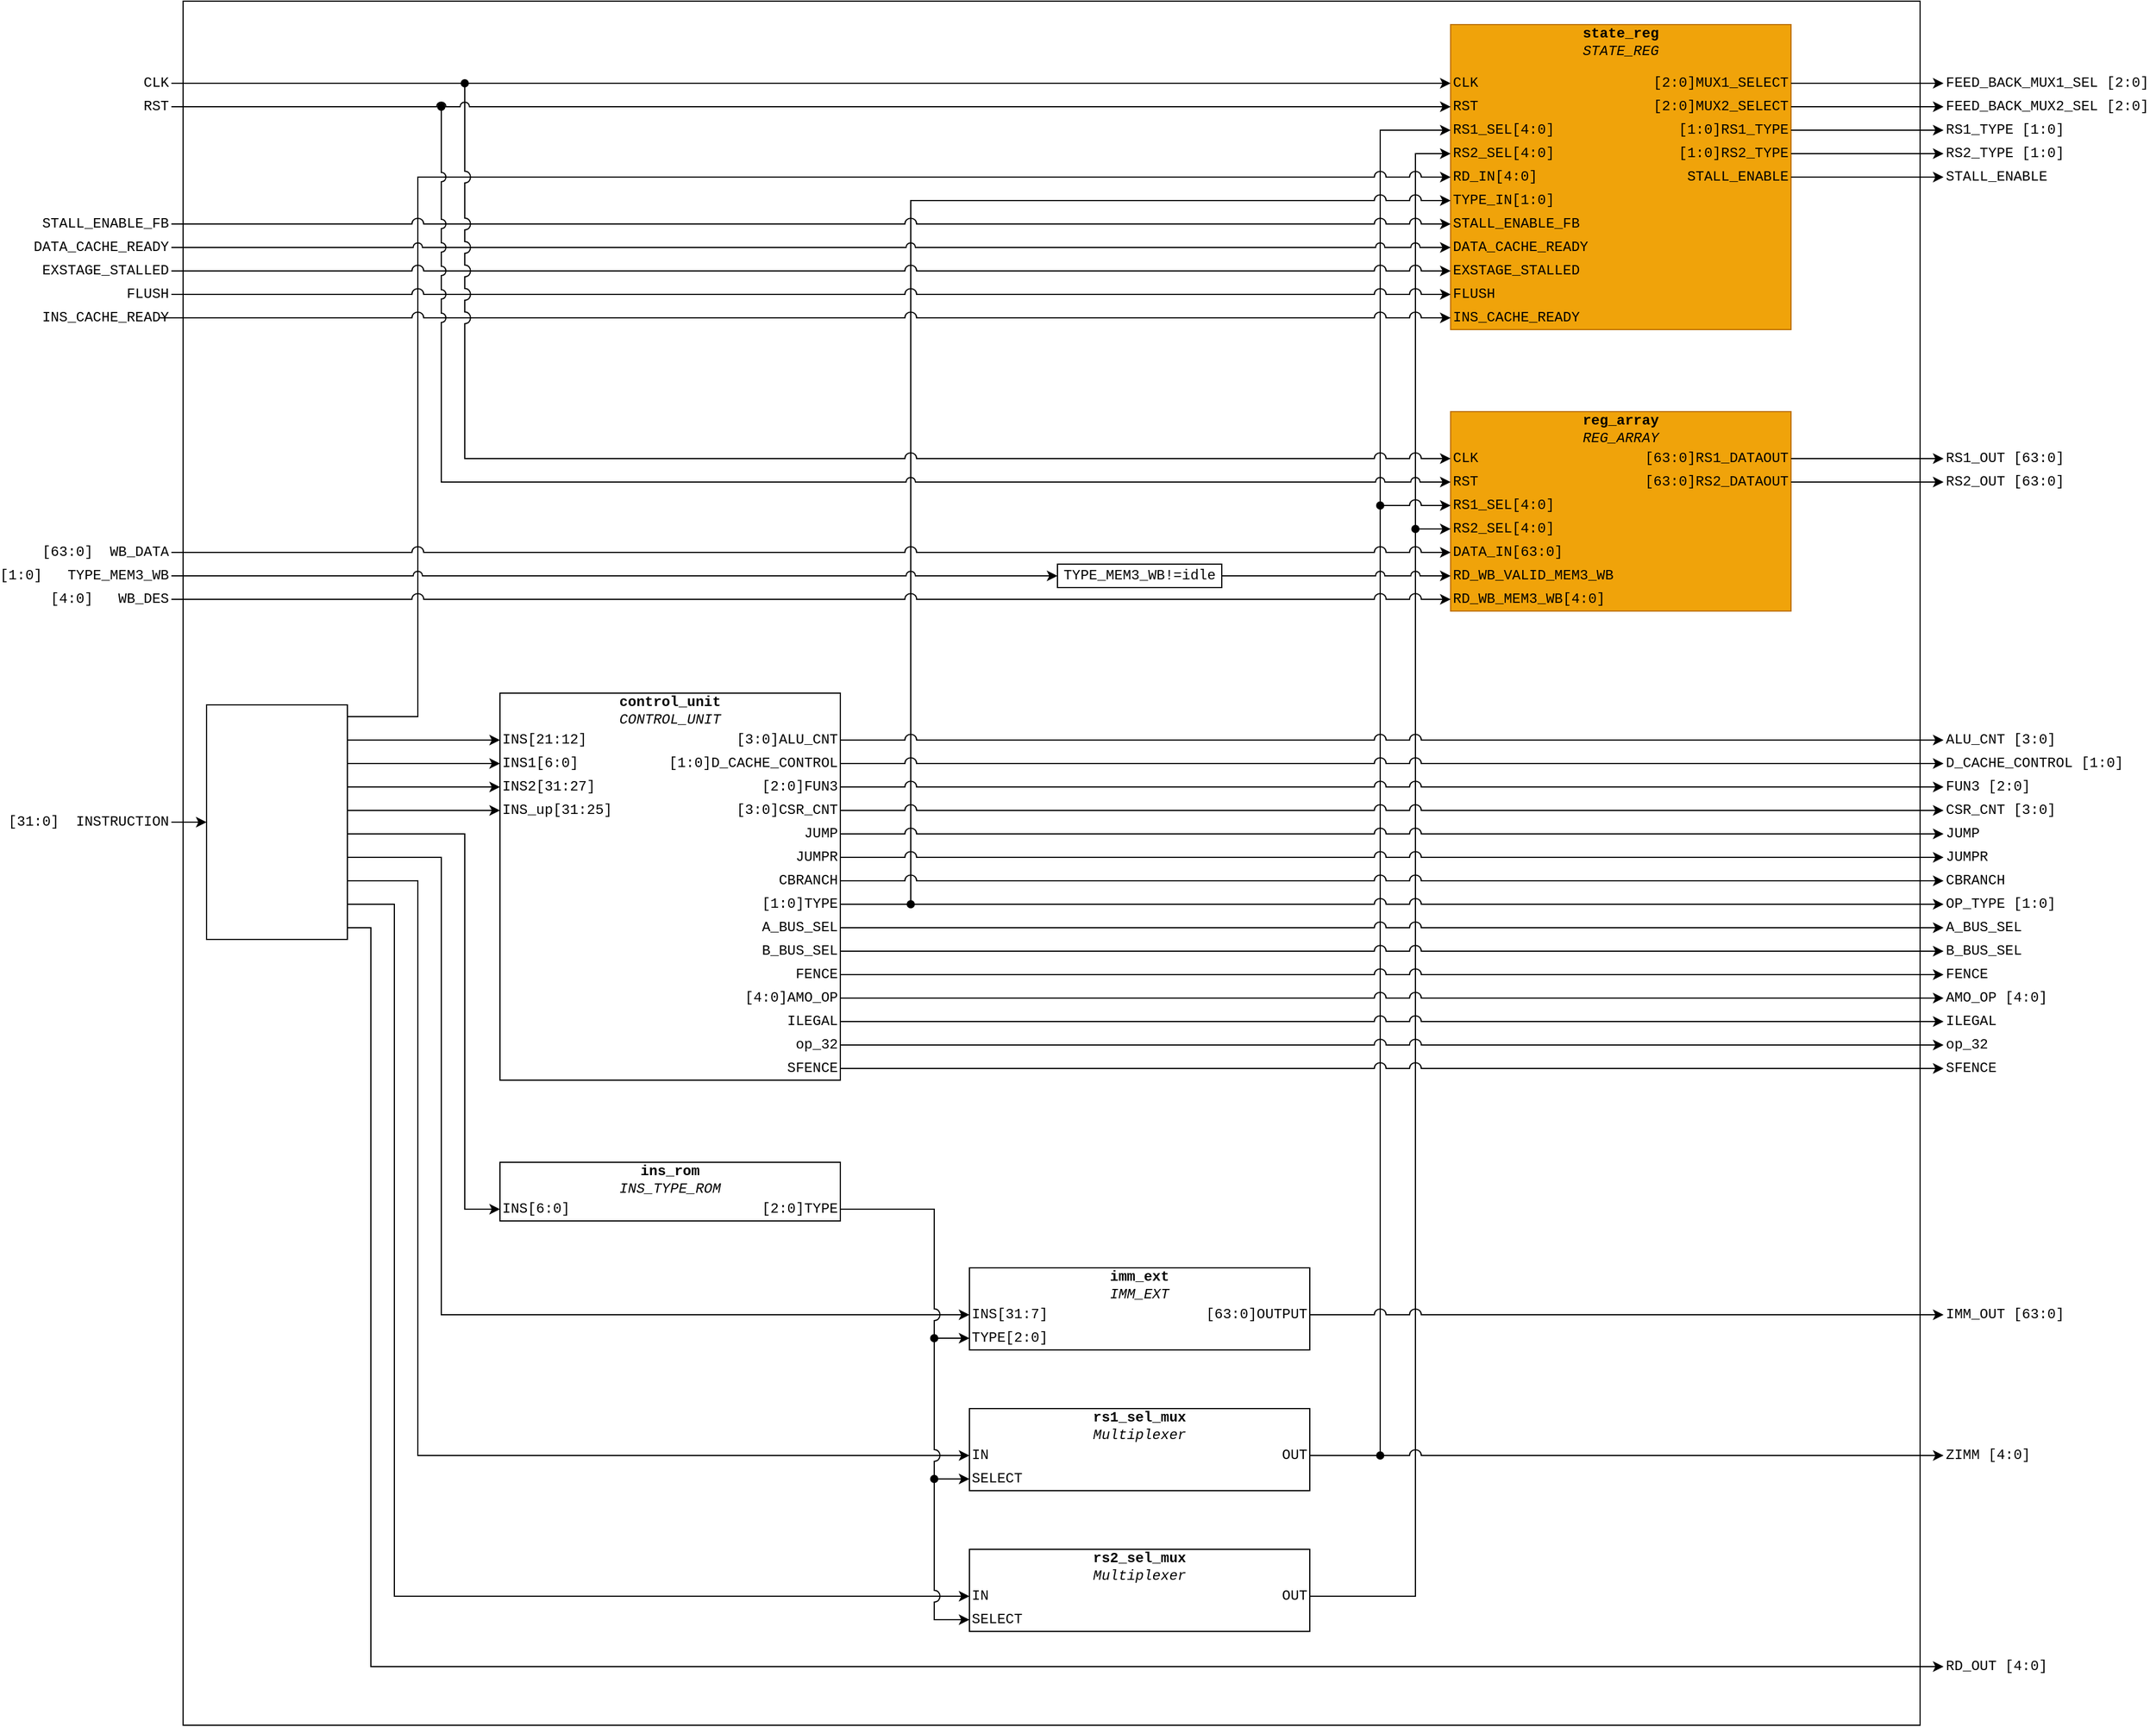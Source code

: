 <mxfile>
    <diagram id="tRuiJz9En5JY0Je9euxh" name="Decode_unit">
        <mxGraphModel dx="2222" dy="495" grid="1" gridSize="10" guides="1" tooltips="1" connect="1" arrows="1" fold="1" page="1" pageScale="1" pageWidth="850" pageHeight="1100" math="0" shadow="0">
            <root>
                <mxCell id="Z5cmS8dNqCWhIgphE3ay-0"/>
                <mxCell id="Z5cmS8dNqCWhIgphE3ay-1" parent="Z5cmS8dNqCWhIgphE3ay-0"/>
                <mxCell id="i5QF3RUrGDQ6GPOi4d6g-51" value="" style="rounded=0;whiteSpace=wrap;html=1;fillColor=default;" parent="Z5cmS8dNqCWhIgphE3ay-1" vertex="1">
                    <mxGeometry x="40" y="240" width="1480" height="1470" as="geometry"/>
                </mxCell>
                <mxCell id="yxcnNzYl8qS3zs2zm6bp-66" value="&amp;nbsp;" style="text;html=1;align=left;verticalAlign=middle;whiteSpace=wrap;rounded=0;fontFamily=Courier New;fillColor=default;strokeColor=default;" parent="Z5cmS8dNqCWhIgphE3ay-1" vertex="1">
                    <mxGeometry x="60" y="840" width="120" height="200" as="geometry"/>
                </mxCell>
                <mxCell id="d0ygz2GAO3qBwFTUWbB1-54" value="" style="rounded=0;whiteSpace=wrap;html=1;fontFamily=Courier New;" parent="Z5cmS8dNqCWhIgphE3ay-1" vertex="1">
                    <mxGeometry x="310" y="1230" width="290" height="50" as="geometry"/>
                </mxCell>
                <mxCell id="d0ygz2GAO3qBwFTUWbB1-50" value="" style="rounded=0;whiteSpace=wrap;html=1;fontFamily=Courier New;" parent="Z5cmS8dNqCWhIgphE3ay-1" vertex="1">
                    <mxGeometry x="310" y="830" width="290" height="330" as="geometry"/>
                </mxCell>
                <mxCell id="d0ygz2GAO3qBwFTUWbB1-29" value="" style="rounded=0;whiteSpace=wrap;html=1;fontFamily=Courier New;fillColor=#f0a30a;fontColor=#000000;strokeColor=#BD7000;" parent="Z5cmS8dNqCWhIgphE3ay-1" vertex="1">
                    <mxGeometry x="1120" y="590" width="290" height="170" as="geometry"/>
                </mxCell>
                <mxCell id="d0ygz2GAO3qBwFTUWbB1-16" value="" style="rounded=0;whiteSpace=wrap;html=1;fontFamily=Courier New;fillColor=#f0a30a;fontColor=#000000;strokeColor=#BD7000;" parent="Z5cmS8dNqCWhIgphE3ay-1" vertex="1">
                    <mxGeometry x="1120" y="260" width="290" height="260" as="geometry"/>
                </mxCell>
                <mxCell id="d0ygz2GAO3qBwFTUWbB1-0" value="CLK" style="text;html=1;strokeColor=none;fillColor=none;align=left;verticalAlign=middle;whiteSpace=wrap;rounded=0;fontFamily=Courier New;" parent="Z5cmS8dNqCWhIgphE3ay-1" vertex="1">
                    <mxGeometry x="1120" y="300" width="60" height="20" as="geometry"/>
                </mxCell>
                <mxCell id="d0ygz2GAO3qBwFTUWbB1-1" value="RST" style="text;html=1;strokeColor=none;fillColor=none;align=left;verticalAlign=middle;whiteSpace=wrap;rounded=0;fontFamily=Courier New;" parent="Z5cmS8dNqCWhIgphE3ay-1" vertex="1">
                    <mxGeometry x="1120" y="320" width="60" height="20" as="geometry"/>
                </mxCell>
                <mxCell id="yxcnNzYl8qS3zs2zm6bp-73" style="edgeStyle=none;rounded=0;jumpStyle=arc;jumpSize=10;html=1;exitX=0;exitY=0.5;exitDx=0;exitDy=0;startArrow=classic;startFill=1;endArrow=oval;endFill=1;" parent="Z5cmS8dNqCWhIgphE3ay-1" source="d0ygz2GAO3qBwFTUWbB1-2" edge="1">
                    <mxGeometry relative="1" as="geometry">
                        <mxPoint x="1060" y="670" as="targetPoint"/>
                        <Array as="points">
                            <mxPoint x="1060" y="350"/>
                        </Array>
                    </mxGeometry>
                </mxCell>
                <mxCell id="d0ygz2GAO3qBwFTUWbB1-2" value="RS1_SEL[4:0]" style="text;html=1;strokeColor=none;fillColor=none;align=left;verticalAlign=middle;whiteSpace=wrap;rounded=0;fontFamily=Courier New;" parent="Z5cmS8dNqCWhIgphE3ay-1" vertex="1">
                    <mxGeometry x="1120" y="340" width="60" height="20" as="geometry"/>
                </mxCell>
                <mxCell id="yxcnNzYl8qS3zs2zm6bp-74" style="edgeStyle=none;rounded=0;jumpStyle=arc;jumpSize=10;html=1;exitX=0;exitY=0.5;exitDx=0;exitDy=0;startArrow=classic;startFill=1;endArrow=oval;endFill=1;" parent="Z5cmS8dNqCWhIgphE3ay-1" source="d0ygz2GAO3qBwFTUWbB1-3" edge="1">
                    <mxGeometry relative="1" as="geometry">
                        <mxPoint x="1090" y="690" as="targetPoint"/>
                        <Array as="points">
                            <mxPoint x="1090" y="370"/>
                        </Array>
                    </mxGeometry>
                </mxCell>
                <mxCell id="d0ygz2GAO3qBwFTUWbB1-3" value="RS2_SEL[4:0]" style="text;html=1;strokeColor=none;fillColor=none;align=left;verticalAlign=middle;whiteSpace=wrap;rounded=0;fontFamily=Courier New;" parent="Z5cmS8dNqCWhIgphE3ay-1" vertex="1">
                    <mxGeometry x="1120" y="360" width="60" height="20" as="geometry"/>
                </mxCell>
                <mxCell id="yxcnNzYl8qS3zs2zm6bp-54" style="edgeStyle=none;rounded=0;jumpStyle=arc;jumpSize=10;html=1;exitX=0;exitY=0.5;exitDx=0;exitDy=0;entryX=1;entryY=0.5;entryDx=0;entryDy=0;startArrow=classic;startFill=1;endArrow=none;endFill=0;" parent="Z5cmS8dNqCWhIgphE3ay-1" source="d0ygz2GAO3qBwFTUWbB1-4" target="yxcnNzYl8qS3zs2zm6bp-52" edge="1">
                    <mxGeometry relative="1" as="geometry">
                        <Array as="points">
                            <mxPoint x="240" y="390"/>
                            <mxPoint x="240" y="850"/>
                        </Array>
                    </mxGeometry>
                </mxCell>
                <mxCell id="d0ygz2GAO3qBwFTUWbB1-4" value="RD_IN[4:0]" style="text;html=1;strokeColor=none;fillColor=none;align=left;verticalAlign=middle;whiteSpace=wrap;rounded=0;fontFamily=Courier New;" parent="Z5cmS8dNqCWhIgphE3ay-1" vertex="1">
                    <mxGeometry x="1120" y="380" width="60" height="20" as="geometry"/>
                </mxCell>
                <mxCell id="yxcnNzYl8qS3zs2zm6bp-75" style="edgeStyle=none;rounded=0;jumpStyle=arc;jumpSize=10;html=1;exitX=0;exitY=0.5;exitDx=0;exitDy=0;entryX=1;entryY=0.5;entryDx=0;entryDy=0;startArrow=classic;startFill=1;endArrow=none;endFill=0;" parent="Z5cmS8dNqCWhIgphE3ay-1" source="d0ygz2GAO3qBwFTUWbB1-5" target="d0ygz2GAO3qBwFTUWbB1-41" edge="1">
                    <mxGeometry relative="1" as="geometry">
                        <Array as="points">
                            <mxPoint x="660" y="410"/>
                            <mxPoint x="660" y="1010"/>
                        </Array>
                    </mxGeometry>
                </mxCell>
                <mxCell id="d0ygz2GAO3qBwFTUWbB1-5" value="TYPE_IN[1:0]" style="text;html=1;strokeColor=none;fillColor=none;align=left;verticalAlign=middle;whiteSpace=wrap;rounded=0;fontFamily=Courier New;" parent="Z5cmS8dNqCWhIgphE3ay-1" vertex="1">
                    <mxGeometry x="1120" y="400" width="60" height="20" as="geometry"/>
                </mxCell>
                <mxCell id="yxcnNzYl8qS3zs2zm6bp-21" style="edgeStyle=none;rounded=0;jumpStyle=arc;jumpSize=10;html=1;exitX=0;exitY=0.5;exitDx=0;exitDy=0;entryX=1;entryY=0.5;entryDx=0;entryDy=0;startArrow=classic;startFill=1;endArrow=none;endFill=0;" parent="Z5cmS8dNqCWhIgphE3ay-1" source="d0ygz2GAO3qBwFTUWbB1-6" target="yxcnNzYl8qS3zs2zm6bp-20" edge="1">
                    <mxGeometry relative="1" as="geometry"/>
                </mxCell>
                <mxCell id="d0ygz2GAO3qBwFTUWbB1-6" value="STALL_ENABLE_FB" style="text;html=1;strokeColor=none;fillColor=none;align=left;verticalAlign=middle;whiteSpace=wrap;rounded=0;fontFamily=Courier New;" parent="Z5cmS8dNqCWhIgphE3ay-1" vertex="1">
                    <mxGeometry x="1120" y="420" width="60" height="20" as="geometry"/>
                </mxCell>
                <mxCell id="yxcnNzYl8qS3zs2zm6bp-14" style="edgeStyle=none;rounded=0;jumpStyle=arc;jumpSize=8;html=1;exitX=0;exitY=0.5;exitDx=0;exitDy=0;entryX=1;entryY=0.5;entryDx=0;entryDy=0;startArrow=classic;startFill=1;endArrow=none;endFill=0;" parent="Z5cmS8dNqCWhIgphE3ay-1" source="d0ygz2GAO3qBwFTUWbB1-7" target="yxcnNzYl8qS3zs2zm6bp-12" edge="1">
                    <mxGeometry relative="1" as="geometry">
                        <Array as="points"/>
                    </mxGeometry>
                </mxCell>
                <mxCell id="d0ygz2GAO3qBwFTUWbB1-7" value="DATA_CACHE_READY" style="text;html=1;strokeColor=none;fillColor=none;align=left;verticalAlign=middle;whiteSpace=wrap;rounded=0;fontFamily=Courier New;" parent="Z5cmS8dNqCWhIgphE3ay-1" vertex="1">
                    <mxGeometry x="1120" y="440" width="60" height="20" as="geometry"/>
                </mxCell>
                <mxCell id="yxcnNzYl8qS3zs2zm6bp-37" style="edgeStyle=none;rounded=0;jumpStyle=arc;jumpSize=10;html=1;exitX=0;exitY=0.5;exitDx=0;exitDy=0;entryX=1;entryY=0.5;entryDx=0;entryDy=0;startArrow=classic;startFill=1;endArrow=none;endFill=0;" parent="Z5cmS8dNqCWhIgphE3ay-1" source="d0ygz2GAO3qBwFTUWbB1-8" target="yxcnNzYl8qS3zs2zm6bp-35" edge="1">
                    <mxGeometry relative="1" as="geometry"/>
                </mxCell>
                <mxCell id="d0ygz2GAO3qBwFTUWbB1-8" value="EXSTAGE_STALLED" style="text;html=1;strokeColor=none;fillColor=none;align=left;verticalAlign=middle;whiteSpace=wrap;rounded=0;fontFamily=Courier New;" parent="Z5cmS8dNqCWhIgphE3ay-1" vertex="1">
                    <mxGeometry x="1120" y="460" width="60" height="20" as="geometry"/>
                </mxCell>
                <mxCell id="yxcnNzYl8qS3zs2zm6bp-19" style="edgeStyle=none;rounded=0;jumpStyle=arc;jumpSize=10;html=1;exitX=0;exitY=0.5;exitDx=0;exitDy=0;entryX=1;entryY=0.5;entryDx=0;entryDy=0;startArrow=classic;startFill=1;endArrow=none;endFill=0;" parent="Z5cmS8dNqCWhIgphE3ay-1" source="d0ygz2GAO3qBwFTUWbB1-9" target="yxcnNzYl8qS3zs2zm6bp-18" edge="1">
                    <mxGeometry relative="1" as="geometry">
                        <Array as="points"/>
                    </mxGeometry>
                </mxCell>
                <mxCell id="d0ygz2GAO3qBwFTUWbB1-9" value="FLUSH" style="text;html=1;strokeColor=none;fillColor=none;align=left;verticalAlign=middle;whiteSpace=wrap;rounded=0;fontFamily=Courier New;" parent="Z5cmS8dNqCWhIgphE3ay-1" vertex="1">
                    <mxGeometry x="1120" y="480" width="60" height="20" as="geometry"/>
                </mxCell>
                <mxCell id="yxcnNzYl8qS3zs2zm6bp-17" style="edgeStyle=none;rounded=0;jumpStyle=arc;jumpSize=10;html=1;exitX=0;exitY=0.5;exitDx=0;exitDy=0;entryX=1;entryY=0.5;entryDx=0;entryDy=0;startArrow=classic;startFill=1;endArrow=none;endFill=0;" parent="Z5cmS8dNqCWhIgphE3ay-1" source="d0ygz2GAO3qBwFTUWbB1-10" target="yxcnNzYl8qS3zs2zm6bp-15" edge="1">
                    <mxGeometry relative="1" as="geometry">
                        <Array as="points">
                            <mxPoint x="20" y="510"/>
                        </Array>
                    </mxGeometry>
                </mxCell>
                <mxCell id="d0ygz2GAO3qBwFTUWbB1-10" value="INS_CACHE_READY" style="text;html=1;strokeColor=none;fillColor=none;align=left;verticalAlign=middle;whiteSpace=wrap;rounded=0;fontFamily=Courier New;" parent="Z5cmS8dNqCWhIgphE3ay-1" vertex="1">
                    <mxGeometry x="1120" y="500" width="60" height="20" as="geometry"/>
                </mxCell>
                <mxCell id="i5QF3RUrGDQ6GPOi4d6g-1" style="edgeStyle=none;html=1;exitX=1;exitY=0.5;exitDx=0;exitDy=0;entryX=0;entryY=0.5;entryDx=0;entryDy=0;" parent="Z5cmS8dNqCWhIgphE3ay-1" source="d0ygz2GAO3qBwFTUWbB1-11" target="i5QF3RUrGDQ6GPOi4d6g-0" edge="1">
                    <mxGeometry relative="1" as="geometry"/>
                </mxCell>
                <mxCell id="d0ygz2GAO3qBwFTUWbB1-11" value="[2:0]MUX1_SELECT" style="text;html=1;strokeColor=none;fillColor=none;align=right;verticalAlign=middle;whiteSpace=wrap;rounded=0;fontFamily=Courier New;" parent="Z5cmS8dNqCWhIgphE3ay-1" vertex="1">
                    <mxGeometry x="1350" y="300" width="60" height="20" as="geometry"/>
                </mxCell>
                <mxCell id="i5QF3RUrGDQ6GPOi4d6g-3" style="edgeStyle=none;html=1;exitX=1;exitY=0.5;exitDx=0;exitDy=0;entryX=0;entryY=0.5;entryDx=0;entryDy=0;" parent="Z5cmS8dNqCWhIgphE3ay-1" source="d0ygz2GAO3qBwFTUWbB1-12" target="i5QF3RUrGDQ6GPOi4d6g-2" edge="1">
                    <mxGeometry relative="1" as="geometry"/>
                </mxCell>
                <mxCell id="d0ygz2GAO3qBwFTUWbB1-12" value="[2:0]MUX2_SELECT" style="text;html=1;strokeColor=none;fillColor=none;align=right;verticalAlign=middle;whiteSpace=wrap;rounded=0;fontFamily=Courier New;" parent="Z5cmS8dNqCWhIgphE3ay-1" vertex="1">
                    <mxGeometry x="1350" y="320" width="60" height="20" as="geometry"/>
                </mxCell>
                <mxCell id="i5QF3RUrGDQ6GPOi4d6g-38" style="edgeStyle=none;rounded=0;jumpStyle=arc;jumpSize=10;html=1;exitX=1;exitY=0.5;exitDx=0;exitDy=0;entryX=0;entryY=0.5;entryDx=0;entryDy=0;startArrow=none;startFill=0;endArrow=classic;endFill=1;" parent="Z5cmS8dNqCWhIgphE3ay-1" source="d0ygz2GAO3qBwFTUWbB1-13" target="i5QF3RUrGDQ6GPOi4d6g-37" edge="1">
                    <mxGeometry relative="1" as="geometry"/>
                </mxCell>
                <mxCell id="d0ygz2GAO3qBwFTUWbB1-13" value="[1:0]RS1_TYPE" style="text;html=1;strokeColor=none;fillColor=none;align=right;verticalAlign=middle;whiteSpace=wrap;rounded=0;fontFamily=Courier New;" parent="Z5cmS8dNqCWhIgphE3ay-1" vertex="1">
                    <mxGeometry x="1350" y="340" width="60" height="20" as="geometry"/>
                </mxCell>
                <mxCell id="i5QF3RUrGDQ6GPOi4d6g-40" style="edgeStyle=none;rounded=0;jumpStyle=arc;jumpSize=10;html=1;exitX=1;exitY=0.5;exitDx=0;exitDy=0;entryX=0;entryY=0.5;entryDx=0;entryDy=0;startArrow=none;startFill=0;endArrow=classic;endFill=1;" parent="Z5cmS8dNqCWhIgphE3ay-1" source="d0ygz2GAO3qBwFTUWbB1-14" target="i5QF3RUrGDQ6GPOi4d6g-39" edge="1">
                    <mxGeometry relative="1" as="geometry"/>
                </mxCell>
                <mxCell id="d0ygz2GAO3qBwFTUWbB1-14" value="[1:0]RS2_TYPE" style="text;html=1;strokeColor=none;fillColor=none;align=right;verticalAlign=middle;whiteSpace=wrap;rounded=0;fontFamily=Courier New;" parent="Z5cmS8dNqCWhIgphE3ay-1" vertex="1">
                    <mxGeometry x="1350" y="360" width="60" height="20" as="geometry"/>
                </mxCell>
                <mxCell id="i5QF3RUrGDQ6GPOi4d6g-31" style="edgeStyle=none;jumpStyle=arc;jumpSize=10;html=1;exitX=1;exitY=0.5;exitDx=0;exitDy=0;entryX=0;entryY=0.5;entryDx=0;entryDy=0;startArrow=none;startFill=0;endArrow=classic;endFill=1;" parent="Z5cmS8dNqCWhIgphE3ay-1" source="d0ygz2GAO3qBwFTUWbB1-15" target="i5QF3RUrGDQ6GPOi4d6g-30" edge="1">
                    <mxGeometry relative="1" as="geometry"/>
                </mxCell>
                <mxCell id="d0ygz2GAO3qBwFTUWbB1-15" value="STALL_ENABLE" style="text;html=1;strokeColor=none;fillColor=none;align=right;verticalAlign=middle;whiteSpace=wrap;rounded=0;fontFamily=Courier New;" parent="Z5cmS8dNqCWhIgphE3ay-1" vertex="1">
                    <mxGeometry x="1350" y="380" width="60" height="20" as="geometry"/>
                </mxCell>
                <mxCell id="d0ygz2GAO3qBwFTUWbB1-17" value="&lt;b&gt;state_reg&lt;/b&gt;&lt;br&gt;&lt;i&gt;STATE_REG&lt;/i&gt;" style="text;html=1;strokeColor=none;fillColor=none;align=center;verticalAlign=middle;whiteSpace=wrap;rounded=0;fontFamily=Courier New;" parent="Z5cmS8dNqCWhIgphE3ay-1" vertex="1">
                    <mxGeometry x="1235" y="260" width="60" height="30" as="geometry"/>
                </mxCell>
                <mxCell id="d0ygz2GAO3qBwFTUWbB1-75" style="edgeStyle=none;html=1;exitX=0;exitY=0.5;exitDx=0;exitDy=0;fontFamily=Courier New;rounded=0;startArrow=classic;startFill=1;endArrow=oval;endFill=1;jumpStyle=arc;jumpSize=10;" parent="Z5cmS8dNqCWhIgphE3ay-1" source="d0ygz2GAO3qBwFTUWbB1-18" edge="1">
                    <mxGeometry relative="1" as="geometry">
                        <mxPoint x="280" y="310" as="targetPoint"/>
                        <Array as="points">
                            <mxPoint x="280" y="630"/>
                        </Array>
                    </mxGeometry>
                </mxCell>
                <mxCell id="d0ygz2GAO3qBwFTUWbB1-18" value="CLK" style="text;html=1;strokeColor=none;fillColor=none;align=left;verticalAlign=middle;whiteSpace=wrap;rounded=0;fontFamily=Courier New;" parent="Z5cmS8dNqCWhIgphE3ay-1" vertex="1">
                    <mxGeometry x="1120" y="620" width="60" height="20" as="geometry"/>
                </mxCell>
                <mxCell id="yxcnNzYl8qS3zs2zm6bp-2" style="edgeStyle=none;jumpStyle=arc;jumpSize=8;html=1;exitX=0;exitY=0.5;exitDx=0;exitDy=0;startArrow=classic;startFill=1;endArrow=oval;endFill=1;rounded=0;" parent="Z5cmS8dNqCWhIgphE3ay-1" source="d0ygz2GAO3qBwFTUWbB1-19" edge="1">
                    <mxGeometry relative="1" as="geometry">
                        <mxPoint x="260" y="330" as="targetPoint"/>
                        <Array as="points">
                            <mxPoint x="260" y="650"/>
                        </Array>
                    </mxGeometry>
                </mxCell>
                <mxCell id="d0ygz2GAO3qBwFTUWbB1-19" value="RST" style="text;html=1;strokeColor=none;fillColor=none;align=left;verticalAlign=middle;whiteSpace=wrap;rounded=0;fontFamily=Courier New;" parent="Z5cmS8dNqCWhIgphE3ay-1" vertex="1">
                    <mxGeometry x="1120" y="640" width="60" height="20" as="geometry"/>
                </mxCell>
                <mxCell id="yxcnNzYl8qS3zs2zm6bp-51" style="edgeStyle=none;rounded=0;jumpStyle=arc;jumpSize=10;html=1;exitX=0;exitY=0.5;exitDx=0;exitDy=0;entryX=1;entryY=0.5;entryDx=0;entryDy=0;startArrow=classic;startFill=1;endArrow=none;endFill=0;" parent="Z5cmS8dNqCWhIgphE3ay-1" source="d0ygz2GAO3qBwFTUWbB1-20" target="d0ygz2GAO3qBwFTUWbB1-64" edge="1">
                    <mxGeometry relative="1" as="geometry">
                        <Array as="points">
                            <mxPoint x="1060" y="670"/>
                            <mxPoint x="1060" y="1480"/>
                        </Array>
                    </mxGeometry>
                </mxCell>
                <mxCell id="d0ygz2GAO3qBwFTUWbB1-20" value="RS1_SEL[4:0]" style="text;html=1;strokeColor=none;fillColor=none;align=left;verticalAlign=middle;whiteSpace=wrap;rounded=0;fontFamily=Courier New;" parent="Z5cmS8dNqCWhIgphE3ay-1" vertex="1">
                    <mxGeometry x="1120" y="660" width="60" height="20" as="geometry"/>
                </mxCell>
                <mxCell id="yxcnNzYl8qS3zs2zm6bp-50" style="edgeStyle=none;rounded=0;jumpStyle=arc;jumpSize=10;html=1;exitX=0;exitY=0.5;exitDx=0;exitDy=0;entryX=1;entryY=0.5;entryDx=0;entryDy=0;startArrow=classic;startFill=1;endArrow=none;endFill=0;" parent="Z5cmS8dNqCWhIgphE3ay-1" source="d0ygz2GAO3qBwFTUWbB1-21" target="d0ygz2GAO3qBwFTUWbB1-69" edge="1">
                    <mxGeometry relative="1" as="geometry">
                        <Array as="points">
                            <mxPoint x="1090" y="690"/>
                            <mxPoint x="1090" y="1600"/>
                        </Array>
                    </mxGeometry>
                </mxCell>
                <mxCell id="d0ygz2GAO3qBwFTUWbB1-21" value="RS2_SEL[4:0]" style="text;html=1;strokeColor=none;fillColor=none;align=left;verticalAlign=middle;whiteSpace=wrap;rounded=0;fontFamily=Courier New;" parent="Z5cmS8dNqCWhIgphE3ay-1" vertex="1">
                    <mxGeometry x="1120" y="680" width="60" height="20" as="geometry"/>
                </mxCell>
                <mxCell id="yxcnNzYl8qS3zs2zm6bp-31" style="edgeStyle=none;rounded=0;jumpStyle=arc;jumpSize=10;html=1;exitX=0;exitY=0.5;exitDx=0;exitDy=0;entryX=1;entryY=0.5;entryDx=0;entryDy=0;startArrow=classic;startFill=1;endArrow=none;endFill=0;" parent="Z5cmS8dNqCWhIgphE3ay-1" source="d0ygz2GAO3qBwFTUWbB1-22" target="yxcnNzYl8qS3zs2zm6bp-29" edge="1">
                    <mxGeometry relative="1" as="geometry"/>
                </mxCell>
                <mxCell id="d0ygz2GAO3qBwFTUWbB1-22" value="DATA_IN[63:0]" style="text;html=1;strokeColor=none;fillColor=none;align=left;verticalAlign=middle;whiteSpace=wrap;rounded=0;fontFamily=Courier New;" parent="Z5cmS8dNqCWhIgphE3ay-1" vertex="1">
                    <mxGeometry x="1120" y="700" width="60" height="20" as="geometry"/>
                </mxCell>
                <mxCell id="yxcnNzYl8qS3zs2zm6bp-11" style="edgeStyle=none;rounded=0;jumpStyle=arc;jumpSize=8;html=1;exitX=0;exitY=0.5;exitDx=0;exitDy=0;entryX=1;entryY=0.5;entryDx=0;entryDy=0;startArrow=classic;startFill=1;endArrow=none;endFill=0;" parent="Z5cmS8dNqCWhIgphE3ay-1" source="d0ygz2GAO3qBwFTUWbB1-23" target="yxcnNzYl8qS3zs2zm6bp-4" edge="1">
                    <mxGeometry relative="1" as="geometry">
                        <mxPoint x="1100" y="730" as="targetPoint"/>
                    </mxGeometry>
                </mxCell>
                <mxCell id="d0ygz2GAO3qBwFTUWbB1-23" value="RD_WB_VALID_MEM3_WB" style="text;html=1;strokeColor=none;fillColor=none;align=left;verticalAlign=middle;whiteSpace=wrap;rounded=0;fontFamily=Courier New;" parent="Z5cmS8dNqCWhIgphE3ay-1" vertex="1">
                    <mxGeometry x="1120" y="720" width="60" height="20" as="geometry"/>
                </mxCell>
                <mxCell id="yxcnNzYl8qS3zs2zm6bp-34" style="edgeStyle=none;rounded=0;jumpStyle=arc;jumpSize=10;html=1;exitX=0;exitY=0.5;exitDx=0;exitDy=0;entryX=1;entryY=0.5;entryDx=0;entryDy=0;startArrow=classic;startFill=1;endArrow=none;endFill=0;" parent="Z5cmS8dNqCWhIgphE3ay-1" source="d0ygz2GAO3qBwFTUWbB1-24" target="yxcnNzYl8qS3zs2zm6bp-32" edge="1">
                    <mxGeometry relative="1" as="geometry"/>
                </mxCell>
                <mxCell id="d0ygz2GAO3qBwFTUWbB1-24" value="RD_WB_MEM3_WB[4:0]" style="text;html=1;strokeColor=none;fillColor=none;align=left;verticalAlign=middle;whiteSpace=wrap;rounded=0;fontFamily=Courier New;" parent="Z5cmS8dNqCWhIgphE3ay-1" vertex="1">
                    <mxGeometry x="1120" y="740" width="60" height="20" as="geometry"/>
                </mxCell>
                <mxCell id="i5QF3RUrGDQ6GPOi4d6g-23" style="edgeStyle=none;jumpStyle=arc;jumpSize=10;html=1;exitX=1;exitY=0.5;exitDx=0;exitDy=0;entryX=0;entryY=0.5;entryDx=0;entryDy=0;startArrow=none;startFill=0;endArrow=classic;endFill=1;" parent="Z5cmS8dNqCWhIgphE3ay-1" source="d0ygz2GAO3qBwFTUWbB1-26" target="i5QF3RUrGDQ6GPOi4d6g-22" edge="1">
                    <mxGeometry relative="1" as="geometry"/>
                </mxCell>
                <mxCell id="d0ygz2GAO3qBwFTUWbB1-26" value="[63:0]RS1_DATAOUT" style="text;html=1;strokeColor=none;fillColor=none;align=right;verticalAlign=middle;whiteSpace=wrap;rounded=0;fontFamily=Courier New;" parent="Z5cmS8dNqCWhIgphE3ay-1" vertex="1">
                    <mxGeometry x="1350" y="620" width="60" height="20" as="geometry"/>
                </mxCell>
                <mxCell id="i5QF3RUrGDQ6GPOi4d6g-25" style="edgeStyle=none;jumpStyle=arc;jumpSize=10;html=1;exitX=1;exitY=0.5;exitDx=0;exitDy=0;entryX=0;entryY=0.5;entryDx=0;entryDy=0;startArrow=none;startFill=0;endArrow=classic;endFill=1;" parent="Z5cmS8dNqCWhIgphE3ay-1" source="d0ygz2GAO3qBwFTUWbB1-27" target="i5QF3RUrGDQ6GPOi4d6g-24" edge="1">
                    <mxGeometry relative="1" as="geometry"/>
                </mxCell>
                <mxCell id="d0ygz2GAO3qBwFTUWbB1-27" value="[63:0]RS2_DATAOUT" style="text;html=1;strokeColor=none;fillColor=none;align=right;verticalAlign=middle;whiteSpace=wrap;rounded=0;fontFamily=Courier New;" parent="Z5cmS8dNqCWhIgphE3ay-1" vertex="1">
                    <mxGeometry x="1350" y="640" width="60" height="20" as="geometry"/>
                </mxCell>
                <mxCell id="d0ygz2GAO3qBwFTUWbB1-28" value="&lt;b&gt;reg_array&lt;/b&gt;&lt;br&gt;&lt;i&gt;REG_ARRAY&lt;/i&gt;" style="text;html=1;strokeColor=none;fillColor=none;align=center;verticalAlign=middle;whiteSpace=wrap;rounded=0;fontFamily=Courier New;" parent="Z5cmS8dNqCWhIgphE3ay-1" vertex="1">
                    <mxGeometry x="1235" y="590" width="60" height="30" as="geometry"/>
                </mxCell>
                <mxCell id="yxcnNzYl8qS3zs2zm6bp-40" style="edgeStyle=none;rounded=0;jumpStyle=arc;jumpSize=10;html=1;exitX=0;exitY=0.5;exitDx=0;exitDy=0;entryX=1;entryY=0.5;entryDx=0;entryDy=0;startArrow=classic;startFill=1;endArrow=none;endFill=0;" parent="Z5cmS8dNqCWhIgphE3ay-1" source="d0ygz2GAO3qBwFTUWbB1-30" target="yxcnNzYl8qS3zs2zm6bp-38" edge="1">
                    <mxGeometry relative="1" as="geometry"/>
                </mxCell>
                <mxCell id="d0ygz2GAO3qBwFTUWbB1-30" value="INS[21:12]" style="text;html=1;strokeColor=none;fillColor=none;align=left;verticalAlign=middle;whiteSpace=wrap;rounded=0;fontFamily=Courier New;" parent="Z5cmS8dNqCWhIgphE3ay-1" vertex="1">
                    <mxGeometry x="310" y="860" width="60" height="20" as="geometry"/>
                </mxCell>
                <mxCell id="yxcnNzYl8qS3zs2zm6bp-43" style="edgeStyle=none;rounded=0;jumpStyle=arc;jumpSize=10;html=1;exitX=0;exitY=0.5;exitDx=0;exitDy=0;entryX=1;entryY=0.5;entryDx=0;entryDy=0;startArrow=classic;startFill=1;endArrow=none;endFill=0;" parent="Z5cmS8dNqCWhIgphE3ay-1" source="d0ygz2GAO3qBwFTUWbB1-31" target="yxcnNzYl8qS3zs2zm6bp-41" edge="1">
                    <mxGeometry relative="1" as="geometry"/>
                </mxCell>
                <mxCell id="d0ygz2GAO3qBwFTUWbB1-31" value="INS1[6:0]" style="text;html=1;strokeColor=none;fillColor=none;align=left;verticalAlign=middle;whiteSpace=wrap;rounded=0;fontFamily=Courier New;" parent="Z5cmS8dNqCWhIgphE3ay-1" vertex="1">
                    <mxGeometry x="310" y="880" width="60" height="20" as="geometry"/>
                </mxCell>
                <mxCell id="yxcnNzYl8qS3zs2zm6bp-47" style="edgeStyle=none;rounded=0;jumpStyle=arc;jumpSize=10;html=1;exitX=0;exitY=0.5;exitDx=0;exitDy=0;entryX=1;entryY=0.5;entryDx=0;entryDy=0;startArrow=classic;startFill=1;endArrow=none;endFill=0;" parent="Z5cmS8dNqCWhIgphE3ay-1" source="d0ygz2GAO3qBwFTUWbB1-32" target="yxcnNzYl8qS3zs2zm6bp-44" edge="1">
                    <mxGeometry relative="1" as="geometry"/>
                </mxCell>
                <mxCell id="d0ygz2GAO3qBwFTUWbB1-32" value="INS2[31:27]" style="text;html=1;strokeColor=none;fillColor=none;align=left;verticalAlign=middle;whiteSpace=wrap;rounded=0;fontFamily=Courier New;" parent="Z5cmS8dNqCWhIgphE3ay-1" vertex="1">
                    <mxGeometry x="310" y="900" width="60" height="20" as="geometry"/>
                </mxCell>
                <mxCell id="yxcnNzYl8qS3zs2zm6bp-48" style="edgeStyle=none;rounded=0;jumpStyle=arc;jumpSize=10;html=1;exitX=0;exitY=0.5;exitDx=0;exitDy=0;entryX=1;entryY=0.5;entryDx=0;entryDy=0;startArrow=classic;startFill=1;endArrow=none;endFill=0;" parent="Z5cmS8dNqCWhIgphE3ay-1" source="d0ygz2GAO3qBwFTUWbB1-33" target="yxcnNzYl8qS3zs2zm6bp-45" edge="1">
                    <mxGeometry relative="1" as="geometry"/>
                </mxCell>
                <mxCell id="d0ygz2GAO3qBwFTUWbB1-33" value="INS_up[31:25]" style="text;html=1;strokeColor=none;fillColor=none;align=left;verticalAlign=middle;whiteSpace=wrap;rounded=0;fontFamily=Courier New;" parent="Z5cmS8dNqCWhIgphE3ay-1" vertex="1">
                    <mxGeometry x="310" y="920" width="60" height="20" as="geometry"/>
                </mxCell>
                <mxCell id="i5QF3RUrGDQ6GPOi4d6g-5" style="edgeStyle=none;html=1;exitX=1;exitY=0.5;exitDx=0;exitDy=0;entryX=0;entryY=0.5;entryDx=0;entryDy=0;jumpStyle=arc;jumpSize=10;" parent="Z5cmS8dNqCWhIgphE3ay-1" source="d0ygz2GAO3qBwFTUWbB1-34" target="i5QF3RUrGDQ6GPOi4d6g-4" edge="1">
                    <mxGeometry relative="1" as="geometry"/>
                </mxCell>
                <mxCell id="d0ygz2GAO3qBwFTUWbB1-34" value="[3:0]ALU_CNT" style="text;html=1;strokeColor=none;fillColor=none;align=right;verticalAlign=middle;whiteSpace=wrap;rounded=0;fontFamily=Courier New;" parent="Z5cmS8dNqCWhIgphE3ay-1" vertex="1">
                    <mxGeometry x="540" y="860" width="60" height="20" as="geometry"/>
                </mxCell>
                <mxCell id="i5QF3RUrGDQ6GPOi4d6g-7" style="edgeStyle=none;html=1;exitX=1;exitY=0.5;exitDx=0;exitDy=0;entryX=0;entryY=0.5;entryDx=0;entryDy=0;jumpStyle=arc;jumpSize=10;" parent="Z5cmS8dNqCWhIgphE3ay-1" source="d0ygz2GAO3qBwFTUWbB1-35" target="i5QF3RUrGDQ6GPOi4d6g-6" edge="1">
                    <mxGeometry relative="1" as="geometry"/>
                </mxCell>
                <mxCell id="d0ygz2GAO3qBwFTUWbB1-35" value="[1:0]D_CACHE_CONTROL" style="text;html=1;strokeColor=none;fillColor=none;align=right;verticalAlign=middle;whiteSpace=wrap;rounded=0;fontFamily=Courier New;" parent="Z5cmS8dNqCWhIgphE3ay-1" vertex="1">
                    <mxGeometry x="540" y="880" width="60" height="20" as="geometry"/>
                </mxCell>
                <mxCell id="i5QF3RUrGDQ6GPOi4d6g-9" style="edgeStyle=none;jumpStyle=arc;jumpSize=10;html=1;exitX=1;exitY=0.5;exitDx=0;exitDy=0;entryX=0;entryY=0.5;entryDx=0;entryDy=0;" parent="Z5cmS8dNqCWhIgphE3ay-1" source="d0ygz2GAO3qBwFTUWbB1-36" target="i5QF3RUrGDQ6GPOi4d6g-8" edge="1">
                    <mxGeometry relative="1" as="geometry"/>
                </mxCell>
                <mxCell id="d0ygz2GAO3qBwFTUWbB1-36" value="[2:0]FUN3" style="text;html=1;strokeColor=none;fillColor=none;align=right;verticalAlign=middle;whiteSpace=wrap;rounded=0;fontFamily=Courier New;" parent="Z5cmS8dNqCWhIgphE3ay-1" vertex="1">
                    <mxGeometry x="540" y="900" width="60" height="20" as="geometry"/>
                </mxCell>
                <mxCell id="i5QF3RUrGDQ6GPOi4d6g-11" style="edgeStyle=none;jumpStyle=arc;jumpSize=10;html=1;exitX=1;exitY=0.5;exitDx=0;exitDy=0;entryX=0;entryY=0.5;entryDx=0;entryDy=0;" parent="Z5cmS8dNqCWhIgphE3ay-1" source="d0ygz2GAO3qBwFTUWbB1-37" target="i5QF3RUrGDQ6GPOi4d6g-10" edge="1">
                    <mxGeometry relative="1" as="geometry"/>
                </mxCell>
                <mxCell id="d0ygz2GAO3qBwFTUWbB1-37" value="[3:0]CSR_CNT" style="text;html=1;strokeColor=none;fillColor=none;align=right;verticalAlign=middle;whiteSpace=wrap;rounded=0;fontFamily=Courier New;" parent="Z5cmS8dNqCWhIgphE3ay-1" vertex="1">
                    <mxGeometry x="540" y="920" width="60" height="20" as="geometry"/>
                </mxCell>
                <mxCell id="i5QF3RUrGDQ6GPOi4d6g-15" style="edgeStyle=none;jumpStyle=arc;jumpSize=10;html=1;exitX=1;exitY=0.5;exitDx=0;exitDy=0;entryX=0;entryY=0.5;entryDx=0;entryDy=0;startArrow=none;startFill=0;endArrow=classic;endFill=1;" parent="Z5cmS8dNqCWhIgphE3ay-1" source="d0ygz2GAO3qBwFTUWbB1-38" target="i5QF3RUrGDQ6GPOi4d6g-14" edge="1">
                    <mxGeometry relative="1" as="geometry"/>
                </mxCell>
                <mxCell id="d0ygz2GAO3qBwFTUWbB1-38" value="JUMP" style="text;html=1;strokeColor=none;fillColor=none;align=right;verticalAlign=middle;whiteSpace=wrap;rounded=0;fontFamily=Courier New;" parent="Z5cmS8dNqCWhIgphE3ay-1" vertex="1">
                    <mxGeometry x="540" y="940" width="60" height="20" as="geometry"/>
                </mxCell>
                <mxCell id="i5QF3RUrGDQ6GPOi4d6g-17" style="edgeStyle=none;jumpStyle=arc;jumpSize=10;html=1;exitX=1;exitY=0.5;exitDx=0;exitDy=0;entryX=0;entryY=0.5;entryDx=0;entryDy=0;startArrow=none;startFill=0;endArrow=classic;endFill=1;" parent="Z5cmS8dNqCWhIgphE3ay-1" source="d0ygz2GAO3qBwFTUWbB1-39" target="i5QF3RUrGDQ6GPOi4d6g-16" edge="1">
                    <mxGeometry relative="1" as="geometry"/>
                </mxCell>
                <mxCell id="d0ygz2GAO3qBwFTUWbB1-39" value="JUMPR" style="text;html=1;strokeColor=none;fillColor=none;align=right;verticalAlign=middle;whiteSpace=wrap;rounded=0;fontFamily=Courier New;" parent="Z5cmS8dNqCWhIgphE3ay-1" vertex="1">
                    <mxGeometry x="540" y="960" width="60" height="20" as="geometry"/>
                </mxCell>
                <mxCell id="i5QF3RUrGDQ6GPOi4d6g-19" style="edgeStyle=none;jumpStyle=arc;jumpSize=10;html=1;exitX=1;exitY=0.5;exitDx=0;exitDy=0;entryX=0;entryY=0.5;entryDx=0;entryDy=0;startArrow=none;startFill=0;endArrow=classic;endFill=1;" parent="Z5cmS8dNqCWhIgphE3ay-1" source="d0ygz2GAO3qBwFTUWbB1-40" target="i5QF3RUrGDQ6GPOi4d6g-18" edge="1">
                    <mxGeometry relative="1" as="geometry"/>
                </mxCell>
                <mxCell id="d0ygz2GAO3qBwFTUWbB1-40" value="CBRANCH" style="text;html=1;strokeColor=none;fillColor=none;align=right;verticalAlign=middle;whiteSpace=wrap;rounded=0;fontFamily=Courier New;" parent="Z5cmS8dNqCWhIgphE3ay-1" vertex="1">
                    <mxGeometry x="540" y="980" width="60" height="20" as="geometry"/>
                </mxCell>
                <mxCell id="d0ygz2GAO3qBwFTUWbB1-41" value="[1:0]TYPE" style="text;html=1;strokeColor=none;fillColor=none;align=right;verticalAlign=middle;whiteSpace=wrap;rounded=0;fontFamily=Courier New;" parent="Z5cmS8dNqCWhIgphE3ay-1" vertex="1">
                    <mxGeometry x="540" y="1000" width="60" height="20" as="geometry"/>
                </mxCell>
                <mxCell id="i5QF3RUrGDQ6GPOi4d6g-27" style="edgeStyle=none;jumpStyle=arc;jumpSize=10;html=1;exitX=1;exitY=0.5;exitDx=0;exitDy=0;entryX=0;entryY=0.5;entryDx=0;entryDy=0;startArrow=none;startFill=0;endArrow=classic;endFill=1;" parent="Z5cmS8dNqCWhIgphE3ay-1" source="d0ygz2GAO3qBwFTUWbB1-42" target="i5QF3RUrGDQ6GPOi4d6g-26" edge="1">
                    <mxGeometry relative="1" as="geometry"/>
                </mxCell>
                <mxCell id="d0ygz2GAO3qBwFTUWbB1-42" value="A_BUS_SEL" style="text;html=1;strokeColor=none;fillColor=none;align=right;verticalAlign=middle;whiteSpace=wrap;rounded=0;fontFamily=Courier New;" parent="Z5cmS8dNqCWhIgphE3ay-1" vertex="1">
                    <mxGeometry x="540" y="1020" width="60" height="20" as="geometry"/>
                </mxCell>
                <mxCell id="i5QF3RUrGDQ6GPOi4d6g-29" style="edgeStyle=none;jumpStyle=arc;jumpSize=10;html=1;exitX=1;exitY=0.5;exitDx=0;exitDy=0;entryX=0;entryY=0.5;entryDx=0;entryDy=0;startArrow=none;startFill=0;endArrow=classic;endFill=1;" parent="Z5cmS8dNqCWhIgphE3ay-1" source="d0ygz2GAO3qBwFTUWbB1-43" target="i5QF3RUrGDQ6GPOi4d6g-28" edge="1">
                    <mxGeometry relative="1" as="geometry"/>
                </mxCell>
                <mxCell id="d0ygz2GAO3qBwFTUWbB1-43" value="B_BUS_SEL" style="text;html=1;strokeColor=none;fillColor=none;align=right;verticalAlign=middle;whiteSpace=wrap;rounded=0;fontFamily=Courier New;" parent="Z5cmS8dNqCWhIgphE3ay-1" vertex="1">
                    <mxGeometry x="540" y="1040" width="60" height="20" as="geometry"/>
                </mxCell>
                <mxCell id="i5QF3RUrGDQ6GPOi4d6g-42" style="edgeStyle=none;rounded=0;jumpStyle=arc;jumpSize=10;html=1;exitX=1;exitY=0.5;exitDx=0;exitDy=0;entryX=0;entryY=0.5;entryDx=0;entryDy=0;startArrow=none;startFill=0;endArrow=classic;endFill=1;" parent="Z5cmS8dNqCWhIgphE3ay-1" source="d0ygz2GAO3qBwFTUWbB1-44" target="i5QF3RUrGDQ6GPOi4d6g-41" edge="1">
                    <mxGeometry relative="1" as="geometry"/>
                </mxCell>
                <mxCell id="d0ygz2GAO3qBwFTUWbB1-44" value="FENCE" style="text;html=1;strokeColor=none;fillColor=none;align=right;verticalAlign=middle;whiteSpace=wrap;rounded=0;fontFamily=Courier New;" parent="Z5cmS8dNqCWhIgphE3ay-1" vertex="1">
                    <mxGeometry x="540" y="1060" width="60" height="20" as="geometry"/>
                </mxCell>
                <mxCell id="i5QF3RUrGDQ6GPOi4d6g-44" style="edgeStyle=none;rounded=0;jumpStyle=arc;jumpSize=10;html=1;exitX=1;exitY=0.5;exitDx=0;exitDy=0;entryX=0;entryY=0.5;entryDx=0;entryDy=0;startArrow=none;startFill=0;endArrow=classic;endFill=1;" parent="Z5cmS8dNqCWhIgphE3ay-1" source="d0ygz2GAO3qBwFTUWbB1-45" target="i5QF3RUrGDQ6GPOi4d6g-43" edge="1">
                    <mxGeometry relative="1" as="geometry"/>
                </mxCell>
                <mxCell id="d0ygz2GAO3qBwFTUWbB1-45" value="[4:0]AMO_OP" style="text;html=1;strokeColor=none;fillColor=none;align=right;verticalAlign=middle;whiteSpace=wrap;rounded=0;fontFamily=Courier New;" parent="Z5cmS8dNqCWhIgphE3ay-1" vertex="1">
                    <mxGeometry x="540" y="1080" width="60" height="20" as="geometry"/>
                </mxCell>
                <mxCell id="i5QF3RUrGDQ6GPOi4d6g-46" style="edgeStyle=none;rounded=0;jumpStyle=arc;jumpSize=10;html=1;exitX=1;exitY=0.5;exitDx=0;exitDy=0;entryX=0;entryY=0.5;entryDx=0;entryDy=0;startArrow=none;startFill=0;endArrow=classic;endFill=1;" parent="Z5cmS8dNqCWhIgphE3ay-1" source="d0ygz2GAO3qBwFTUWbB1-46" target="i5QF3RUrGDQ6GPOi4d6g-45" edge="1">
                    <mxGeometry relative="1" as="geometry"/>
                </mxCell>
                <mxCell id="d0ygz2GAO3qBwFTUWbB1-46" value="ILEGAL" style="text;html=1;strokeColor=none;fillColor=none;align=right;verticalAlign=middle;whiteSpace=wrap;rounded=0;fontFamily=Courier New;" parent="Z5cmS8dNqCWhIgphE3ay-1" vertex="1">
                    <mxGeometry x="540" y="1100" width="60" height="20" as="geometry"/>
                </mxCell>
                <mxCell id="i5QF3RUrGDQ6GPOi4d6g-48" style="edgeStyle=none;rounded=0;jumpStyle=arc;jumpSize=10;html=1;exitX=1;exitY=0.5;exitDx=0;exitDy=0;entryX=0;entryY=0.5;entryDx=0;entryDy=0;startArrow=none;startFill=0;endArrow=classic;endFill=1;" parent="Z5cmS8dNqCWhIgphE3ay-1" source="d0ygz2GAO3qBwFTUWbB1-47" target="i5QF3RUrGDQ6GPOi4d6g-47" edge="1">
                    <mxGeometry relative="1" as="geometry"/>
                </mxCell>
                <mxCell id="d0ygz2GAO3qBwFTUWbB1-47" value="op_32" style="text;html=1;strokeColor=none;fillColor=none;align=right;verticalAlign=middle;whiteSpace=wrap;rounded=0;fontFamily=Courier New;" parent="Z5cmS8dNqCWhIgphE3ay-1" vertex="1">
                    <mxGeometry x="540" y="1120" width="60" height="20" as="geometry"/>
                </mxCell>
                <mxCell id="i5QF3RUrGDQ6GPOi4d6g-50" style="edgeStyle=none;rounded=0;jumpStyle=arc;jumpSize=10;html=1;exitX=1;exitY=0.5;exitDx=0;exitDy=0;entryX=0;entryY=0.5;entryDx=0;entryDy=0;startArrow=none;startFill=0;endArrow=classic;endFill=1;" parent="Z5cmS8dNqCWhIgphE3ay-1" source="d0ygz2GAO3qBwFTUWbB1-48" target="i5QF3RUrGDQ6GPOi4d6g-49" edge="1">
                    <mxGeometry relative="1" as="geometry"/>
                </mxCell>
                <mxCell id="d0ygz2GAO3qBwFTUWbB1-48" value="SFENCE" style="text;html=1;strokeColor=none;fillColor=none;align=right;verticalAlign=middle;whiteSpace=wrap;rounded=0;fontFamily=Courier New;" parent="Z5cmS8dNqCWhIgphE3ay-1" vertex="1">
                    <mxGeometry x="540" y="1140" width="60" height="20" as="geometry"/>
                </mxCell>
                <mxCell id="d0ygz2GAO3qBwFTUWbB1-49" value="&lt;b&gt;control_unit&lt;/b&gt;&lt;br&gt;&lt;i&gt;CONTROL_UNIT&lt;/i&gt;" style="text;html=1;strokeColor=none;fillColor=none;align=center;verticalAlign=middle;whiteSpace=wrap;rounded=0;fontFamily=Courier New;" parent="Z5cmS8dNqCWhIgphE3ay-1" vertex="1">
                    <mxGeometry x="425" y="830" width="60" height="30" as="geometry"/>
                </mxCell>
                <mxCell id="yxcnNzYl8qS3zs2zm6bp-56" style="edgeStyle=none;rounded=0;jumpStyle=arc;jumpSize=10;html=1;exitX=0;exitY=0.5;exitDx=0;exitDy=0;entryX=1;entryY=0.5;entryDx=0;entryDy=0;startArrow=classic;startFill=1;endArrow=none;endFill=0;" parent="Z5cmS8dNqCWhIgphE3ay-1" source="d0ygz2GAO3qBwFTUWbB1-51" target="yxcnNzYl8qS3zs2zm6bp-55" edge="1">
                    <mxGeometry relative="1" as="geometry">
                        <Array as="points">
                            <mxPoint x="280" y="1270"/>
                            <mxPoint x="280" y="950"/>
                        </Array>
                    </mxGeometry>
                </mxCell>
                <mxCell id="d0ygz2GAO3qBwFTUWbB1-51" value="INS[6:0]" style="text;html=1;strokeColor=none;fillColor=none;align=left;verticalAlign=middle;whiteSpace=wrap;rounded=0;fontFamily=Courier New;" parent="Z5cmS8dNqCWhIgphE3ay-1" vertex="1">
                    <mxGeometry x="310" y="1260" width="60" height="20" as="geometry"/>
                </mxCell>
                <mxCell id="d0ygz2GAO3qBwFTUWbB1-52" value="[2:0]TYPE" style="text;html=1;strokeColor=none;fillColor=none;align=right;verticalAlign=middle;whiteSpace=wrap;rounded=0;fontFamily=Courier New;" parent="Z5cmS8dNqCWhIgphE3ay-1" vertex="1">
                    <mxGeometry x="540" y="1260" width="60" height="20" as="geometry"/>
                </mxCell>
                <mxCell id="d0ygz2GAO3qBwFTUWbB1-53" value="&lt;b&gt;ins_rom&lt;/b&gt;&lt;br&gt;&lt;i&gt;INS_TYPE_ROM&lt;/i&gt;" style="text;html=1;strokeColor=none;fillColor=none;align=center;verticalAlign=middle;whiteSpace=wrap;rounded=0;fontFamily=Courier New;" parent="Z5cmS8dNqCWhIgphE3ay-1" vertex="1">
                    <mxGeometry x="425" y="1230" width="60" height="30" as="geometry"/>
                </mxCell>
                <mxCell id="d0ygz2GAO3qBwFTUWbB1-56" value="" style="rounded=0;whiteSpace=wrap;html=1;fontFamily=Courier New;" parent="Z5cmS8dNqCWhIgphE3ay-1" vertex="1">
                    <mxGeometry x="710" y="1320" width="290" height="70" as="geometry"/>
                </mxCell>
                <mxCell id="yxcnNzYl8qS3zs2zm6bp-57" style="edgeStyle=none;rounded=0;jumpStyle=arc;jumpSize=10;html=1;exitX=0;exitY=0.5;exitDx=0;exitDy=0;startArrow=classic;startFill=1;endArrow=none;endFill=0;entryX=1;entryY=0.5;entryDx=0;entryDy=0;" parent="Z5cmS8dNqCWhIgphE3ay-1" source="d0ygz2GAO3qBwFTUWbB1-57" target="yxcnNzYl8qS3zs2zm6bp-59" edge="1">
                    <mxGeometry relative="1" as="geometry">
                        <mxPoint x="190.0" y="970" as="targetPoint"/>
                        <Array as="points">
                            <mxPoint x="260" y="1360"/>
                            <mxPoint x="260" y="970"/>
                        </Array>
                    </mxGeometry>
                </mxCell>
                <mxCell id="d0ygz2GAO3qBwFTUWbB1-57" value="INS[31:7]" style="text;html=1;strokeColor=none;fillColor=none;align=left;verticalAlign=middle;whiteSpace=wrap;rounded=0;fontFamily=Courier New;" parent="Z5cmS8dNqCWhIgphE3ay-1" vertex="1">
                    <mxGeometry x="710" y="1350" width="60" height="20" as="geometry"/>
                </mxCell>
                <mxCell id="i5QF3RUrGDQ6GPOi4d6g-21" style="edgeStyle=none;jumpStyle=arc;jumpSize=10;html=1;exitX=1;exitY=0.5;exitDx=0;exitDy=0;entryX=0;entryY=0.5;entryDx=0;entryDy=0;startArrow=none;startFill=0;endArrow=classic;endFill=1;" parent="Z5cmS8dNqCWhIgphE3ay-1" source="d0ygz2GAO3qBwFTUWbB1-58" target="i5QF3RUrGDQ6GPOi4d6g-20" edge="1">
                    <mxGeometry relative="1" as="geometry"/>
                </mxCell>
                <mxCell id="d0ygz2GAO3qBwFTUWbB1-58" value="[63:0]OUTPUT" style="text;html=1;strokeColor=none;fillColor=none;align=right;verticalAlign=middle;whiteSpace=wrap;rounded=0;fontFamily=Courier New;" parent="Z5cmS8dNqCWhIgphE3ay-1" vertex="1">
                    <mxGeometry x="940" y="1350" width="60" height="20" as="geometry"/>
                </mxCell>
                <mxCell id="d0ygz2GAO3qBwFTUWbB1-59" value="&lt;b&gt;imm_ext&lt;/b&gt;&lt;br&gt;&lt;i&gt;IMM_EXT&lt;/i&gt;" style="text;html=1;strokeColor=none;fillColor=none;align=center;verticalAlign=middle;whiteSpace=wrap;rounded=0;fontFamily=Courier New;" parent="Z5cmS8dNqCWhIgphE3ay-1" vertex="1">
                    <mxGeometry x="825" y="1320" width="60" height="30" as="geometry"/>
                </mxCell>
                <mxCell id="yxcnNzYl8qS3zs2zm6bp-65" style="edgeStyle=none;rounded=0;jumpStyle=arc;jumpSize=10;html=1;exitX=0;exitY=0.5;exitDx=0;exitDy=0;entryX=1;entryY=0.5;entryDx=0;entryDy=0;startArrow=classic;startFill=1;endArrow=none;endFill=0;" parent="Z5cmS8dNqCWhIgphE3ay-1" source="d0ygz2GAO3qBwFTUWbB1-60" target="d0ygz2GAO3qBwFTUWbB1-52" edge="1">
                    <mxGeometry relative="1" as="geometry">
                        <Array as="points">
                            <mxPoint x="680" y="1380"/>
                            <mxPoint x="680" y="1270"/>
                        </Array>
                    </mxGeometry>
                </mxCell>
                <mxCell id="d0ygz2GAO3qBwFTUWbB1-60" value="TYPE[2:0]" style="text;html=1;strokeColor=none;fillColor=none;align=left;verticalAlign=middle;whiteSpace=wrap;rounded=0;fontFamily=Courier New;" parent="Z5cmS8dNqCWhIgphE3ay-1" vertex="1">
                    <mxGeometry x="710" y="1370" width="60" height="20" as="geometry"/>
                </mxCell>
                <mxCell id="d0ygz2GAO3qBwFTUWbB1-62" value="" style="rounded=0;whiteSpace=wrap;html=1;fontFamily=Courier New;" parent="Z5cmS8dNqCWhIgphE3ay-1" vertex="1">
                    <mxGeometry x="710" y="1440" width="290" height="70" as="geometry"/>
                </mxCell>
                <mxCell id="yxcnNzYl8qS3zs2zm6bp-61" style="edgeStyle=none;rounded=0;jumpStyle=arc;jumpSize=10;html=1;exitX=0;exitY=0.5;exitDx=0;exitDy=0;entryX=1;entryY=0.5;entryDx=0;entryDy=0;startArrow=classic;startFill=1;endArrow=none;endFill=0;" parent="Z5cmS8dNqCWhIgphE3ay-1" source="d0ygz2GAO3qBwFTUWbB1-63" target="yxcnNzYl8qS3zs2zm6bp-60" edge="1">
                    <mxGeometry relative="1" as="geometry">
                        <Array as="points">
                            <mxPoint x="240" y="1480"/>
                            <mxPoint x="240" y="990"/>
                        </Array>
                    </mxGeometry>
                </mxCell>
                <mxCell id="d0ygz2GAO3qBwFTUWbB1-63" value="IN" style="text;html=1;strokeColor=none;fillColor=none;align=left;verticalAlign=middle;whiteSpace=wrap;rounded=0;fontFamily=Courier New;" parent="Z5cmS8dNqCWhIgphE3ay-1" vertex="1">
                    <mxGeometry x="710" y="1470" width="60" height="20" as="geometry"/>
                </mxCell>
                <mxCell id="d0ygz2GAO3qBwFTUWbB1-64" value="OUT" style="text;html=1;strokeColor=none;fillColor=none;align=right;verticalAlign=middle;whiteSpace=wrap;rounded=0;fontFamily=Courier New;" parent="Z5cmS8dNqCWhIgphE3ay-1" vertex="1">
                    <mxGeometry x="940" y="1470" width="60" height="20" as="geometry"/>
                </mxCell>
                <mxCell id="d0ygz2GAO3qBwFTUWbB1-65" value="&lt;b&gt;rs1_sel_mux&lt;/b&gt;&lt;br&gt;&lt;i&gt;Multiplexer&lt;/i&gt;" style="text;html=1;strokeColor=none;fillColor=none;align=center;verticalAlign=middle;whiteSpace=wrap;rounded=0;fontFamily=Courier New;" parent="Z5cmS8dNqCWhIgphE3ay-1" vertex="1">
                    <mxGeometry x="825" y="1440" width="60" height="30" as="geometry"/>
                </mxCell>
                <mxCell id="yxcnNzYl8qS3zs2zm6bp-71" style="edgeStyle=none;rounded=0;jumpStyle=arc;jumpSize=10;html=1;exitX=0;exitY=0.5;exitDx=0;exitDy=0;startArrow=classic;startFill=1;endArrow=oval;endFill=1;" parent="Z5cmS8dNqCWhIgphE3ay-1" source="d0ygz2GAO3qBwFTUWbB1-66" edge="1">
                    <mxGeometry relative="1" as="geometry">
                        <mxPoint x="680" y="1380" as="targetPoint"/>
                        <Array as="points">
                            <mxPoint x="680" y="1500"/>
                        </Array>
                    </mxGeometry>
                </mxCell>
                <mxCell id="d0ygz2GAO3qBwFTUWbB1-66" value="SELECT" style="text;html=1;strokeColor=none;fillColor=none;align=left;verticalAlign=middle;whiteSpace=wrap;rounded=0;fontFamily=Courier New;" parent="Z5cmS8dNqCWhIgphE3ay-1" vertex="1">
                    <mxGeometry x="710" y="1490" width="60" height="20" as="geometry"/>
                </mxCell>
                <mxCell id="d0ygz2GAO3qBwFTUWbB1-67" value="" style="rounded=0;whiteSpace=wrap;html=1;fontFamily=Courier New;" parent="Z5cmS8dNqCWhIgphE3ay-1" vertex="1">
                    <mxGeometry x="710" y="1560" width="290" height="70" as="geometry"/>
                </mxCell>
                <mxCell id="yxcnNzYl8qS3zs2zm6bp-63" style="edgeStyle=none;rounded=0;jumpStyle=arc;jumpSize=10;html=1;exitX=0;exitY=0.5;exitDx=0;exitDy=0;entryX=1;entryY=0.5;entryDx=0;entryDy=0;startArrow=classic;startFill=1;endArrow=none;endFill=0;" parent="Z5cmS8dNqCWhIgphE3ay-1" source="d0ygz2GAO3qBwFTUWbB1-68" target="yxcnNzYl8qS3zs2zm6bp-62" edge="1">
                    <mxGeometry relative="1" as="geometry">
                        <Array as="points">
                            <mxPoint x="220" y="1600"/>
                            <mxPoint x="220" y="1010"/>
                        </Array>
                    </mxGeometry>
                </mxCell>
                <mxCell id="d0ygz2GAO3qBwFTUWbB1-68" value="IN" style="text;html=1;strokeColor=none;fillColor=none;align=left;verticalAlign=middle;whiteSpace=wrap;rounded=0;fontFamily=Courier New;" parent="Z5cmS8dNqCWhIgphE3ay-1" vertex="1">
                    <mxGeometry x="710" y="1590" width="60" height="20" as="geometry"/>
                </mxCell>
                <mxCell id="d0ygz2GAO3qBwFTUWbB1-69" value="OUT" style="text;html=1;strokeColor=none;fillColor=none;align=right;verticalAlign=middle;whiteSpace=wrap;rounded=0;fontFamily=Courier New;" parent="Z5cmS8dNqCWhIgphE3ay-1" vertex="1">
                    <mxGeometry x="940" y="1590" width="60" height="20" as="geometry"/>
                </mxCell>
                <mxCell id="d0ygz2GAO3qBwFTUWbB1-70" value="&lt;b&gt;rs2_sel_mux&lt;/b&gt;&lt;br&gt;&lt;i&gt;Multiplexer&lt;/i&gt;" style="text;html=1;strokeColor=none;fillColor=none;align=center;verticalAlign=middle;whiteSpace=wrap;rounded=0;fontFamily=Courier New;" parent="Z5cmS8dNqCWhIgphE3ay-1" vertex="1">
                    <mxGeometry x="825" y="1560" width="60" height="30" as="geometry"/>
                </mxCell>
                <mxCell id="yxcnNzYl8qS3zs2zm6bp-72" style="edgeStyle=none;rounded=0;jumpStyle=arc;jumpSize=10;html=1;exitX=0;exitY=0.5;exitDx=0;exitDy=0;startArrow=classic;startFill=1;endArrow=oval;endFill=1;" parent="Z5cmS8dNqCWhIgphE3ay-1" source="d0ygz2GAO3qBwFTUWbB1-71" edge="1">
                    <mxGeometry relative="1" as="geometry">
                        <mxPoint x="680" y="1500" as="targetPoint"/>
                        <Array as="points">
                            <mxPoint x="680" y="1620"/>
                        </Array>
                    </mxGeometry>
                </mxCell>
                <mxCell id="d0ygz2GAO3qBwFTUWbB1-71" value="SELECT" style="text;html=1;strokeColor=none;fillColor=none;align=left;verticalAlign=middle;whiteSpace=wrap;rounded=0;fontFamily=Courier New;" parent="Z5cmS8dNqCWhIgphE3ay-1" vertex="1">
                    <mxGeometry x="710" y="1610" width="60" height="20" as="geometry"/>
                </mxCell>
                <mxCell id="d0ygz2GAO3qBwFTUWbB1-74" style="edgeStyle=none;html=1;exitX=1;exitY=0.5;exitDx=0;exitDy=0;entryX=0;entryY=0.5;entryDx=0;entryDy=0;fontFamily=Courier New;" parent="Z5cmS8dNqCWhIgphE3ay-1" source="d0ygz2GAO3qBwFTUWbB1-72" target="d0ygz2GAO3qBwFTUWbB1-0" edge="1">
                    <mxGeometry relative="1" as="geometry"/>
                </mxCell>
                <mxCell id="d0ygz2GAO3qBwFTUWbB1-72" value="CLK" style="text;html=1;strokeColor=none;fillColor=none;align=right;verticalAlign=middle;whiteSpace=wrap;rounded=0;fontFamily=Courier New;" parent="Z5cmS8dNqCWhIgphE3ay-1" vertex="1">
                    <mxGeometry x="-30" y="300" width="60" height="20" as="geometry"/>
                </mxCell>
                <mxCell id="yxcnNzYl8qS3zs2zm6bp-1" style="edgeStyle=none;html=1;exitX=1;exitY=0.5;exitDx=0;exitDy=0;entryX=0;entryY=0.5;entryDx=0;entryDy=0;jumpStyle=arc;jumpSize=8;" parent="Z5cmS8dNqCWhIgphE3ay-1" source="yxcnNzYl8qS3zs2zm6bp-0" target="d0ygz2GAO3qBwFTUWbB1-1" edge="1">
                    <mxGeometry relative="1" as="geometry"/>
                </mxCell>
                <mxCell id="yxcnNzYl8qS3zs2zm6bp-0" value="RST" style="text;html=1;strokeColor=none;fillColor=none;align=right;verticalAlign=middle;whiteSpace=wrap;rounded=0;fontFamily=Courier New;" parent="Z5cmS8dNqCWhIgphE3ay-1" vertex="1">
                    <mxGeometry x="-30" y="320" width="60" height="20" as="geometry"/>
                </mxCell>
                <mxCell id="yxcnNzYl8qS3zs2zm6bp-3" value="[1:0]&lt;span style=&quot;white-space: pre&quot;&gt;&#9;&lt;/span&gt;TYPE_MEM3_WB" style="text;html=1;strokeColor=none;fillColor=none;align=right;verticalAlign=middle;whiteSpace=wrap;rounded=0;fontFamily=Courier New;" parent="Z5cmS8dNqCWhIgphE3ay-1" vertex="1">
                    <mxGeometry x="-30" y="720" width="60" height="20" as="geometry"/>
                </mxCell>
                <mxCell id="yxcnNzYl8qS3zs2zm6bp-9" style="edgeStyle=none;rounded=0;jumpStyle=arc;jumpSize=8;html=1;exitX=0;exitY=0.5;exitDx=0;exitDy=0;startArrow=classic;startFill=1;endArrow=none;endFill=0;entryX=1;entryY=0.5;entryDx=0;entryDy=0;" parent="Z5cmS8dNqCWhIgphE3ay-1" source="yxcnNzYl8qS3zs2zm6bp-4" target="yxcnNzYl8qS3zs2zm6bp-3" edge="1">
                    <mxGeometry relative="1" as="geometry">
                        <mxPoint x="190.2" y="480" as="targetPoint"/>
                        <Array as="points"/>
                    </mxGeometry>
                </mxCell>
                <mxCell id="yxcnNzYl8qS3zs2zm6bp-4" value="TYPE_MEM3_WB!=idle" style="text;html=1;align=center;verticalAlign=middle;whiteSpace=wrap;rounded=0;fontFamily=Courier New;fillColor=default;strokeColor=default;" parent="Z5cmS8dNqCWhIgphE3ay-1" vertex="1">
                    <mxGeometry x="785" y="720" width="140" height="20" as="geometry"/>
                </mxCell>
                <mxCell id="yxcnNzYl8qS3zs2zm6bp-12" value="DATA_CACHE_READY" style="text;html=1;strokeColor=none;fillColor=none;align=right;verticalAlign=middle;whiteSpace=wrap;rounded=0;fontFamily=Courier New;" parent="Z5cmS8dNqCWhIgphE3ay-1" vertex="1">
                    <mxGeometry x="-30" y="440" width="60" height="20" as="geometry"/>
                </mxCell>
                <mxCell id="yxcnNzYl8qS3zs2zm6bp-15" value="INS_CACHE_READY" style="text;html=1;strokeColor=none;fillColor=none;align=right;verticalAlign=middle;whiteSpace=wrap;rounded=0;fontFamily=Courier New;" parent="Z5cmS8dNqCWhIgphE3ay-1" vertex="1">
                    <mxGeometry x="-30" y="500" width="60" height="20" as="geometry"/>
                </mxCell>
                <mxCell id="yxcnNzYl8qS3zs2zm6bp-18" value="FLUSH" style="text;html=1;strokeColor=none;fillColor=none;align=right;verticalAlign=middle;whiteSpace=wrap;rounded=0;fontFamily=Courier New;" parent="Z5cmS8dNqCWhIgphE3ay-1" vertex="1">
                    <mxGeometry x="-30" y="480" width="60" height="20" as="geometry"/>
                </mxCell>
                <mxCell id="yxcnNzYl8qS3zs2zm6bp-20" value="STALL_ENABLE_FB" style="text;html=1;strokeColor=none;fillColor=none;align=right;verticalAlign=middle;whiteSpace=wrap;rounded=0;fontFamily=Courier New;" parent="Z5cmS8dNqCWhIgphE3ay-1" vertex="1">
                    <mxGeometry x="-30" y="420" width="60" height="20" as="geometry"/>
                </mxCell>
                <mxCell id="yxcnNzYl8qS3zs2zm6bp-29" value="[63:0]&lt;span style=&quot;white-space: pre&quot;&gt;&#9;&lt;/span&gt;WB_DATA" style="text;html=1;strokeColor=none;fillColor=none;align=right;verticalAlign=middle;whiteSpace=wrap;rounded=0;fontFamily=Courier New;" parent="Z5cmS8dNqCWhIgphE3ay-1" vertex="1">
                    <mxGeometry x="-30" y="700" width="60" height="20" as="geometry"/>
                </mxCell>
                <mxCell id="yxcnNzYl8qS3zs2zm6bp-32" value="[4:0]&lt;span style=&quot;white-space: pre&quot;&gt;&#9;&lt;/span&gt;WB_DES" style="text;html=1;strokeColor=none;fillColor=none;align=right;verticalAlign=middle;whiteSpace=wrap;rounded=0;fontFamily=Courier New;" parent="Z5cmS8dNqCWhIgphE3ay-1" vertex="1">
                    <mxGeometry x="-30" y="740" width="60" height="20" as="geometry"/>
                </mxCell>
                <mxCell id="yxcnNzYl8qS3zs2zm6bp-35" value="EXSTAGE_STALLED" style="text;html=1;strokeColor=none;fillColor=none;align=right;verticalAlign=middle;whiteSpace=wrap;rounded=0;fontFamily=Courier New;" parent="Z5cmS8dNqCWhIgphE3ay-1" vertex="1">
                    <mxGeometry x="-30" y="460" width="60" height="20" as="geometry"/>
                </mxCell>
                <mxCell id="yxcnNzYl8qS3zs2zm6bp-38" value="&amp;nbsp;" style="text;html=1;strokeColor=none;fillColor=none;align=left;verticalAlign=middle;whiteSpace=wrap;rounded=0;fontFamily=Courier New;" parent="Z5cmS8dNqCWhIgphE3ay-1" vertex="1">
                    <mxGeometry x="120" y="860" width="60" height="20" as="geometry"/>
                </mxCell>
                <mxCell id="yxcnNzYl8qS3zs2zm6bp-41" value="&amp;nbsp;" style="text;html=1;strokeColor=none;fillColor=none;align=left;verticalAlign=middle;whiteSpace=wrap;rounded=0;fontFamily=Courier New;" parent="Z5cmS8dNqCWhIgphE3ay-1" vertex="1">
                    <mxGeometry x="120" y="880" width="60" height="20" as="geometry"/>
                </mxCell>
                <mxCell id="yxcnNzYl8qS3zs2zm6bp-44" value="&amp;nbsp;" style="text;html=1;strokeColor=none;fillColor=none;align=left;verticalAlign=middle;whiteSpace=wrap;rounded=0;fontFamily=Courier New;" parent="Z5cmS8dNqCWhIgphE3ay-1" vertex="1">
                    <mxGeometry x="120" y="900" width="60" height="20" as="geometry"/>
                </mxCell>
                <mxCell id="yxcnNzYl8qS3zs2zm6bp-45" value="&amp;nbsp;" style="text;html=1;strokeColor=none;fillColor=none;align=left;verticalAlign=middle;whiteSpace=wrap;rounded=0;fontFamily=Courier New;" parent="Z5cmS8dNqCWhIgphE3ay-1" vertex="1">
                    <mxGeometry x="120" y="920" width="60" height="20" as="geometry"/>
                </mxCell>
                <mxCell id="yxcnNzYl8qS3zs2zm6bp-52" value="&amp;nbsp;" style="text;html=1;strokeColor=none;fillColor=none;align=left;verticalAlign=middle;whiteSpace=wrap;rounded=0;fontFamily=Courier New;" parent="Z5cmS8dNqCWhIgphE3ay-1" vertex="1">
                    <mxGeometry x="120" y="840" width="60" height="20" as="geometry"/>
                </mxCell>
                <mxCell id="yxcnNzYl8qS3zs2zm6bp-55" value="&amp;nbsp;" style="text;html=1;strokeColor=none;fillColor=none;align=left;verticalAlign=middle;whiteSpace=wrap;rounded=0;fontFamily=Courier New;" parent="Z5cmS8dNqCWhIgphE3ay-1" vertex="1">
                    <mxGeometry x="120" y="940" width="60" height="20" as="geometry"/>
                </mxCell>
                <mxCell id="yxcnNzYl8qS3zs2zm6bp-59" value="&amp;nbsp;" style="text;html=1;strokeColor=none;fillColor=none;align=left;verticalAlign=middle;whiteSpace=wrap;rounded=0;fontFamily=Courier New;" parent="Z5cmS8dNqCWhIgphE3ay-1" vertex="1">
                    <mxGeometry x="120" y="960" width="60" height="20" as="geometry"/>
                </mxCell>
                <mxCell id="yxcnNzYl8qS3zs2zm6bp-60" value="&amp;nbsp;" style="text;html=1;strokeColor=none;fillColor=none;align=left;verticalAlign=middle;whiteSpace=wrap;rounded=0;fontFamily=Courier New;" parent="Z5cmS8dNqCWhIgphE3ay-1" vertex="1">
                    <mxGeometry x="120" y="980" width="60" height="20" as="geometry"/>
                </mxCell>
                <mxCell id="yxcnNzYl8qS3zs2zm6bp-62" value="&amp;nbsp;" style="text;html=1;strokeColor=none;fillColor=none;align=left;verticalAlign=middle;whiteSpace=wrap;rounded=0;fontFamily=Courier New;" parent="Z5cmS8dNqCWhIgphE3ay-1" vertex="1">
                    <mxGeometry x="120" y="1000" width="60" height="20" as="geometry"/>
                </mxCell>
                <mxCell id="yxcnNzYl8qS3zs2zm6bp-70" style="edgeStyle=none;rounded=0;jumpStyle=arc;jumpSize=10;html=1;exitX=0;exitY=0.5;exitDx=0;exitDy=0;entryX=1;entryY=0.5;entryDx=0;entryDy=0;startArrow=classic;startFill=1;endArrow=none;endFill=0;" parent="Z5cmS8dNqCWhIgphE3ay-1" source="yxcnNzYl8qS3zs2zm6bp-66" target="yxcnNzYl8qS3zs2zm6bp-67" edge="1">
                    <mxGeometry relative="1" as="geometry"/>
                </mxCell>
                <mxCell id="yxcnNzYl8qS3zs2zm6bp-67" value="[31:0]&lt;span style=&quot;white-space: pre&quot;&gt;&#9;&lt;/span&gt;INSTRUCTION" style="text;html=1;strokeColor=none;fillColor=none;align=right;verticalAlign=middle;whiteSpace=wrap;rounded=0;fontFamily=Courier New;" parent="Z5cmS8dNqCWhIgphE3ay-1" vertex="1">
                    <mxGeometry x="-30" y="930" width="60" height="20" as="geometry"/>
                </mxCell>
                <mxCell id="i5QF3RUrGDQ6GPOi4d6g-0" value="FEED_BACK_MUX1_SEL [2:0]" style="text;html=1;strokeColor=none;fillColor=none;align=left;verticalAlign=middle;whiteSpace=wrap;rounded=0;fontFamily=Courier New;" parent="Z5cmS8dNqCWhIgphE3ay-1" vertex="1">
                    <mxGeometry x="1540" y="300" width="180" height="20" as="geometry"/>
                </mxCell>
                <mxCell id="i5QF3RUrGDQ6GPOi4d6g-2" value="FEED_BACK_MUX2_SEL [2:0]" style="text;html=1;strokeColor=none;fillColor=none;align=left;verticalAlign=middle;whiteSpace=wrap;rounded=0;fontFamily=Courier New;" parent="Z5cmS8dNqCWhIgphE3ay-1" vertex="1">
                    <mxGeometry x="1540" y="320" width="180" height="20" as="geometry"/>
                </mxCell>
                <mxCell id="i5QF3RUrGDQ6GPOi4d6g-4" value="ALU_CNT [3:0]" style="text;html=1;strokeColor=none;fillColor=none;align=left;verticalAlign=middle;whiteSpace=wrap;rounded=0;fontFamily=Courier New;" parent="Z5cmS8dNqCWhIgphE3ay-1" vertex="1">
                    <mxGeometry x="1540" y="860" width="180" height="20" as="geometry"/>
                </mxCell>
                <mxCell id="i5QF3RUrGDQ6GPOi4d6g-6" value="D_CACHE_CONTROL [1:0]" style="text;html=1;strokeColor=none;fillColor=none;align=left;verticalAlign=middle;whiteSpace=wrap;rounded=0;fontFamily=Courier New;" parent="Z5cmS8dNqCWhIgphE3ay-1" vertex="1">
                    <mxGeometry x="1540" y="880" width="180" height="20" as="geometry"/>
                </mxCell>
                <mxCell id="i5QF3RUrGDQ6GPOi4d6g-8" value="FUN3 [2:0]" style="text;html=1;strokeColor=none;fillColor=none;align=left;verticalAlign=middle;whiteSpace=wrap;rounded=0;fontFamily=Courier New;" parent="Z5cmS8dNqCWhIgphE3ay-1" vertex="1">
                    <mxGeometry x="1540" y="900" width="180" height="20" as="geometry"/>
                </mxCell>
                <mxCell id="i5QF3RUrGDQ6GPOi4d6g-10" value="CSR_CNT [3:0]" style="text;html=1;strokeColor=none;fillColor=none;align=left;verticalAlign=middle;whiteSpace=wrap;rounded=0;fontFamily=Courier New;" parent="Z5cmS8dNqCWhIgphE3ay-1" vertex="1">
                    <mxGeometry x="1540" y="920" width="180" height="20" as="geometry"/>
                </mxCell>
                <mxCell id="i5QF3RUrGDQ6GPOi4d6g-13" style="edgeStyle=none;jumpStyle=arc;jumpSize=10;html=1;exitX=0;exitY=0.5;exitDx=0;exitDy=0;startArrow=classic;startFill=1;endArrow=oval;endFill=1;" parent="Z5cmS8dNqCWhIgphE3ay-1" source="i5QF3RUrGDQ6GPOi4d6g-12" edge="1">
                    <mxGeometry relative="1" as="geometry">
                        <mxPoint x="1060" y="1480" as="targetPoint"/>
                    </mxGeometry>
                </mxCell>
                <mxCell id="i5QF3RUrGDQ6GPOi4d6g-12" value="ZIMM [4:0]" style="text;html=1;strokeColor=none;fillColor=none;align=left;verticalAlign=middle;whiteSpace=wrap;rounded=0;fontFamily=Courier New;" parent="Z5cmS8dNqCWhIgphE3ay-1" vertex="1">
                    <mxGeometry x="1540" y="1470" width="180" height="20" as="geometry"/>
                </mxCell>
                <mxCell id="i5QF3RUrGDQ6GPOi4d6g-14" value="JUMP" style="text;html=1;strokeColor=none;fillColor=none;align=left;verticalAlign=middle;whiteSpace=wrap;rounded=0;fontFamily=Courier New;" parent="Z5cmS8dNqCWhIgphE3ay-1" vertex="1">
                    <mxGeometry x="1540" y="940" width="180" height="20" as="geometry"/>
                </mxCell>
                <mxCell id="i5QF3RUrGDQ6GPOi4d6g-16" value="JUMPR" style="text;html=1;strokeColor=none;fillColor=none;align=left;verticalAlign=middle;whiteSpace=wrap;rounded=0;fontFamily=Courier New;" parent="Z5cmS8dNqCWhIgphE3ay-1" vertex="1">
                    <mxGeometry x="1540" y="960" width="180" height="20" as="geometry"/>
                </mxCell>
                <mxCell id="i5QF3RUrGDQ6GPOi4d6g-18" value="CBRANCH" style="text;html=1;strokeColor=none;fillColor=none;align=left;verticalAlign=middle;whiteSpace=wrap;rounded=0;fontFamily=Courier New;" parent="Z5cmS8dNqCWhIgphE3ay-1" vertex="1">
                    <mxGeometry x="1540" y="980" width="180" height="20" as="geometry"/>
                </mxCell>
                <mxCell id="i5QF3RUrGDQ6GPOi4d6g-20" value="IMM_OUT [63:0]" style="text;html=1;strokeColor=none;fillColor=none;align=left;verticalAlign=middle;whiteSpace=wrap;rounded=0;fontFamily=Courier New;" parent="Z5cmS8dNqCWhIgphE3ay-1" vertex="1">
                    <mxGeometry x="1540" y="1350" width="180" height="20" as="geometry"/>
                </mxCell>
                <mxCell id="i5QF3RUrGDQ6GPOi4d6g-22" value="RS1_OUT [63:0]" style="text;html=1;strokeColor=none;fillColor=none;align=left;verticalAlign=middle;whiteSpace=wrap;rounded=0;fontFamily=Courier New;" parent="Z5cmS8dNqCWhIgphE3ay-1" vertex="1">
                    <mxGeometry x="1540" y="620" width="180" height="20" as="geometry"/>
                </mxCell>
                <mxCell id="i5QF3RUrGDQ6GPOi4d6g-24" value="RS2_OUT [63:0]" style="text;html=1;strokeColor=none;fillColor=none;align=left;verticalAlign=middle;whiteSpace=wrap;rounded=0;fontFamily=Courier New;" parent="Z5cmS8dNqCWhIgphE3ay-1" vertex="1">
                    <mxGeometry x="1540" y="640" width="180" height="20" as="geometry"/>
                </mxCell>
                <mxCell id="i5QF3RUrGDQ6GPOi4d6g-26" value="A_BUS_SEL" style="text;html=1;strokeColor=none;fillColor=none;align=left;verticalAlign=middle;whiteSpace=wrap;rounded=0;fontFamily=Courier New;" parent="Z5cmS8dNqCWhIgphE3ay-1" vertex="1">
                    <mxGeometry x="1540" y="1020" width="180" height="20" as="geometry"/>
                </mxCell>
                <mxCell id="i5QF3RUrGDQ6GPOi4d6g-28" value="B_BUS_SEL" style="text;html=1;strokeColor=none;fillColor=none;align=left;verticalAlign=middle;whiteSpace=wrap;rounded=0;fontFamily=Courier New;" parent="Z5cmS8dNqCWhIgphE3ay-1" vertex="1">
                    <mxGeometry x="1540" y="1040" width="180" height="20" as="geometry"/>
                </mxCell>
                <mxCell id="i5QF3RUrGDQ6GPOi4d6g-30" value="STALL_ENABLE" style="text;html=1;strokeColor=none;fillColor=none;align=left;verticalAlign=middle;whiteSpace=wrap;rounded=0;fontFamily=Courier New;" parent="Z5cmS8dNqCWhIgphE3ay-1" vertex="1">
                    <mxGeometry x="1540" y="380" width="180" height="20" as="geometry"/>
                </mxCell>
                <mxCell id="i5QF3RUrGDQ6GPOi4d6g-33" style="edgeStyle=none;jumpStyle=arc;jumpSize=10;html=1;exitX=0;exitY=0.5;exitDx=0;exitDy=0;startArrow=classic;startFill=1;endArrow=oval;endFill=1;" parent="Z5cmS8dNqCWhIgphE3ay-1" source="i5QF3RUrGDQ6GPOi4d6g-32" edge="1">
                    <mxGeometry relative="1" as="geometry">
                        <mxPoint x="660" y="1010" as="targetPoint"/>
                    </mxGeometry>
                </mxCell>
                <mxCell id="i5QF3RUrGDQ6GPOi4d6g-32" value="OP_TYPE [1:0]" style="text;html=1;strokeColor=none;fillColor=none;align=left;verticalAlign=middle;whiteSpace=wrap;rounded=0;fontFamily=Courier New;" parent="Z5cmS8dNqCWhIgphE3ay-1" vertex="1">
                    <mxGeometry x="1540" y="1000" width="180" height="20" as="geometry"/>
                </mxCell>
                <mxCell id="i5QF3RUrGDQ6GPOi4d6g-36" style="edgeStyle=none;jumpStyle=arc;jumpSize=10;html=1;exitX=1;exitY=0.5;exitDx=0;exitDy=0;entryX=0;entryY=0.5;entryDx=0;entryDy=0;startArrow=none;startFill=0;endArrow=classic;endFill=1;rounded=0;" parent="Z5cmS8dNqCWhIgphE3ay-1" source="i5QF3RUrGDQ6GPOi4d6g-34" target="i5QF3RUrGDQ6GPOi4d6g-35" edge="1">
                    <mxGeometry relative="1" as="geometry">
                        <Array as="points">
                            <mxPoint x="200" y="1030"/>
                            <mxPoint x="200" y="1660"/>
                        </Array>
                    </mxGeometry>
                </mxCell>
                <mxCell id="i5QF3RUrGDQ6GPOi4d6g-34" value="&amp;nbsp;" style="text;html=1;strokeColor=none;fillColor=none;align=left;verticalAlign=middle;whiteSpace=wrap;rounded=0;fontFamily=Courier New;" parent="Z5cmS8dNqCWhIgphE3ay-1" vertex="1">
                    <mxGeometry x="120" y="1020" width="60" height="20" as="geometry"/>
                </mxCell>
                <mxCell id="i5QF3RUrGDQ6GPOi4d6g-35" value="RD_OUT [4:0]" style="text;html=1;strokeColor=none;fillColor=none;align=left;verticalAlign=middle;whiteSpace=wrap;rounded=0;fontFamily=Courier New;" parent="Z5cmS8dNqCWhIgphE3ay-1" vertex="1">
                    <mxGeometry x="1540" y="1650" width="180" height="20" as="geometry"/>
                </mxCell>
                <mxCell id="i5QF3RUrGDQ6GPOi4d6g-37" value="RS1_TYPE [1:0]" style="text;html=1;strokeColor=none;fillColor=none;align=left;verticalAlign=middle;whiteSpace=wrap;rounded=0;fontFamily=Courier New;" parent="Z5cmS8dNqCWhIgphE3ay-1" vertex="1">
                    <mxGeometry x="1540" y="340" width="180" height="20" as="geometry"/>
                </mxCell>
                <mxCell id="i5QF3RUrGDQ6GPOi4d6g-39" value="RS2_TYPE [1:0]" style="text;html=1;strokeColor=none;fillColor=none;align=left;verticalAlign=middle;whiteSpace=wrap;rounded=0;fontFamily=Courier New;" parent="Z5cmS8dNqCWhIgphE3ay-1" vertex="1">
                    <mxGeometry x="1540" y="360" width="180" height="20" as="geometry"/>
                </mxCell>
                <mxCell id="i5QF3RUrGDQ6GPOi4d6g-41" value="FENCE" style="text;html=1;strokeColor=none;fillColor=none;align=left;verticalAlign=middle;whiteSpace=wrap;rounded=0;fontFamily=Courier New;" parent="Z5cmS8dNqCWhIgphE3ay-1" vertex="1">
                    <mxGeometry x="1540" y="1060" width="180" height="20" as="geometry"/>
                </mxCell>
                <mxCell id="i5QF3RUrGDQ6GPOi4d6g-43" value="AMO_OP [4:0]" style="text;html=1;strokeColor=none;fillColor=none;align=left;verticalAlign=middle;whiteSpace=wrap;rounded=0;fontFamily=Courier New;" parent="Z5cmS8dNqCWhIgphE3ay-1" vertex="1">
                    <mxGeometry x="1540" y="1080" width="180" height="20" as="geometry"/>
                </mxCell>
                <mxCell id="i5QF3RUrGDQ6GPOi4d6g-45" value="ILEGAL" style="text;html=1;strokeColor=none;fillColor=none;align=left;verticalAlign=middle;whiteSpace=wrap;rounded=0;fontFamily=Courier New;" parent="Z5cmS8dNqCWhIgphE3ay-1" vertex="1">
                    <mxGeometry x="1540" y="1100" width="180" height="20" as="geometry"/>
                </mxCell>
                <mxCell id="i5QF3RUrGDQ6GPOi4d6g-47" value="op_32" style="text;html=1;strokeColor=none;fillColor=none;align=left;verticalAlign=middle;whiteSpace=wrap;rounded=0;fontFamily=Courier New;" parent="Z5cmS8dNqCWhIgphE3ay-1" vertex="1">
                    <mxGeometry x="1540" y="1120" width="180" height="20" as="geometry"/>
                </mxCell>
                <mxCell id="i5QF3RUrGDQ6GPOi4d6g-49" value="SFENCE" style="text;html=1;strokeColor=none;fillColor=none;align=left;verticalAlign=middle;whiteSpace=wrap;rounded=0;fontFamily=Courier New;" parent="Z5cmS8dNqCWhIgphE3ay-1" vertex="1">
                    <mxGeometry x="1540" y="1140" width="180" height="20" as="geometry"/>
                </mxCell>
            </root>
        </mxGraphModel>
    </diagram>
    <diagram id="63XSSCkfjEABtCAOidbx" name="State_reg_bookKeeping">
        <mxGraphModel dx="1132" dy="1750" grid="1" gridSize="10" guides="1" tooltips="1" connect="1" arrows="1" fold="1" page="1" pageScale="1" pageWidth="850" pageHeight="1100" math="0" shadow="0">
            <root>
                <mxCell id="0"/>
                <mxCell id="1" parent="0"/>
                <mxCell id="41w9yaPf75tiORU3xdmx-5" value="&lt;b&gt;&lt;font face=&quot;Comic Sans MS&quot;&gt;direct&lt;/font&gt;&lt;/b&gt;" style="rounded=0;whiteSpace=wrap;html=1;fillColor=#60a917;strokeColor=#2D7600;fontColor=#ffffff;" parent="1" vertex="1">
                    <mxGeometry x="920" y="850" width="70" height="20" as="geometry"/>
                </mxCell>
                <mxCell id="41w9yaPf75tiORU3xdmx-22" style="edgeStyle=orthogonalEdgeStyle;rounded=0;orthogonalLoop=1;jettySize=auto;html=1;exitX=0.5;exitY=1;exitDx=0;exitDy=0;entryX=0.5;entryY=0;entryDx=0;entryDy=0;fontFamily=Comic Sans MS;" parent="1" source="41w9yaPf75tiORU3xdmx-7" target="41w9yaPf75tiORU3xdmx-9" edge="1">
                    <mxGeometry relative="1" as="geometry"/>
                </mxCell>
                <mxCell id="41w9yaPf75tiORU3xdmx-7" value="&lt;b&gt;load_ex&lt;/b&gt;" style="rounded=0;whiteSpace=wrap;html=1;fontFamily=Comic Sans MS;" parent="1" vertex="1">
                    <mxGeometry x="820" y="910" width="90" height="20" as="geometry"/>
                </mxCell>
                <mxCell id="41w9yaPf75tiORU3xdmx-24" style="edgeStyle=orthogonalEdgeStyle;rounded=0;orthogonalLoop=1;jettySize=auto;html=1;exitX=0.5;exitY=1;exitDx=0;exitDy=0;entryX=0.5;entryY=0;entryDx=0;entryDy=0;fontFamily=Comic Sans MS;" parent="1" source="41w9yaPf75tiORU3xdmx-8" target="41w9yaPf75tiORU3xdmx-10" edge="1">
                    <mxGeometry relative="1" as="geometry"/>
                </mxCell>
                <mxCell id="41w9yaPf75tiORU3xdmx-8" value="&lt;b&gt;load_mem1&lt;/b&gt;" style="rounded=0;whiteSpace=wrap;html=1;fontFamily=Comic Sans MS;" parent="1" vertex="1">
                    <mxGeometry x="820" y="990" width="90" height="20" as="geometry"/>
                </mxCell>
                <mxCell id="41w9yaPf75tiORU3xdmx-23" style="edgeStyle=orthogonalEdgeStyle;rounded=0;orthogonalLoop=1;jettySize=auto;html=1;exitX=0.5;exitY=1;exitDx=0;exitDy=0;entryX=0.5;entryY=0;entryDx=0;entryDy=0;fontFamily=Comic Sans MS;" parent="1" source="41w9yaPf75tiORU3xdmx-9" target="41w9yaPf75tiORU3xdmx-8" edge="1">
                    <mxGeometry relative="1" as="geometry"/>
                </mxCell>
                <mxCell id="41w9yaPf75tiORU3xdmx-9" value="&lt;b&gt;load_ex2&lt;/b&gt;" style="rounded=0;whiteSpace=wrap;html=1;fontFamily=Comic Sans MS;" parent="1" vertex="1">
                    <mxGeometry x="820" y="950" width="90" height="20" as="geometry"/>
                </mxCell>
                <mxCell id="41w9yaPf75tiORU3xdmx-25" style="edgeStyle=orthogonalEdgeStyle;rounded=0;orthogonalLoop=1;jettySize=auto;html=1;exitX=0.5;exitY=1;exitDx=0;exitDy=0;entryX=0.5;entryY=0;entryDx=0;entryDy=0;fontFamily=Comic Sans MS;" parent="1" source="41w9yaPf75tiORU3xdmx-10" target="41w9yaPf75tiORU3xdmx-11" edge="1">
                    <mxGeometry relative="1" as="geometry"/>
                </mxCell>
                <mxCell id="41w9yaPf75tiORU3xdmx-10" value="&lt;b&gt;load_mem2&lt;/b&gt;" style="rounded=0;whiteSpace=wrap;html=1;fontFamily=Comic Sans MS;" parent="1" vertex="1">
                    <mxGeometry x="820" y="1030" width="90" height="20" as="geometry"/>
                </mxCell>
                <mxCell id="41w9yaPf75tiORU3xdmx-26" style="edgeStyle=orthogonalEdgeStyle;rounded=0;orthogonalLoop=1;jettySize=auto;html=1;exitX=0.5;exitY=1;exitDx=0;exitDy=0;entryX=0.5;entryY=0;entryDx=0;entryDy=0;fontFamily=Comic Sans MS;" parent="1" source="41w9yaPf75tiORU3xdmx-11" target="41w9yaPf75tiORU3xdmx-12" edge="1">
                    <mxGeometry relative="1" as="geometry"/>
                </mxCell>
                <mxCell id="41w9yaPf75tiORU3xdmx-11" value="&lt;b&gt;load_mem3&lt;/b&gt;" style="rounded=0;whiteSpace=wrap;html=1;fontFamily=Comic Sans MS;" parent="1" vertex="1">
                    <mxGeometry x="820" y="1070" width="90" height="20" as="geometry"/>
                </mxCell>
                <mxCell id="41w9yaPf75tiORU3xdmx-27" style="edgeStyle=orthogonalEdgeStyle;rounded=0;orthogonalLoop=1;jettySize=auto;html=1;exitX=0.5;exitY=1;exitDx=0;exitDy=0;entryX=0.5;entryY=0;entryDx=0;entryDy=0;fontFamily=Comic Sans MS;" parent="1" source="41w9yaPf75tiORU3xdmx-12" target="41w9yaPf75tiORU3xdmx-13" edge="1">
                    <mxGeometry relative="1" as="geometry"/>
                </mxCell>
                <mxCell id="41w9yaPf75tiORU3xdmx-12" value="&lt;b&gt;load_wb&lt;/b&gt;" style="rounded=0;whiteSpace=wrap;html=1;fontFamily=Comic Sans MS;fillColor=#60a917;strokeColor=#2D7600;fontColor=#ffffff;" parent="1" vertex="1">
                    <mxGeometry x="820" y="1110" width="90" height="20" as="geometry"/>
                </mxCell>
                <mxCell id="41w9yaPf75tiORU3xdmx-34" style="edgeStyle=orthogonalEdgeStyle;rounded=0;orthogonalLoop=1;jettySize=auto;html=1;exitX=0.5;exitY=1;exitDx=0;exitDy=0;entryX=0;entryY=0.5;entryDx=0;entryDy=0;fontFamily=Comic Sans MS;" parent="1" source="41w9yaPf75tiORU3xdmx-13" target="41w9yaPf75tiORU3xdmx-5" edge="1">
                    <mxGeometry relative="1" as="geometry">
                        <Array as="points">
                            <mxPoint x="865" y="1190"/>
                            <mxPoint x="800" y="1190"/>
                            <mxPoint x="800" y="860"/>
                        </Array>
                    </mxGeometry>
                </mxCell>
                <mxCell id="41w9yaPf75tiORU3xdmx-13" value="&lt;b&gt;load_written&lt;/b&gt;" style="rounded=0;whiteSpace=wrap;html=1;fontFamily=Comic Sans MS;fillColor=#60a917;strokeColor=#2D7600;fontColor=#ffffff;" parent="1" vertex="1">
                    <mxGeometry x="820" y="1150" width="90" height="20" as="geometry"/>
                </mxCell>
                <mxCell id="41w9yaPf75tiORU3xdmx-28" style="edgeStyle=orthogonalEdgeStyle;rounded=0;orthogonalLoop=1;jettySize=auto;html=1;exitX=0.5;exitY=1;exitDx=0;exitDy=0;entryX=0.5;entryY=0;entryDx=0;entryDy=0;fontFamily=Comic Sans MS;" parent="1" source="41w9yaPf75tiORU3xdmx-15" target="41w9yaPf75tiORU3xdmx-16" edge="1">
                    <mxGeometry relative="1" as="geometry"/>
                </mxCell>
                <mxCell id="41w9yaPf75tiORU3xdmx-15" value="&lt;b&gt;reg_ex&lt;/b&gt;" style="rounded=0;whiteSpace=wrap;html=1;fontFamily=Comic Sans MS;" parent="1" vertex="1">
                    <mxGeometry x="1000" y="910" width="90" height="20" as="geometry"/>
                </mxCell>
                <mxCell id="41w9yaPf75tiORU3xdmx-29" style="edgeStyle=orthogonalEdgeStyle;rounded=0;orthogonalLoop=1;jettySize=auto;html=1;exitX=0.5;exitY=1;exitDx=0;exitDy=0;entryX=0.5;entryY=0;entryDx=0;entryDy=0;fontFamily=Comic Sans MS;" parent="1" source="41w9yaPf75tiORU3xdmx-16" target="41w9yaPf75tiORU3xdmx-17" edge="1">
                    <mxGeometry relative="1" as="geometry"/>
                </mxCell>
                <mxCell id="41w9yaPf75tiORU3xdmx-16" value="&lt;b&gt;reg_ex2&lt;/b&gt;" style="rounded=0;whiteSpace=wrap;html=1;fontFamily=Comic Sans MS;fillColor=#60a917;strokeColor=#2D7600;fontColor=#ffffff;" parent="1" vertex="1">
                    <mxGeometry x="1000" y="950" width="90" height="20" as="geometry"/>
                </mxCell>
                <mxCell id="41w9yaPf75tiORU3xdmx-30" style="edgeStyle=orthogonalEdgeStyle;rounded=0;orthogonalLoop=1;jettySize=auto;html=1;exitX=0.5;exitY=1;exitDx=0;exitDy=0;entryX=0.5;entryY=0;entryDx=0;entryDy=0;fontFamily=Comic Sans MS;" parent="1" source="41w9yaPf75tiORU3xdmx-17" target="41w9yaPf75tiORU3xdmx-18" edge="1">
                    <mxGeometry relative="1" as="geometry"/>
                </mxCell>
                <mxCell id="41w9yaPf75tiORU3xdmx-17" value="&lt;b&gt;reg_mem1&lt;/b&gt;" style="rounded=0;whiteSpace=wrap;html=1;fontFamily=Comic Sans MS;fillColor=#60a917;strokeColor=#2D7600;fontColor=#ffffff;" parent="1" vertex="1">
                    <mxGeometry x="1000" y="990" width="90" height="20" as="geometry"/>
                </mxCell>
                <mxCell id="41w9yaPf75tiORU3xdmx-31" style="edgeStyle=orthogonalEdgeStyle;rounded=0;orthogonalLoop=1;jettySize=auto;html=1;exitX=0.5;exitY=1;exitDx=0;exitDy=0;entryX=0.5;entryY=0;entryDx=0;entryDy=0;fontFamily=Comic Sans MS;" parent="1" source="41w9yaPf75tiORU3xdmx-18" target="41w9yaPf75tiORU3xdmx-19" edge="1">
                    <mxGeometry relative="1" as="geometry"/>
                </mxCell>
                <mxCell id="41w9yaPf75tiORU3xdmx-18" value="&lt;b&gt;reg_mem2&lt;/b&gt;" style="rounded=0;whiteSpace=wrap;html=1;fontFamily=Comic Sans MS;fillColor=#60a917;strokeColor=#2D7600;fontColor=#ffffff;" parent="1" vertex="1">
                    <mxGeometry x="1000" y="1030" width="90" height="20" as="geometry"/>
                </mxCell>
                <mxCell id="41w9yaPf75tiORU3xdmx-32" style="edgeStyle=orthogonalEdgeStyle;rounded=0;orthogonalLoop=1;jettySize=auto;html=1;exitX=0.5;exitY=1;exitDx=0;exitDy=0;entryX=0.5;entryY=0;entryDx=0;entryDy=0;fontFamily=Comic Sans MS;" parent="1" source="41w9yaPf75tiORU3xdmx-19" target="41w9yaPf75tiORU3xdmx-20" edge="1">
                    <mxGeometry relative="1" as="geometry"/>
                </mxCell>
                <mxCell id="41w9yaPf75tiORU3xdmx-19" value="&lt;b&gt;reg_mem3&lt;/b&gt;" style="rounded=0;whiteSpace=wrap;html=1;fontFamily=Comic Sans MS;fillColor=#60a917;strokeColor=#2D7600;fontColor=#ffffff;" parent="1" vertex="1">
                    <mxGeometry x="1000" y="1070" width="90" height="20" as="geometry"/>
                </mxCell>
                <mxCell id="41w9yaPf75tiORU3xdmx-33" style="edgeStyle=orthogonalEdgeStyle;rounded=0;orthogonalLoop=1;jettySize=auto;html=1;exitX=0.5;exitY=1;exitDx=0;exitDy=0;entryX=0.5;entryY=0;entryDx=0;entryDy=0;fontFamily=Comic Sans MS;" parent="1" source="41w9yaPf75tiORU3xdmx-20" target="41w9yaPf75tiORU3xdmx-21" edge="1">
                    <mxGeometry relative="1" as="geometry"/>
                </mxCell>
                <mxCell id="41w9yaPf75tiORU3xdmx-20" value="&lt;b&gt;reg_wb&lt;/b&gt;" style="rounded=0;whiteSpace=wrap;html=1;fontFamily=Comic Sans MS;fillColor=#60a917;strokeColor=#2D7600;fontColor=#ffffff;" parent="1" vertex="1">
                    <mxGeometry x="1000" y="1110" width="90" height="20" as="geometry"/>
                </mxCell>
                <mxCell id="41w9yaPf75tiORU3xdmx-35" style="edgeStyle=orthogonalEdgeStyle;rounded=0;orthogonalLoop=1;jettySize=auto;html=1;exitX=0.5;exitY=1;exitDx=0;exitDy=0;entryX=1;entryY=0.5;entryDx=0;entryDy=0;fontFamily=Comic Sans MS;" parent="1" source="41w9yaPf75tiORU3xdmx-21" target="41w9yaPf75tiORU3xdmx-5" edge="1">
                    <mxGeometry relative="1" as="geometry">
                        <Array as="points">
                            <mxPoint x="1045" y="1190"/>
                            <mxPoint x="1110" y="1190"/>
                            <mxPoint x="1110" y="860"/>
                        </Array>
                    </mxGeometry>
                </mxCell>
                <mxCell id="41w9yaPf75tiORU3xdmx-21" value="&lt;b&gt;reg_written&lt;/b&gt;" style="rounded=0;whiteSpace=wrap;html=1;fontFamily=Comic Sans MS;fillColor=#60a917;strokeColor=#2D7600;fontColor=#ffffff;" parent="1" vertex="1">
                    <mxGeometry x="1000" y="1150" width="90" height="20" as="geometry"/>
                </mxCell>
                <mxCell id="41w9yaPf75tiORU3xdmx-68" style="edgeStyle=orthogonalEdgeStyle;rounded=0;orthogonalLoop=1;jettySize=auto;html=1;exitX=0.5;exitY=1;exitDx=0;exitDy=0;fontFamily=Comic Sans MS;startArrow=classic;startFill=1;endArrow=none;endFill=0;strokeColor=#FF0000;" parent="1" source="41w9yaPf75tiORU3xdmx-36" edge="1">
                    <mxGeometry relative="1" as="geometry">
                        <mxPoint x="595" y="220" as="targetPoint"/>
                    </mxGeometry>
                </mxCell>
                <mxCell id="41w9yaPf75tiORU3xdmx-36" value="&lt;b&gt;&lt;font face=&quot;Comic Sans MS&quot;&gt;direct&lt;/font&gt;&lt;/b&gt;" style="rounded=0;whiteSpace=wrap;html=1;fillColor=#60a917;strokeColor=#2D7600;fontColor=#ffffff;" parent="1" vertex="1">
                    <mxGeometry x="560" y="70" width="70" height="20" as="geometry"/>
                </mxCell>
                <mxCell id="41w9yaPf75tiORU3xdmx-69" style="edgeStyle=orthogonalEdgeStyle;rounded=0;orthogonalLoop=1;jettySize=auto;html=1;exitX=1;exitY=0.5;exitDx=0;exitDy=0;fontFamily=Comic Sans MS;endArrow=oval;endFill=1;strokeColor=#FF0000;" parent="1" source="41w9yaPf75tiORU3xdmx-38" edge="1">
                    <mxGeometry relative="1" as="geometry">
                        <mxPoint x="595" y="140.143" as="targetPoint"/>
                    </mxGeometry>
                </mxCell>
                <mxCell id="41w9yaPf75tiORU3xdmx-38" value="&lt;b&gt;load_ex&lt;/b&gt;" style="rounded=0;whiteSpace=wrap;html=1;fontFamily=Comic Sans MS;" parent="1" vertex="1">
                    <mxGeometry x="460" y="130" width="90" height="20" as="geometry"/>
                </mxCell>
                <mxCell id="41w9yaPf75tiORU3xdmx-71" style="edgeStyle=orthogonalEdgeStyle;rounded=0;orthogonalLoop=1;jettySize=auto;html=1;exitX=1;exitY=0.5;exitDx=0;exitDy=0;fontFamily=Comic Sans MS;startArrow=none;startFill=0;endArrow=oval;endFill=1;strokeColor=#FF0000;" parent="1" source="41w9yaPf75tiORU3xdmx-40" edge="1">
                    <mxGeometry relative="1" as="geometry">
                        <mxPoint x="595" y="220.143" as="targetPoint"/>
                    </mxGeometry>
                </mxCell>
                <mxCell id="41w9yaPf75tiORU3xdmx-40" value="&lt;b&gt;load_mem1&lt;/b&gt;" style="rounded=0;whiteSpace=wrap;html=1;fontFamily=Comic Sans MS;" parent="1" vertex="1">
                    <mxGeometry x="460" y="210" width="90" height="20" as="geometry"/>
                </mxCell>
                <mxCell id="41w9yaPf75tiORU3xdmx-70" style="edgeStyle=orthogonalEdgeStyle;rounded=0;orthogonalLoop=1;jettySize=auto;html=1;exitX=1;exitY=0.5;exitDx=0;exitDy=0;fontFamily=Comic Sans MS;startArrow=none;startFill=0;endArrow=oval;endFill=1;strokeColor=#FF0000;" parent="1" source="41w9yaPf75tiORU3xdmx-42" edge="1">
                    <mxGeometry relative="1" as="geometry">
                        <mxPoint x="595" y="180.143" as="targetPoint"/>
                    </mxGeometry>
                </mxCell>
                <mxCell id="41w9yaPf75tiORU3xdmx-42" value="&lt;b&gt;load_ex2&lt;/b&gt;" style="rounded=0;whiteSpace=wrap;html=1;fontFamily=Comic Sans MS;" parent="1" vertex="1">
                    <mxGeometry x="460" y="170" width="90" height="20" as="geometry"/>
                </mxCell>
                <mxCell id="41w9yaPf75tiORU3xdmx-44" value="&lt;b&gt;load_mem2&lt;/b&gt;" style="rounded=0;whiteSpace=wrap;html=1;fontFamily=Comic Sans MS;" parent="1" vertex="1">
                    <mxGeometry x="460" y="250" width="90" height="20" as="geometry"/>
                </mxCell>
                <mxCell id="41w9yaPf75tiORU3xdmx-46" value="&lt;b&gt;load_mem3&lt;/b&gt;" style="rounded=0;whiteSpace=wrap;html=1;fontFamily=Comic Sans MS;" parent="1" vertex="1">
                    <mxGeometry x="460" y="290" width="90" height="20" as="geometry"/>
                </mxCell>
                <mxCell id="41w9yaPf75tiORU3xdmx-48" value="&lt;b&gt;load_wb&lt;/b&gt;" style="rounded=0;whiteSpace=wrap;html=1;fontFamily=Comic Sans MS;fillColor=#60a917;strokeColor=#2D7600;fontColor=#ffffff;" parent="1" vertex="1">
                    <mxGeometry x="460" y="330" width="90" height="20" as="geometry"/>
                </mxCell>
                <mxCell id="41w9yaPf75tiORU3xdmx-50" value="&lt;b&gt;load_written&lt;/b&gt;" style="rounded=0;whiteSpace=wrap;html=1;fontFamily=Comic Sans MS;fillColor=#60a917;strokeColor=#2D7600;fontColor=#ffffff;" parent="1" vertex="1">
                    <mxGeometry x="460" y="370" width="90" height="20" as="geometry"/>
                </mxCell>
                <mxCell id="41w9yaPf75tiORU3xdmx-72" style="edgeStyle=orthogonalEdgeStyle;rounded=0;orthogonalLoop=1;jettySize=auto;html=1;exitX=0;exitY=0.5;exitDx=0;exitDy=0;fontFamily=Comic Sans MS;startArrow=none;startFill=0;endArrow=oval;endFill=1;strokeColor=#FF0000;" parent="1" source="41w9yaPf75tiORU3xdmx-52" edge="1">
                    <mxGeometry relative="1" as="geometry">
                        <mxPoint x="595" y="140.143" as="targetPoint"/>
                    </mxGeometry>
                </mxCell>
                <mxCell id="41w9yaPf75tiORU3xdmx-52" value="&lt;b&gt;reg_ex&lt;/b&gt;" style="rounded=0;whiteSpace=wrap;html=1;fontFamily=Comic Sans MS;" parent="1" vertex="1">
                    <mxGeometry x="640" y="130" width="90" height="20" as="geometry"/>
                </mxCell>
                <mxCell id="41w9yaPf75tiORU3xdmx-73" style="edgeStyle=orthogonalEdgeStyle;rounded=0;orthogonalLoop=1;jettySize=auto;html=1;exitX=0;exitY=0.5;exitDx=0;exitDy=0;fontFamily=Comic Sans MS;startArrow=none;startFill=0;endArrow=oval;endFill=1;strokeColor=#FF0000;" parent="1" source="41w9yaPf75tiORU3xdmx-54" edge="1">
                    <mxGeometry relative="1" as="geometry">
                        <mxPoint x="595" y="180.143" as="targetPoint"/>
                    </mxGeometry>
                </mxCell>
                <mxCell id="41w9yaPf75tiORU3xdmx-54" value="&lt;b&gt;reg_ex2&lt;/b&gt;" style="rounded=0;whiteSpace=wrap;html=1;fontFamily=Comic Sans MS;fillColor=#60a917;strokeColor=#2D7600;fontColor=#ffffff;" parent="1" vertex="1">
                    <mxGeometry x="640" y="170" width="90" height="20" as="geometry"/>
                </mxCell>
                <mxCell id="41w9yaPf75tiORU3xdmx-74" style="edgeStyle=orthogonalEdgeStyle;rounded=0;orthogonalLoop=1;jettySize=auto;html=1;exitX=0;exitY=0.5;exitDx=0;exitDy=0;fontFamily=Comic Sans MS;startArrow=none;startFill=0;endArrow=oval;endFill=1;strokeColor=#FF0000;" parent="1" source="41w9yaPf75tiORU3xdmx-56" edge="1">
                    <mxGeometry relative="1" as="geometry">
                        <mxPoint x="595" y="220.143" as="targetPoint"/>
                    </mxGeometry>
                </mxCell>
                <mxCell id="41w9yaPf75tiORU3xdmx-56" value="&lt;b&gt;reg_mem1&lt;/b&gt;" style="rounded=0;whiteSpace=wrap;html=1;fontFamily=Comic Sans MS;fillColor=#60a917;strokeColor=#2D7600;fontColor=#ffffff;" parent="1" vertex="1">
                    <mxGeometry x="640" y="210" width="90" height="20" as="geometry"/>
                </mxCell>
                <mxCell id="41w9yaPf75tiORU3xdmx-58" value="&lt;b&gt;reg_mem2&lt;/b&gt;" style="rounded=0;whiteSpace=wrap;html=1;fontFamily=Comic Sans MS;fillColor=#60a917;strokeColor=#2D7600;fontColor=#ffffff;" parent="1" vertex="1">
                    <mxGeometry x="640" y="250" width="90" height="20" as="geometry"/>
                </mxCell>
                <mxCell id="41w9yaPf75tiORU3xdmx-60" value="&lt;b&gt;reg_mem3&lt;/b&gt;" style="rounded=0;whiteSpace=wrap;html=1;fontFamily=Comic Sans MS;fillColor=#60a917;strokeColor=#2D7600;fontColor=#ffffff;" parent="1" vertex="1">
                    <mxGeometry x="640" y="290" width="90" height="20" as="geometry"/>
                </mxCell>
                <mxCell id="41w9yaPf75tiORU3xdmx-62" value="&lt;b&gt;reg_wb&lt;/b&gt;" style="rounded=0;whiteSpace=wrap;html=1;fontFamily=Comic Sans MS;fillColor=#60a917;strokeColor=#2D7600;fontColor=#ffffff;" parent="1" vertex="1">
                    <mxGeometry x="640" y="330" width="90" height="20" as="geometry"/>
                </mxCell>
                <mxCell id="41w9yaPf75tiORU3xdmx-64" value="&lt;b&gt;reg_written&lt;/b&gt;" style="rounded=0;whiteSpace=wrap;html=1;fontFamily=Comic Sans MS;fillColor=#60a917;strokeColor=#2D7600;fontColor=#ffffff;" parent="1" vertex="1">
                    <mxGeometry x="640" y="370" width="90" height="20" as="geometry"/>
                </mxCell>
                <mxCell id="41w9yaPf75tiORU3xdmx-75" style="edgeStyle=orthogonalEdgeStyle;rounded=0;orthogonalLoop=1;jettySize=auto;html=1;exitX=0.5;exitY=1;exitDx=0;exitDy=0;fontFamily=Comic Sans MS;startArrow=none;startFill=0;endArrow=classic;endFill=1;strokeColor=#0000FF;entryX=0;entryY=0.5;entryDx=0;entryDy=0;" parent="1" source="41w9yaPf75tiORU3xdmx-76" target="41w9yaPf75tiORU3xdmx-82" edge="1">
                    <mxGeometry relative="1" as="geometry">
                        <mxPoint x="955" y="220" as="targetPoint"/>
                        <Array as="points">
                            <mxPoint x="955" y="410"/>
                            <mxPoint x="800" y="410"/>
                            <mxPoint x="800" y="180"/>
                        </Array>
                    </mxGeometry>
                </mxCell>
                <mxCell id="41w9yaPf75tiORU3xdmx-76" value="&lt;b&gt;&lt;font face=&quot;Comic Sans MS&quot;&gt;direct&lt;/font&gt;&lt;/b&gt;" style="rounded=0;whiteSpace=wrap;html=1;fillColor=#60a917;strokeColor=#2D7600;fontColor=#ffffff;" parent="1" vertex="1">
                    <mxGeometry x="920" y="70" width="70" height="20" as="geometry"/>
                </mxCell>
                <mxCell id="41w9yaPf75tiORU3xdmx-77" style="edgeStyle=orthogonalEdgeStyle;rounded=0;orthogonalLoop=1;jettySize=auto;html=1;exitX=1;exitY=0.5;exitDx=0;exitDy=0;fontFamily=Comic Sans MS;endArrow=oval;endFill=1;strokeColor=#0000FF;" parent="1" source="41w9yaPf75tiORU3xdmx-78" edge="1">
                    <mxGeometry relative="1" as="geometry">
                        <mxPoint x="955" y="140.143" as="targetPoint"/>
                    </mxGeometry>
                </mxCell>
                <mxCell id="41w9yaPf75tiORU3xdmx-78" value="&lt;b&gt;load_ex&lt;/b&gt;" style="rounded=0;whiteSpace=wrap;html=1;fontFamily=Comic Sans MS;" parent="1" vertex="1">
                    <mxGeometry x="820" y="130" width="90" height="20" as="geometry"/>
                </mxCell>
                <mxCell id="41w9yaPf75tiORU3xdmx-79" style="edgeStyle=orthogonalEdgeStyle;rounded=0;orthogonalLoop=1;jettySize=auto;html=1;exitX=1;exitY=0.5;exitDx=0;exitDy=0;fontFamily=Comic Sans MS;startArrow=none;startFill=0;endArrow=oval;endFill=1;strokeColor=#0000FF;" parent="1" source="41w9yaPf75tiORU3xdmx-80" edge="1">
                    <mxGeometry relative="1" as="geometry">
                        <mxPoint x="955" y="220.143" as="targetPoint"/>
                    </mxGeometry>
                </mxCell>
                <mxCell id="41w9yaPf75tiORU3xdmx-80" value="&lt;b&gt;load_mem1&lt;/b&gt;" style="rounded=0;whiteSpace=wrap;html=1;fontFamily=Comic Sans MS;" parent="1" vertex="1">
                    <mxGeometry x="820" y="210" width="90" height="20" as="geometry"/>
                </mxCell>
                <mxCell id="41w9yaPf75tiORU3xdmx-81" style="edgeStyle=orthogonalEdgeStyle;rounded=0;orthogonalLoop=1;jettySize=auto;html=1;exitX=1;exitY=0.5;exitDx=0;exitDy=0;fontFamily=Comic Sans MS;startArrow=none;startFill=0;endArrow=oval;endFill=1;strokeColor=#0000FF;" parent="1" source="41w9yaPf75tiORU3xdmx-82" edge="1">
                    <mxGeometry relative="1" as="geometry">
                        <mxPoint x="955" y="180.143" as="targetPoint"/>
                    </mxGeometry>
                </mxCell>
                <mxCell id="41w9yaPf75tiORU3xdmx-82" value="&lt;b&gt;load_ex2&lt;/b&gt;" style="rounded=0;whiteSpace=wrap;html=1;fontFamily=Comic Sans MS;" parent="1" vertex="1">
                    <mxGeometry x="820" y="170" width="90" height="20" as="geometry"/>
                </mxCell>
                <mxCell id="41w9yaPf75tiORU3xdmx-97" style="edgeStyle=orthogonalEdgeStyle;rounded=0;orthogonalLoop=1;jettySize=auto;html=1;exitX=1;exitY=0.5;exitDx=0;exitDy=0;fontFamily=Comic Sans MS;startArrow=none;startFill=0;endArrow=oval;endFill=1;strokeColor=#0000FF;" parent="1" source="41w9yaPf75tiORU3xdmx-83" edge="1">
                    <mxGeometry relative="1" as="geometry">
                        <mxPoint x="955" y="260.143" as="targetPoint"/>
                    </mxGeometry>
                </mxCell>
                <mxCell id="41w9yaPf75tiORU3xdmx-83" value="&lt;b&gt;load_mem2&lt;/b&gt;" style="rounded=0;whiteSpace=wrap;html=1;fontFamily=Comic Sans MS;" parent="1" vertex="1">
                    <mxGeometry x="820" y="250" width="90" height="20" as="geometry"/>
                </mxCell>
                <mxCell id="41w9yaPf75tiORU3xdmx-98" style="edgeStyle=orthogonalEdgeStyle;rounded=0;orthogonalLoop=1;jettySize=auto;html=1;exitX=1;exitY=0.5;exitDx=0;exitDy=0;fontFamily=Comic Sans MS;startArrow=none;startFill=0;endArrow=oval;endFill=1;strokeColor=#0000FF;" parent="1" source="41w9yaPf75tiORU3xdmx-84" edge="1">
                    <mxGeometry relative="1" as="geometry">
                        <mxPoint x="955" y="300.143" as="targetPoint"/>
                    </mxGeometry>
                </mxCell>
                <mxCell id="41w9yaPf75tiORU3xdmx-84" value="&lt;b&gt;load_mem3&lt;/b&gt;" style="rounded=0;whiteSpace=wrap;html=1;fontFamily=Comic Sans MS;" parent="1" vertex="1">
                    <mxGeometry x="820" y="290" width="90" height="20" as="geometry"/>
                </mxCell>
                <mxCell id="41w9yaPf75tiORU3xdmx-99" style="edgeStyle=orthogonalEdgeStyle;rounded=0;orthogonalLoop=1;jettySize=auto;html=1;exitX=1;exitY=0.5;exitDx=0;exitDy=0;fontFamily=Comic Sans MS;startArrow=none;startFill=0;endArrow=oval;endFill=1;strokeColor=#0000FF;" parent="1" source="41w9yaPf75tiORU3xdmx-85" edge="1">
                    <mxGeometry relative="1" as="geometry">
                        <mxPoint x="955" y="340.143" as="targetPoint"/>
                    </mxGeometry>
                </mxCell>
                <mxCell id="41w9yaPf75tiORU3xdmx-85" value="&lt;b&gt;load_wb&lt;/b&gt;" style="rounded=0;whiteSpace=wrap;html=1;fontFamily=Comic Sans MS;fillColor=#60a917;strokeColor=#2D7600;fontColor=#ffffff;" parent="1" vertex="1">
                    <mxGeometry x="820" y="330" width="90" height="20" as="geometry"/>
                </mxCell>
                <mxCell id="41w9yaPf75tiORU3xdmx-100" style="edgeStyle=orthogonalEdgeStyle;rounded=0;orthogonalLoop=1;jettySize=auto;html=1;exitX=1;exitY=0.5;exitDx=0;exitDy=0;fontFamily=Comic Sans MS;startArrow=none;startFill=0;endArrow=oval;endFill=1;strokeColor=#0000FF;" parent="1" source="41w9yaPf75tiORU3xdmx-86" edge="1">
                    <mxGeometry relative="1" as="geometry">
                        <mxPoint x="955" y="380.143" as="targetPoint"/>
                    </mxGeometry>
                </mxCell>
                <mxCell id="41w9yaPf75tiORU3xdmx-86" value="&lt;b&gt;load_written&lt;/b&gt;" style="rounded=0;whiteSpace=wrap;html=1;fontFamily=Comic Sans MS;fillColor=#60a917;strokeColor=#2D7600;fontColor=#ffffff;" parent="1" vertex="1">
                    <mxGeometry x="820" y="370" width="90" height="20" as="geometry"/>
                </mxCell>
                <mxCell id="41w9yaPf75tiORU3xdmx-87" style="edgeStyle=orthogonalEdgeStyle;rounded=0;orthogonalLoop=1;jettySize=auto;html=1;exitX=0;exitY=0.5;exitDx=0;exitDy=0;fontFamily=Comic Sans MS;startArrow=none;startFill=0;endArrow=oval;endFill=1;strokeColor=#0000FF;" parent="1" source="41w9yaPf75tiORU3xdmx-88" edge="1">
                    <mxGeometry relative="1" as="geometry">
                        <mxPoint x="955" y="140.143" as="targetPoint"/>
                    </mxGeometry>
                </mxCell>
                <mxCell id="41w9yaPf75tiORU3xdmx-88" value="&lt;b&gt;reg_ex&lt;/b&gt;" style="rounded=0;whiteSpace=wrap;html=1;fontFamily=Comic Sans MS;" parent="1" vertex="1">
                    <mxGeometry x="1000" y="130" width="90" height="20" as="geometry"/>
                </mxCell>
                <mxCell id="41w9yaPf75tiORU3xdmx-89" style="edgeStyle=orthogonalEdgeStyle;rounded=0;orthogonalLoop=1;jettySize=auto;html=1;exitX=0;exitY=0.5;exitDx=0;exitDy=0;fontFamily=Comic Sans MS;startArrow=none;startFill=0;endArrow=oval;endFill=1;strokeColor=#0000FF;" parent="1" source="41w9yaPf75tiORU3xdmx-90" edge="1">
                    <mxGeometry relative="1" as="geometry">
                        <mxPoint x="955" y="180.143" as="targetPoint"/>
                    </mxGeometry>
                </mxCell>
                <mxCell id="41w9yaPf75tiORU3xdmx-90" value="&lt;b&gt;reg_ex2&lt;/b&gt;" style="rounded=0;whiteSpace=wrap;html=1;fontFamily=Comic Sans MS;fillColor=#60a917;strokeColor=#2D7600;fontColor=#ffffff;" parent="1" vertex="1">
                    <mxGeometry x="1000" y="170" width="90" height="20" as="geometry"/>
                </mxCell>
                <mxCell id="41w9yaPf75tiORU3xdmx-91" style="edgeStyle=orthogonalEdgeStyle;rounded=0;orthogonalLoop=1;jettySize=auto;html=1;exitX=0;exitY=0.5;exitDx=0;exitDy=0;fontFamily=Comic Sans MS;startArrow=none;startFill=0;endArrow=oval;endFill=1;strokeColor=#0000FF;" parent="1" source="41w9yaPf75tiORU3xdmx-92" edge="1">
                    <mxGeometry relative="1" as="geometry">
                        <mxPoint x="955" y="220.143" as="targetPoint"/>
                    </mxGeometry>
                </mxCell>
                <mxCell id="41w9yaPf75tiORU3xdmx-92" value="&lt;b&gt;reg_mem1&lt;/b&gt;" style="rounded=0;whiteSpace=wrap;html=1;fontFamily=Comic Sans MS;fillColor=#60a917;strokeColor=#2D7600;fontColor=#ffffff;" parent="1" vertex="1">
                    <mxGeometry x="1000" y="210" width="90" height="20" as="geometry"/>
                </mxCell>
                <mxCell id="41w9yaPf75tiORU3xdmx-101" style="edgeStyle=orthogonalEdgeStyle;rounded=0;orthogonalLoop=1;jettySize=auto;html=1;exitX=0;exitY=0.5;exitDx=0;exitDy=0;fontFamily=Comic Sans MS;startArrow=none;startFill=0;endArrow=oval;endFill=1;strokeColor=#0000FF;" parent="1" source="41w9yaPf75tiORU3xdmx-93" edge="1">
                    <mxGeometry relative="1" as="geometry">
                        <mxPoint x="955" y="260.143" as="targetPoint"/>
                    </mxGeometry>
                </mxCell>
                <mxCell id="41w9yaPf75tiORU3xdmx-93" value="&lt;b&gt;reg_mem2&lt;/b&gt;" style="rounded=0;whiteSpace=wrap;html=1;fontFamily=Comic Sans MS;fillColor=#60a917;strokeColor=#2D7600;fontColor=#ffffff;" parent="1" vertex="1">
                    <mxGeometry x="1000" y="250" width="90" height="20" as="geometry"/>
                </mxCell>
                <mxCell id="41w9yaPf75tiORU3xdmx-102" style="edgeStyle=orthogonalEdgeStyle;rounded=0;orthogonalLoop=1;jettySize=auto;html=1;exitX=0;exitY=0.5;exitDx=0;exitDy=0;fontFamily=Comic Sans MS;startArrow=none;startFill=0;endArrow=oval;endFill=1;strokeColor=#0000FF;" parent="1" source="41w9yaPf75tiORU3xdmx-94" edge="1">
                    <mxGeometry relative="1" as="geometry">
                        <mxPoint x="955" y="300.143" as="targetPoint"/>
                    </mxGeometry>
                </mxCell>
                <mxCell id="41w9yaPf75tiORU3xdmx-94" value="&lt;b&gt;reg_mem3&lt;/b&gt;" style="rounded=0;whiteSpace=wrap;html=1;fontFamily=Comic Sans MS;fillColor=#60a917;strokeColor=#2D7600;fontColor=#ffffff;" parent="1" vertex="1">
                    <mxGeometry x="1000" y="290" width="90" height="20" as="geometry"/>
                </mxCell>
                <mxCell id="41w9yaPf75tiORU3xdmx-103" style="edgeStyle=orthogonalEdgeStyle;rounded=0;orthogonalLoop=1;jettySize=auto;html=1;exitX=0;exitY=0.5;exitDx=0;exitDy=0;fontFamily=Comic Sans MS;startArrow=none;startFill=0;endArrow=oval;endFill=1;strokeColor=#0000FF;" parent="1" source="41w9yaPf75tiORU3xdmx-95" edge="1">
                    <mxGeometry relative="1" as="geometry">
                        <mxPoint x="955" y="340.143" as="targetPoint"/>
                    </mxGeometry>
                </mxCell>
                <mxCell id="41w9yaPf75tiORU3xdmx-95" value="&lt;b&gt;reg_wb&lt;/b&gt;" style="rounded=0;whiteSpace=wrap;html=1;fontFamily=Comic Sans MS;fillColor=#60a917;strokeColor=#2D7600;fontColor=#ffffff;" parent="1" vertex="1">
                    <mxGeometry x="1000" y="330" width="90" height="20" as="geometry"/>
                </mxCell>
                <mxCell id="41w9yaPf75tiORU3xdmx-104" style="edgeStyle=orthogonalEdgeStyle;rounded=0;orthogonalLoop=1;jettySize=auto;html=1;exitX=0;exitY=0.5;exitDx=0;exitDy=0;fontFamily=Comic Sans MS;startArrow=none;startFill=0;endArrow=oval;endFill=1;strokeColor=#0000FF;" parent="1" source="41w9yaPf75tiORU3xdmx-96" edge="1">
                    <mxGeometry relative="1" as="geometry">
                        <mxPoint x="955" y="380.143" as="targetPoint"/>
                    </mxGeometry>
                </mxCell>
                <mxCell id="41w9yaPf75tiORU3xdmx-96" value="&lt;b&gt;reg_written&lt;/b&gt;" style="rounded=0;whiteSpace=wrap;html=1;fontFamily=Comic Sans MS;fillColor=#60a917;strokeColor=#2D7600;fontColor=#ffffff;" parent="1" vertex="1">
                    <mxGeometry x="1000" y="370" width="90" height="20" as="geometry"/>
                </mxCell>
                <mxCell id="41w9yaPf75tiORU3xdmx-105" style="edgeStyle=orthogonalEdgeStyle;rounded=0;orthogonalLoop=1;jettySize=auto;html=1;exitX=0.5;exitY=1;exitDx=0;exitDy=0;fontFamily=Comic Sans MS;startArrow=none;startFill=0;endArrow=classic;endFill=1;strokeColor=#0000FF;entryX=1;entryY=0.5;entryDx=0;entryDy=0;" parent="1" source="41w9yaPf75tiORU3xdmx-106" target="41w9yaPf75tiORU3xdmx-124" edge="1">
                    <mxGeometry relative="1" as="geometry">
                        <mxPoint x="1305" y="220" as="targetPoint"/>
                        <Array as="points">
                            <mxPoint x="1305" y="410"/>
                            <mxPoint x="1460" y="410"/>
                            <mxPoint x="1460" y="180"/>
                        </Array>
                    </mxGeometry>
                </mxCell>
                <mxCell id="41w9yaPf75tiORU3xdmx-106" value="&lt;b&gt;&lt;font face=&quot;Comic Sans MS&quot;&gt;direct&lt;/font&gt;&lt;/b&gt;" style="rounded=0;whiteSpace=wrap;html=1;fillColor=#60a917;strokeColor=#2D7600;fontColor=#ffffff;" parent="1" vertex="1">
                    <mxGeometry x="1270" y="70" width="70" height="20" as="geometry"/>
                </mxCell>
                <mxCell id="41w9yaPf75tiORU3xdmx-107" style="edgeStyle=orthogonalEdgeStyle;rounded=0;orthogonalLoop=1;jettySize=auto;html=1;exitX=1;exitY=0.5;exitDx=0;exitDy=0;fontFamily=Comic Sans MS;endArrow=oval;endFill=1;strokeColor=#0000FF;" parent="1" source="41w9yaPf75tiORU3xdmx-108" edge="1">
                    <mxGeometry relative="1" as="geometry">
                        <mxPoint x="1305" y="140.143" as="targetPoint"/>
                    </mxGeometry>
                </mxCell>
                <mxCell id="41w9yaPf75tiORU3xdmx-108" value="&lt;b&gt;load_ex&lt;/b&gt;" style="rounded=0;whiteSpace=wrap;html=1;fontFamily=Comic Sans MS;" parent="1" vertex="1">
                    <mxGeometry x="1170" y="130" width="90" height="20" as="geometry"/>
                </mxCell>
                <mxCell id="41w9yaPf75tiORU3xdmx-109" style="edgeStyle=orthogonalEdgeStyle;rounded=0;orthogonalLoop=1;jettySize=auto;html=1;exitX=1;exitY=0.5;exitDx=0;exitDy=0;fontFamily=Comic Sans MS;startArrow=none;startFill=0;endArrow=oval;endFill=1;strokeColor=#0000FF;" parent="1" source="41w9yaPf75tiORU3xdmx-110" edge="1">
                    <mxGeometry relative="1" as="geometry">
                        <mxPoint x="1305" y="220.143" as="targetPoint"/>
                    </mxGeometry>
                </mxCell>
                <mxCell id="41w9yaPf75tiORU3xdmx-110" value="&lt;b&gt;load_mem1&lt;/b&gt;" style="rounded=0;whiteSpace=wrap;html=1;fontFamily=Comic Sans MS;" parent="1" vertex="1">
                    <mxGeometry x="1170" y="210" width="90" height="20" as="geometry"/>
                </mxCell>
                <mxCell id="41w9yaPf75tiORU3xdmx-111" style="edgeStyle=orthogonalEdgeStyle;rounded=0;orthogonalLoop=1;jettySize=auto;html=1;exitX=1;exitY=0.5;exitDx=0;exitDy=0;fontFamily=Comic Sans MS;startArrow=none;startFill=0;endArrow=oval;endFill=1;strokeColor=#0000FF;" parent="1" source="41w9yaPf75tiORU3xdmx-112" edge="1">
                    <mxGeometry relative="1" as="geometry">
                        <mxPoint x="1305" y="180.143" as="targetPoint"/>
                    </mxGeometry>
                </mxCell>
                <mxCell id="41w9yaPf75tiORU3xdmx-112" value="&lt;b&gt;load_ex2&lt;/b&gt;" style="rounded=0;whiteSpace=wrap;html=1;fontFamily=Comic Sans MS;" parent="1" vertex="1">
                    <mxGeometry x="1170" y="170" width="90" height="20" as="geometry"/>
                </mxCell>
                <mxCell id="41w9yaPf75tiORU3xdmx-113" style="edgeStyle=orthogonalEdgeStyle;rounded=0;orthogonalLoop=1;jettySize=auto;html=1;exitX=1;exitY=0.5;exitDx=0;exitDy=0;fontFamily=Comic Sans MS;startArrow=none;startFill=0;endArrow=oval;endFill=1;strokeColor=#0000FF;" parent="1" source="41w9yaPf75tiORU3xdmx-114" edge="1">
                    <mxGeometry relative="1" as="geometry">
                        <mxPoint x="1305" y="260.143" as="targetPoint"/>
                    </mxGeometry>
                </mxCell>
                <mxCell id="41w9yaPf75tiORU3xdmx-114" value="&lt;b&gt;load_mem2&lt;/b&gt;" style="rounded=0;whiteSpace=wrap;html=1;fontFamily=Comic Sans MS;" parent="1" vertex="1">
                    <mxGeometry x="1170" y="250" width="90" height="20" as="geometry"/>
                </mxCell>
                <mxCell id="41w9yaPf75tiORU3xdmx-115" style="edgeStyle=orthogonalEdgeStyle;rounded=0;orthogonalLoop=1;jettySize=auto;html=1;exitX=1;exitY=0.5;exitDx=0;exitDy=0;fontFamily=Comic Sans MS;startArrow=none;startFill=0;endArrow=oval;endFill=1;strokeColor=#0000FF;" parent="1" source="41w9yaPf75tiORU3xdmx-116" edge="1">
                    <mxGeometry relative="1" as="geometry">
                        <mxPoint x="1305" y="300.143" as="targetPoint"/>
                    </mxGeometry>
                </mxCell>
                <mxCell id="41w9yaPf75tiORU3xdmx-116" value="&lt;b&gt;load_mem3&lt;/b&gt;" style="rounded=0;whiteSpace=wrap;html=1;fontFamily=Comic Sans MS;" parent="1" vertex="1">
                    <mxGeometry x="1170" y="290" width="90" height="20" as="geometry"/>
                </mxCell>
                <mxCell id="41w9yaPf75tiORU3xdmx-117" style="edgeStyle=orthogonalEdgeStyle;rounded=0;orthogonalLoop=1;jettySize=auto;html=1;exitX=1;exitY=0.5;exitDx=0;exitDy=0;fontFamily=Comic Sans MS;startArrow=none;startFill=0;endArrow=oval;endFill=1;strokeColor=#0000FF;" parent="1" source="41w9yaPf75tiORU3xdmx-118" edge="1">
                    <mxGeometry relative="1" as="geometry">
                        <mxPoint x="1305" y="340.143" as="targetPoint"/>
                    </mxGeometry>
                </mxCell>
                <mxCell id="41w9yaPf75tiORU3xdmx-118" value="&lt;b&gt;load_wb&lt;/b&gt;" style="rounded=0;whiteSpace=wrap;html=1;fontFamily=Comic Sans MS;fillColor=#60a917;strokeColor=#2D7600;fontColor=#ffffff;" parent="1" vertex="1">
                    <mxGeometry x="1170" y="330" width="90" height="20" as="geometry"/>
                </mxCell>
                <mxCell id="41w9yaPf75tiORU3xdmx-119" style="edgeStyle=orthogonalEdgeStyle;rounded=0;orthogonalLoop=1;jettySize=auto;html=1;exitX=1;exitY=0.5;exitDx=0;exitDy=0;fontFamily=Comic Sans MS;startArrow=none;startFill=0;endArrow=oval;endFill=1;strokeColor=#0000FF;" parent="1" source="41w9yaPf75tiORU3xdmx-120" edge="1">
                    <mxGeometry relative="1" as="geometry">
                        <mxPoint x="1305" y="380.143" as="targetPoint"/>
                    </mxGeometry>
                </mxCell>
                <mxCell id="41w9yaPf75tiORU3xdmx-120" value="&lt;b&gt;load_written&lt;/b&gt;" style="rounded=0;whiteSpace=wrap;html=1;fontFamily=Comic Sans MS;fillColor=#60a917;strokeColor=#2D7600;fontColor=#ffffff;" parent="1" vertex="1">
                    <mxGeometry x="1170" y="370" width="90" height="20" as="geometry"/>
                </mxCell>
                <mxCell id="41w9yaPf75tiORU3xdmx-121" style="edgeStyle=orthogonalEdgeStyle;rounded=0;orthogonalLoop=1;jettySize=auto;html=1;exitX=0;exitY=0.5;exitDx=0;exitDy=0;fontFamily=Comic Sans MS;startArrow=none;startFill=0;endArrow=oval;endFill=1;strokeColor=#0000FF;" parent="1" source="41w9yaPf75tiORU3xdmx-122" edge="1">
                    <mxGeometry relative="1" as="geometry">
                        <mxPoint x="1305" y="140.143" as="targetPoint"/>
                    </mxGeometry>
                </mxCell>
                <mxCell id="41w9yaPf75tiORU3xdmx-122" value="&lt;b&gt;reg_ex&lt;/b&gt;" style="rounded=0;whiteSpace=wrap;html=1;fontFamily=Comic Sans MS;" parent="1" vertex="1">
                    <mxGeometry x="1350" y="130" width="90" height="20" as="geometry"/>
                </mxCell>
                <mxCell id="41w9yaPf75tiORU3xdmx-123" style="edgeStyle=orthogonalEdgeStyle;rounded=0;orthogonalLoop=1;jettySize=auto;html=1;exitX=0;exitY=0.5;exitDx=0;exitDy=0;fontFamily=Comic Sans MS;startArrow=none;startFill=0;endArrow=oval;endFill=1;strokeColor=#0000FF;" parent="1" source="41w9yaPf75tiORU3xdmx-124" edge="1">
                    <mxGeometry relative="1" as="geometry">
                        <mxPoint x="1305" y="180.143" as="targetPoint"/>
                    </mxGeometry>
                </mxCell>
                <mxCell id="41w9yaPf75tiORU3xdmx-124" value="&lt;b&gt;reg_ex2&lt;/b&gt;" style="rounded=0;whiteSpace=wrap;html=1;fontFamily=Comic Sans MS;fillColor=#60a917;strokeColor=#2D7600;fontColor=#ffffff;" parent="1" vertex="1">
                    <mxGeometry x="1350" y="170" width="90" height="20" as="geometry"/>
                </mxCell>
                <mxCell id="41w9yaPf75tiORU3xdmx-125" style="edgeStyle=orthogonalEdgeStyle;rounded=0;orthogonalLoop=1;jettySize=auto;html=1;exitX=0;exitY=0.5;exitDx=0;exitDy=0;fontFamily=Comic Sans MS;startArrow=none;startFill=0;endArrow=oval;endFill=1;strokeColor=#0000FF;" parent="1" source="41w9yaPf75tiORU3xdmx-126" edge="1">
                    <mxGeometry relative="1" as="geometry">
                        <mxPoint x="1305" y="220.143" as="targetPoint"/>
                    </mxGeometry>
                </mxCell>
                <mxCell id="41w9yaPf75tiORU3xdmx-126" value="&lt;b&gt;reg_mem1&lt;/b&gt;" style="rounded=0;whiteSpace=wrap;html=1;fontFamily=Comic Sans MS;fillColor=#60a917;strokeColor=#2D7600;fontColor=#ffffff;" parent="1" vertex="1">
                    <mxGeometry x="1350" y="210" width="90" height="20" as="geometry"/>
                </mxCell>
                <mxCell id="41w9yaPf75tiORU3xdmx-127" style="edgeStyle=orthogonalEdgeStyle;rounded=0;orthogonalLoop=1;jettySize=auto;html=1;exitX=0;exitY=0.5;exitDx=0;exitDy=0;fontFamily=Comic Sans MS;startArrow=none;startFill=0;endArrow=oval;endFill=1;strokeColor=#0000FF;" parent="1" source="41w9yaPf75tiORU3xdmx-128" edge="1">
                    <mxGeometry relative="1" as="geometry">
                        <mxPoint x="1305" y="260.143" as="targetPoint"/>
                    </mxGeometry>
                </mxCell>
                <mxCell id="41w9yaPf75tiORU3xdmx-128" value="&lt;b&gt;reg_mem2&lt;/b&gt;" style="rounded=0;whiteSpace=wrap;html=1;fontFamily=Comic Sans MS;fillColor=#60a917;strokeColor=#2D7600;fontColor=#ffffff;" parent="1" vertex="1">
                    <mxGeometry x="1350" y="250" width="90" height="20" as="geometry"/>
                </mxCell>
                <mxCell id="41w9yaPf75tiORU3xdmx-129" style="edgeStyle=orthogonalEdgeStyle;rounded=0;orthogonalLoop=1;jettySize=auto;html=1;exitX=0;exitY=0.5;exitDx=0;exitDy=0;fontFamily=Comic Sans MS;startArrow=none;startFill=0;endArrow=oval;endFill=1;strokeColor=#0000FF;" parent="1" source="41w9yaPf75tiORU3xdmx-130" edge="1">
                    <mxGeometry relative="1" as="geometry">
                        <mxPoint x="1305" y="300.143" as="targetPoint"/>
                    </mxGeometry>
                </mxCell>
                <mxCell id="41w9yaPf75tiORU3xdmx-130" value="&lt;b&gt;reg_mem3&lt;/b&gt;" style="rounded=0;whiteSpace=wrap;html=1;fontFamily=Comic Sans MS;fillColor=#60a917;strokeColor=#2D7600;fontColor=#ffffff;" parent="1" vertex="1">
                    <mxGeometry x="1350" y="290" width="90" height="20" as="geometry"/>
                </mxCell>
                <mxCell id="41w9yaPf75tiORU3xdmx-131" style="edgeStyle=orthogonalEdgeStyle;rounded=0;orthogonalLoop=1;jettySize=auto;html=1;exitX=0;exitY=0.5;exitDx=0;exitDy=0;fontFamily=Comic Sans MS;startArrow=none;startFill=0;endArrow=oval;endFill=1;strokeColor=#0000FF;" parent="1" source="41w9yaPf75tiORU3xdmx-132" edge="1">
                    <mxGeometry relative="1" as="geometry">
                        <mxPoint x="1305" y="340.143" as="targetPoint"/>
                    </mxGeometry>
                </mxCell>
                <mxCell id="41w9yaPf75tiORU3xdmx-132" value="&lt;b&gt;reg_wb&lt;/b&gt;" style="rounded=0;whiteSpace=wrap;html=1;fontFamily=Comic Sans MS;fillColor=#60a917;strokeColor=#2D7600;fontColor=#ffffff;" parent="1" vertex="1">
                    <mxGeometry x="1350" y="330" width="90" height="20" as="geometry"/>
                </mxCell>
                <mxCell id="41w9yaPf75tiORU3xdmx-133" style="edgeStyle=orthogonalEdgeStyle;rounded=0;orthogonalLoop=1;jettySize=auto;html=1;exitX=0;exitY=0.5;exitDx=0;exitDy=0;fontFamily=Comic Sans MS;startArrow=none;startFill=0;endArrow=oval;endFill=1;strokeColor=#0000FF;" parent="1" source="41w9yaPf75tiORU3xdmx-134" edge="1">
                    <mxGeometry relative="1" as="geometry">
                        <mxPoint x="1305" y="380.143" as="targetPoint"/>
                    </mxGeometry>
                </mxCell>
                <mxCell id="41w9yaPf75tiORU3xdmx-134" value="&lt;b&gt;reg_written&lt;/b&gt;" style="rounded=0;whiteSpace=wrap;html=1;fontFamily=Comic Sans MS;fillColor=#60a917;strokeColor=#2D7600;fontColor=#ffffff;" parent="1" vertex="1">
                    <mxGeometry x="1350" y="370" width="90" height="20" as="geometry"/>
                </mxCell>
                <mxCell id="41w9yaPf75tiORU3xdmx-136" value="&lt;b&gt;&lt;font face=&quot;Comic Sans MS&quot;&gt;direct&lt;/font&gt;&lt;/b&gt;" style="rounded=0;whiteSpace=wrap;html=1;fillColor=#60a917;strokeColor=#2D7600;fontColor=#ffffff;" parent="1" vertex="1">
                    <mxGeometry x="560" y="470" width="70" height="20" as="geometry"/>
                </mxCell>
                <mxCell id="41w9yaPf75tiORU3xdmx-138" value="&lt;b&gt;load_ex&lt;/b&gt;" style="rounded=0;whiteSpace=wrap;html=1;fontFamily=Comic Sans MS;" parent="1" vertex="1">
                    <mxGeometry x="460" y="530" width="90" height="20" as="geometry"/>
                </mxCell>
                <mxCell id="41w9yaPf75tiORU3xdmx-140" value="&lt;b&gt;load_mem1&lt;/b&gt;" style="rounded=0;whiteSpace=wrap;html=1;fontFamily=Comic Sans MS;" parent="1" vertex="1">
                    <mxGeometry x="460" y="610" width="90" height="20" as="geometry"/>
                </mxCell>
                <mxCell id="41w9yaPf75tiORU3xdmx-142" value="&lt;b&gt;load_ex2&lt;/b&gt;" style="rounded=0;whiteSpace=wrap;html=1;fontFamily=Comic Sans MS;" parent="1" vertex="1">
                    <mxGeometry x="460" y="570" width="90" height="20" as="geometry"/>
                </mxCell>
                <mxCell id="41w9yaPf75tiORU3xdmx-144" value="&lt;b&gt;load_mem2&lt;/b&gt;" style="rounded=0;whiteSpace=wrap;html=1;fontFamily=Comic Sans MS;" parent="1" vertex="1">
                    <mxGeometry x="460" y="650" width="90" height="20" as="geometry"/>
                </mxCell>
                <mxCell id="41w9yaPf75tiORU3xdmx-146" value="&lt;b&gt;load_mem3&lt;/b&gt;" style="rounded=0;whiteSpace=wrap;html=1;fontFamily=Comic Sans MS;" parent="1" vertex="1">
                    <mxGeometry x="460" y="690" width="90" height="20" as="geometry"/>
                </mxCell>
                <mxCell id="41w9yaPf75tiORU3xdmx-148" value="&lt;b&gt;load_wb&lt;/b&gt;" style="rounded=0;whiteSpace=wrap;html=1;fontFamily=Comic Sans MS;fillColor=#60a917;strokeColor=#2D7600;fontColor=#ffffff;" parent="1" vertex="1">
                    <mxGeometry x="460" y="730" width="90" height="20" as="geometry"/>
                </mxCell>
                <mxCell id="41w9yaPf75tiORU3xdmx-150" value="&lt;b&gt;load_written&lt;/b&gt;" style="rounded=0;whiteSpace=wrap;html=1;fontFamily=Comic Sans MS;fillColor=#60a917;strokeColor=#2D7600;fontColor=#ffffff;" parent="1" vertex="1">
                    <mxGeometry x="460" y="770" width="90" height="20" as="geometry"/>
                </mxCell>
                <mxCell id="41w9yaPf75tiORU3xdmx-152" value="&lt;b&gt;reg_ex&lt;/b&gt;" style="rounded=0;whiteSpace=wrap;html=1;fontFamily=Comic Sans MS;" parent="1" vertex="1">
                    <mxGeometry x="640" y="530" width="90" height="20" as="geometry"/>
                </mxCell>
                <mxCell id="41w9yaPf75tiORU3xdmx-154" value="&lt;b&gt;reg_ex2&lt;/b&gt;" style="rounded=0;whiteSpace=wrap;html=1;fontFamily=Comic Sans MS;fillColor=#60a917;strokeColor=#2D7600;fontColor=#ffffff;" parent="1" vertex="1">
                    <mxGeometry x="640" y="570" width="90" height="20" as="geometry"/>
                </mxCell>
                <mxCell id="41w9yaPf75tiORU3xdmx-156" value="&lt;b&gt;reg_mem1&lt;/b&gt;" style="rounded=0;whiteSpace=wrap;html=1;fontFamily=Comic Sans MS;fillColor=#60a917;strokeColor=#2D7600;fontColor=#ffffff;" parent="1" vertex="1">
                    <mxGeometry x="640" y="610" width="90" height="20" as="geometry"/>
                </mxCell>
                <mxCell id="41w9yaPf75tiORU3xdmx-158" value="&lt;b&gt;reg_mem2&lt;/b&gt;" style="rounded=0;whiteSpace=wrap;html=1;fontFamily=Comic Sans MS;fillColor=#60a917;strokeColor=#2D7600;fontColor=#ffffff;" parent="1" vertex="1">
                    <mxGeometry x="640" y="650" width="90" height="20" as="geometry"/>
                </mxCell>
                <mxCell id="41w9yaPf75tiORU3xdmx-160" value="&lt;b&gt;reg_mem3&lt;/b&gt;" style="rounded=0;whiteSpace=wrap;html=1;fontFamily=Comic Sans MS;fillColor=#60a917;strokeColor=#2D7600;fontColor=#ffffff;" parent="1" vertex="1">
                    <mxGeometry x="640" y="690" width="90" height="20" as="geometry"/>
                </mxCell>
                <mxCell id="41w9yaPf75tiORU3xdmx-162" value="&lt;b&gt;reg_wb&lt;/b&gt;" style="rounded=0;whiteSpace=wrap;html=1;fontFamily=Comic Sans MS;fillColor=#60a917;strokeColor=#2D7600;fontColor=#ffffff;" parent="1" vertex="1">
                    <mxGeometry x="640" y="730" width="90" height="20" as="geometry"/>
                </mxCell>
                <mxCell id="41w9yaPf75tiORU3xdmx-164" value="&lt;b&gt;reg_written&lt;/b&gt;" style="rounded=0;whiteSpace=wrap;html=1;fontFamily=Comic Sans MS;fillColor=#60a917;strokeColor=#2D7600;fontColor=#ffffff;" parent="1" vertex="1">
                    <mxGeometry x="640" y="770" width="90" height="20" as="geometry"/>
                </mxCell>
                <mxCell id="41w9yaPf75tiORU3xdmx-165" style="edgeStyle=orthogonalEdgeStyle;rounded=0;orthogonalLoop=1;jettySize=auto;html=1;exitX=0.25;exitY=0;exitDx=0;exitDy=0;entryX=0.75;entryY=0;entryDx=0;entryDy=0;fontFamily=Comic Sans MS;startArrow=none;startFill=0;endArrow=classic;endFill=1;strokeColor=#00FF00;" parent="1" source="41w9yaPf75tiORU3xdmx-142" target="41w9yaPf75tiORU3xdmx-142" edge="1">
                    <mxGeometry relative="1" as="geometry">
                        <Array as="points">
                            <mxPoint x="483" y="560"/>
                            <mxPoint x="528" y="560"/>
                        </Array>
                    </mxGeometry>
                </mxCell>
                <mxCell id="41w9yaPf75tiORU3xdmx-166" style="edgeStyle=orthogonalEdgeStyle;rounded=0;orthogonalLoop=1;jettySize=auto;html=1;exitX=0.75;exitY=0;exitDx=0;exitDy=0;entryX=0.25;entryY=0;entryDx=0;entryDy=0;fontFamily=Comic Sans MS;startArrow=none;startFill=0;endArrow=classic;endFill=1;strokeColor=#00FF00;" parent="1" source="41w9yaPf75tiORU3xdmx-154" target="41w9yaPf75tiORU3xdmx-154" edge="1">
                    <mxGeometry relative="1" as="geometry">
                        <Array as="points">
                            <mxPoint x="708" y="560"/>
                            <mxPoint x="663" y="560"/>
                        </Array>
                    </mxGeometry>
                </mxCell>
                <mxCell id="41w9yaPf75tiORU3xdmx-167" value="&lt;b&gt;&lt;font face=&quot;Comic Sans MS&quot;&gt;direct&lt;/font&gt;&lt;/b&gt;" style="rounded=0;whiteSpace=wrap;html=1;fillColor=#60a917;strokeColor=#2D7600;fontColor=#ffffff;" parent="1" vertex="1">
                    <mxGeometry x="920" y="470" width="70" height="20" as="geometry"/>
                </mxCell>
                <mxCell id="41w9yaPf75tiORU3xdmx-168" value="&lt;b&gt;load_ex&lt;/b&gt;" style="rounded=0;whiteSpace=wrap;html=1;fontFamily=Comic Sans MS;" parent="1" vertex="1">
                    <mxGeometry x="820" y="530" width="90" height="20" as="geometry"/>
                </mxCell>
                <mxCell id="41w9yaPf75tiORU3xdmx-169" value="&lt;b&gt;load_mem1&lt;/b&gt;" style="rounded=0;whiteSpace=wrap;html=1;fontFamily=Comic Sans MS;" parent="1" vertex="1">
                    <mxGeometry x="820" y="610" width="90" height="20" as="geometry"/>
                </mxCell>
                <mxCell id="41w9yaPf75tiORU3xdmx-170" value="&lt;b&gt;load_ex2&lt;/b&gt;" style="rounded=0;whiteSpace=wrap;html=1;fontFamily=Comic Sans MS;" parent="1" vertex="1">
                    <mxGeometry x="820" y="570" width="90" height="20" as="geometry"/>
                </mxCell>
                <mxCell id="41w9yaPf75tiORU3xdmx-171" value="&lt;b&gt;load_mem2&lt;/b&gt;" style="rounded=0;whiteSpace=wrap;html=1;fontFamily=Comic Sans MS;" parent="1" vertex="1">
                    <mxGeometry x="820" y="650" width="90" height="20" as="geometry"/>
                </mxCell>
                <mxCell id="41w9yaPf75tiORU3xdmx-172" value="&lt;b&gt;load_mem3&lt;/b&gt;" style="rounded=0;whiteSpace=wrap;html=1;fontFamily=Comic Sans MS;" parent="1" vertex="1">
                    <mxGeometry x="820" y="690" width="90" height="20" as="geometry"/>
                </mxCell>
                <mxCell id="41w9yaPf75tiORU3xdmx-173" value="&lt;b&gt;load_wb&lt;/b&gt;" style="rounded=0;whiteSpace=wrap;html=1;fontFamily=Comic Sans MS;fillColor=#60a917;strokeColor=#2D7600;fontColor=#ffffff;" parent="1" vertex="1">
                    <mxGeometry x="820" y="730" width="90" height="20" as="geometry"/>
                </mxCell>
                <mxCell id="41w9yaPf75tiORU3xdmx-174" value="&lt;b&gt;load_written&lt;/b&gt;" style="rounded=0;whiteSpace=wrap;html=1;fontFamily=Comic Sans MS;fillColor=#60a917;strokeColor=#2D7600;fontColor=#ffffff;" parent="1" vertex="1">
                    <mxGeometry x="820" y="770" width="90" height="20" as="geometry"/>
                </mxCell>
                <mxCell id="41w9yaPf75tiORU3xdmx-175" value="&lt;b&gt;reg_ex&lt;/b&gt;" style="rounded=0;whiteSpace=wrap;html=1;fontFamily=Comic Sans MS;" parent="1" vertex="1">
                    <mxGeometry x="1000" y="530" width="90" height="20" as="geometry"/>
                </mxCell>
                <mxCell id="41w9yaPf75tiORU3xdmx-176" value="&lt;b&gt;reg_ex2&lt;/b&gt;" style="rounded=0;whiteSpace=wrap;html=1;fontFamily=Comic Sans MS;fillColor=#60a917;strokeColor=#2D7600;fontColor=#ffffff;" parent="1" vertex="1">
                    <mxGeometry x="1000" y="570" width="90" height="20" as="geometry"/>
                </mxCell>
                <mxCell id="41w9yaPf75tiORU3xdmx-177" value="&lt;b&gt;reg_mem1&lt;/b&gt;" style="rounded=0;whiteSpace=wrap;html=1;fontFamily=Comic Sans MS;fillColor=#60a917;strokeColor=#2D7600;fontColor=#ffffff;" parent="1" vertex="1">
                    <mxGeometry x="1000" y="610" width="90" height="20" as="geometry"/>
                </mxCell>
                <mxCell id="41w9yaPf75tiORU3xdmx-178" value="&lt;b&gt;reg_mem2&lt;/b&gt;" style="rounded=0;whiteSpace=wrap;html=1;fontFamily=Comic Sans MS;fillColor=#60a917;strokeColor=#2D7600;fontColor=#ffffff;" parent="1" vertex="1">
                    <mxGeometry x="1000" y="650" width="90" height="20" as="geometry"/>
                </mxCell>
                <mxCell id="41w9yaPf75tiORU3xdmx-179" value="&lt;b&gt;reg_mem3&lt;/b&gt;" style="rounded=0;whiteSpace=wrap;html=1;fontFamily=Comic Sans MS;fillColor=#60a917;strokeColor=#2D7600;fontColor=#ffffff;" parent="1" vertex="1">
                    <mxGeometry x="1000" y="690" width="90" height="20" as="geometry"/>
                </mxCell>
                <mxCell id="41w9yaPf75tiORU3xdmx-180" value="&lt;b&gt;reg_wb&lt;/b&gt;" style="rounded=0;whiteSpace=wrap;html=1;fontFamily=Comic Sans MS;fillColor=#60a917;strokeColor=#2D7600;fontColor=#ffffff;" parent="1" vertex="1">
                    <mxGeometry x="1000" y="730" width="90" height="20" as="geometry"/>
                </mxCell>
                <mxCell id="41w9yaPf75tiORU3xdmx-181" value="&lt;b&gt;reg_written&lt;/b&gt;" style="rounded=0;whiteSpace=wrap;html=1;fontFamily=Comic Sans MS;fillColor=#60a917;strokeColor=#2D7600;fontColor=#ffffff;" parent="1" vertex="1">
                    <mxGeometry x="1000" y="770" width="90" height="20" as="geometry"/>
                </mxCell>
                <mxCell id="41w9yaPf75tiORU3xdmx-182" style="edgeStyle=orthogonalEdgeStyle;rounded=0;orthogonalLoop=1;jettySize=auto;html=1;exitX=0.25;exitY=0;exitDx=0;exitDy=0;entryX=0.75;entryY=0;entryDx=0;entryDy=0;fontFamily=Comic Sans MS;startArrow=none;startFill=0;endArrow=classic;endFill=1;strokeColor=#00FF00;" parent="1" source="41w9yaPf75tiORU3xdmx-170" target="41w9yaPf75tiORU3xdmx-170" edge="1">
                    <mxGeometry relative="1" as="geometry">
                        <Array as="points">
                            <mxPoint x="843" y="560"/>
                            <mxPoint x="888" y="560"/>
                        </Array>
                    </mxGeometry>
                </mxCell>
                <mxCell id="41w9yaPf75tiORU3xdmx-183" style="edgeStyle=orthogonalEdgeStyle;rounded=0;orthogonalLoop=1;jettySize=auto;html=1;exitX=0.75;exitY=0;exitDx=0;exitDy=0;entryX=0.25;entryY=0;entryDx=0;entryDy=0;fontFamily=Comic Sans MS;startArrow=none;startFill=0;endArrow=classic;endFill=1;strokeColor=#00FF00;" parent="1" source="41w9yaPf75tiORU3xdmx-176" target="41w9yaPf75tiORU3xdmx-176" edge="1">
                    <mxGeometry relative="1" as="geometry">
                        <Array as="points">
                            <mxPoint x="1068" y="560"/>
                            <mxPoint x="1023" y="560"/>
                        </Array>
                    </mxGeometry>
                </mxCell>
                <mxCell id="41w9yaPf75tiORU3xdmx-184" style="edgeStyle=orthogonalEdgeStyle;rounded=0;orthogonalLoop=1;jettySize=auto;html=1;exitX=0.75;exitY=0;exitDx=0;exitDy=0;entryX=0.25;entryY=0;entryDx=0;entryDy=0;fontFamily=Comic Sans MS;startArrow=none;startFill=0;endArrow=classic;endFill=1;strokeColor=#00FF00;" parent="1" source="41w9yaPf75tiORU3xdmx-152" target="41w9yaPf75tiORU3xdmx-152" edge="1">
                    <mxGeometry relative="1" as="geometry">
                        <Array as="points">
                            <mxPoint x="708" y="520"/>
                            <mxPoint x="663" y="520"/>
                        </Array>
                    </mxGeometry>
                </mxCell>
                <mxCell id="41w9yaPf75tiORU3xdmx-185" style="edgeStyle=orthogonalEdgeStyle;rounded=0;orthogonalLoop=1;jettySize=auto;html=1;exitX=0.75;exitY=0;exitDx=0;exitDy=0;entryX=0.25;entryY=0;entryDx=0;entryDy=0;fontFamily=Comic Sans MS;startArrow=none;startFill=0;endArrow=classic;endFill=1;strokeColor=#00FF00;" parent="1" source="41w9yaPf75tiORU3xdmx-156" target="41w9yaPf75tiORU3xdmx-156" edge="1">
                    <mxGeometry relative="1" as="geometry">
                        <Array as="points">
                            <mxPoint x="708" y="600"/>
                            <mxPoint x="663" y="600"/>
                        </Array>
                    </mxGeometry>
                </mxCell>
                <mxCell id="41w9yaPf75tiORU3xdmx-186" style="edgeStyle=orthogonalEdgeStyle;rounded=0;orthogonalLoop=1;jettySize=auto;html=1;exitX=0.75;exitY=0;exitDx=0;exitDy=0;entryX=0.25;entryY=0;entryDx=0;entryDy=0;fontFamily=Comic Sans MS;startArrow=none;startFill=0;endArrow=classic;endFill=1;strokeColor=#00FF00;" parent="1" source="41w9yaPf75tiORU3xdmx-158" target="41w9yaPf75tiORU3xdmx-158" edge="1">
                    <mxGeometry relative="1" as="geometry">
                        <Array as="points">
                            <mxPoint x="708" y="640"/>
                            <mxPoint x="663" y="640"/>
                        </Array>
                    </mxGeometry>
                </mxCell>
                <mxCell id="41w9yaPf75tiORU3xdmx-187" style="edgeStyle=orthogonalEdgeStyle;rounded=0;orthogonalLoop=1;jettySize=auto;html=1;exitX=0.75;exitY=0;exitDx=0;exitDy=0;entryX=0.25;entryY=0;entryDx=0;entryDy=0;fontFamily=Comic Sans MS;startArrow=none;startFill=0;endArrow=classic;endFill=1;strokeColor=#00FF00;" parent="1" source="41w9yaPf75tiORU3xdmx-160" target="41w9yaPf75tiORU3xdmx-160" edge="1">
                    <mxGeometry relative="1" as="geometry">
                        <Array as="points">
                            <mxPoint x="708" y="680"/>
                            <mxPoint x="663" y="680"/>
                        </Array>
                    </mxGeometry>
                </mxCell>
                <mxCell id="41w9yaPf75tiORU3xdmx-188" style="edgeStyle=orthogonalEdgeStyle;rounded=0;orthogonalLoop=1;jettySize=auto;html=1;exitX=0.75;exitY=0;exitDx=0;exitDy=0;entryX=0.25;entryY=0;entryDx=0;entryDy=0;fontFamily=Comic Sans MS;startArrow=none;startFill=0;endArrow=classic;endFill=1;strokeColor=#00FF00;" parent="1" source="41w9yaPf75tiORU3xdmx-162" target="41w9yaPf75tiORU3xdmx-162" edge="1">
                    <mxGeometry relative="1" as="geometry">
                        <Array as="points">
                            <mxPoint x="708" y="720"/>
                            <mxPoint x="663" y="720"/>
                        </Array>
                    </mxGeometry>
                </mxCell>
                <mxCell id="41w9yaPf75tiORU3xdmx-189" style="edgeStyle=orthogonalEdgeStyle;rounded=0;orthogonalLoop=1;jettySize=auto;html=1;exitX=0.75;exitY=0;exitDx=0;exitDy=0;entryX=0.25;entryY=0;entryDx=0;entryDy=0;fontFamily=Comic Sans MS;startArrow=none;startFill=0;endArrow=classic;endFill=1;strokeColor=#00FF00;" parent="1" source="41w9yaPf75tiORU3xdmx-164" target="41w9yaPf75tiORU3xdmx-164" edge="1">
                    <mxGeometry relative="1" as="geometry">
                        <Array as="points">
                            <mxPoint x="708" y="760"/>
                            <mxPoint x="663" y="760"/>
                        </Array>
                    </mxGeometry>
                </mxCell>
                <mxCell id="41w9yaPf75tiORU3xdmx-190" style="edgeStyle=orthogonalEdgeStyle;rounded=0;orthogonalLoop=1;jettySize=auto;html=1;exitX=0.25;exitY=0;exitDx=0;exitDy=0;entryX=0.75;entryY=0;entryDx=0;entryDy=0;fontFamily=Comic Sans MS;startArrow=none;startFill=0;endArrow=classic;endFill=1;strokeColor=#00FF00;" parent="1" source="41w9yaPf75tiORU3xdmx-138" target="41w9yaPf75tiORU3xdmx-138" edge="1">
                    <mxGeometry relative="1" as="geometry">
                        <Array as="points">
                            <mxPoint x="483" y="520"/>
                            <mxPoint x="528" y="520"/>
                        </Array>
                    </mxGeometry>
                </mxCell>
                <mxCell id="41w9yaPf75tiORU3xdmx-191" style="edgeStyle=orthogonalEdgeStyle;rounded=0;orthogonalLoop=1;jettySize=auto;html=1;exitX=0.25;exitY=0;exitDx=0;exitDy=0;entryX=0.75;entryY=0;entryDx=0;entryDy=0;fontFamily=Comic Sans MS;startArrow=none;startFill=0;endArrow=classic;endFill=1;strokeColor=#00FF00;" parent="1" source="41w9yaPf75tiORU3xdmx-140" target="41w9yaPf75tiORU3xdmx-140" edge="1">
                    <mxGeometry relative="1" as="geometry">
                        <Array as="points">
                            <mxPoint x="483" y="600"/>
                            <mxPoint x="528" y="600"/>
                        </Array>
                    </mxGeometry>
                </mxCell>
                <mxCell id="41w9yaPf75tiORU3xdmx-192" style="edgeStyle=orthogonalEdgeStyle;rounded=0;orthogonalLoop=1;jettySize=auto;html=1;exitX=0.25;exitY=0;exitDx=0;exitDy=0;entryX=0.75;entryY=0;entryDx=0;entryDy=0;fontFamily=Comic Sans MS;startArrow=none;startFill=0;endArrow=classic;endFill=1;strokeColor=#00FF00;" parent="1" source="41w9yaPf75tiORU3xdmx-144" target="41w9yaPf75tiORU3xdmx-144" edge="1">
                    <mxGeometry relative="1" as="geometry">
                        <Array as="points">
                            <mxPoint x="483" y="640"/>
                            <mxPoint x="528" y="640"/>
                        </Array>
                    </mxGeometry>
                </mxCell>
                <mxCell id="41w9yaPf75tiORU3xdmx-193" style="edgeStyle=orthogonalEdgeStyle;rounded=0;orthogonalLoop=1;jettySize=auto;html=1;exitX=0.25;exitY=0;exitDx=0;exitDy=0;entryX=0.75;entryY=0;entryDx=0;entryDy=0;fontFamily=Comic Sans MS;startArrow=none;startFill=0;endArrow=classic;endFill=1;strokeColor=#00FF00;" parent="1" source="41w9yaPf75tiORU3xdmx-146" target="41w9yaPf75tiORU3xdmx-146" edge="1">
                    <mxGeometry relative="1" as="geometry">
                        <Array as="points">
                            <mxPoint x="483" y="680"/>
                            <mxPoint x="528" y="680"/>
                        </Array>
                    </mxGeometry>
                </mxCell>
                <mxCell id="41w9yaPf75tiORU3xdmx-194" style="edgeStyle=orthogonalEdgeStyle;rounded=0;orthogonalLoop=1;jettySize=auto;html=1;exitX=0.25;exitY=0;exitDx=0;exitDy=0;entryX=0.75;entryY=0;entryDx=0;entryDy=0;fontFamily=Comic Sans MS;startArrow=none;startFill=0;endArrow=classic;endFill=1;strokeColor=#00FF00;" parent="1" source="41w9yaPf75tiORU3xdmx-148" target="41w9yaPf75tiORU3xdmx-148" edge="1">
                    <mxGeometry relative="1" as="geometry">
                        <Array as="points">
                            <mxPoint x="483" y="720"/>
                            <mxPoint x="528" y="720"/>
                        </Array>
                    </mxGeometry>
                </mxCell>
                <mxCell id="41w9yaPf75tiORU3xdmx-195" style="edgeStyle=orthogonalEdgeStyle;rounded=0;orthogonalLoop=1;jettySize=auto;html=1;exitX=0.25;exitY=0;exitDx=0;exitDy=0;entryX=0.75;entryY=0;entryDx=0;entryDy=0;fontFamily=Comic Sans MS;startArrow=none;startFill=0;endArrow=classic;endFill=1;strokeColor=#00FF00;" parent="1" source="41w9yaPf75tiORU3xdmx-150" target="41w9yaPf75tiORU3xdmx-150" edge="1">
                    <mxGeometry relative="1" as="geometry">
                        <Array as="points">
                            <mxPoint x="483" y="760"/>
                            <mxPoint x="528" y="760"/>
                        </Array>
                    </mxGeometry>
                </mxCell>
                <mxCell id="41w9yaPf75tiORU3xdmx-196" style="edgeStyle=orthogonalEdgeStyle;rounded=0;orthogonalLoop=1;jettySize=auto;html=1;exitX=0.25;exitY=0;exitDx=0;exitDy=0;entryX=0.857;entryY=-0.1;entryDx=0;entryDy=0;entryPerimeter=0;fontFamily=Comic Sans MS;startArrow=none;startFill=0;endArrow=classic;endFill=1;strokeColor=#00FF00;" parent="1" source="41w9yaPf75tiORU3xdmx-136" target="41w9yaPf75tiORU3xdmx-136" edge="1">
                    <mxGeometry relative="1" as="geometry">
                        <Array as="points">
                            <mxPoint x="578" y="460"/>
                            <mxPoint x="620" y="460"/>
                        </Array>
                    </mxGeometry>
                </mxCell>
                <mxCell id="41w9yaPf75tiORU3xdmx-197" value="&lt;b&gt;&lt;font face=&quot;Comic Sans MS&quot;&gt;direct&lt;/font&gt;&lt;/b&gt;" style="rounded=0;whiteSpace=wrap;html=1;fillColor=#60a917;strokeColor=#2D7600;fontColor=#ffffff;" parent="1" vertex="1">
                    <mxGeometry x="1270" y="470" width="70" height="20" as="geometry"/>
                </mxCell>
                <mxCell id="41w9yaPf75tiORU3xdmx-198" value="&lt;b&gt;load_ex&lt;/b&gt;" style="rounded=0;whiteSpace=wrap;html=1;fontFamily=Comic Sans MS;" parent="1" vertex="1">
                    <mxGeometry x="1170" y="530" width="90" height="20" as="geometry"/>
                </mxCell>
                <mxCell id="41w9yaPf75tiORU3xdmx-199" value="&lt;b&gt;load_mem1&lt;/b&gt;" style="rounded=0;whiteSpace=wrap;html=1;fontFamily=Comic Sans MS;" parent="1" vertex="1">
                    <mxGeometry x="1170" y="610" width="90" height="20" as="geometry"/>
                </mxCell>
                <mxCell id="41w9yaPf75tiORU3xdmx-200" value="&lt;b&gt;load_ex2&lt;/b&gt;" style="rounded=0;whiteSpace=wrap;html=1;fontFamily=Comic Sans MS;" parent="1" vertex="1">
                    <mxGeometry x="1170" y="570" width="90" height="20" as="geometry"/>
                </mxCell>
                <mxCell id="41w9yaPf75tiORU3xdmx-201" value="&lt;b&gt;load_mem2&lt;/b&gt;" style="rounded=0;whiteSpace=wrap;html=1;fontFamily=Comic Sans MS;" parent="1" vertex="1">
                    <mxGeometry x="1170" y="650" width="90" height="20" as="geometry"/>
                </mxCell>
                <mxCell id="41w9yaPf75tiORU3xdmx-202" value="&lt;b&gt;load_mem3&lt;/b&gt;" style="rounded=0;whiteSpace=wrap;html=1;fontFamily=Comic Sans MS;" parent="1" vertex="1">
                    <mxGeometry x="1170" y="690" width="90" height="20" as="geometry"/>
                </mxCell>
                <mxCell id="41w9yaPf75tiORU3xdmx-203" value="&lt;b&gt;load_wb&lt;/b&gt;" style="rounded=0;whiteSpace=wrap;html=1;fontFamily=Comic Sans MS;fillColor=#60a917;strokeColor=#2D7600;fontColor=#ffffff;" parent="1" vertex="1">
                    <mxGeometry x="1170" y="730" width="90" height="20" as="geometry"/>
                </mxCell>
                <mxCell id="41w9yaPf75tiORU3xdmx-204" value="&lt;b&gt;load_written&lt;/b&gt;" style="rounded=0;whiteSpace=wrap;html=1;fontFamily=Comic Sans MS;fillColor=#60a917;strokeColor=#2D7600;fontColor=#ffffff;" parent="1" vertex="1">
                    <mxGeometry x="1170" y="770" width="90" height="20" as="geometry"/>
                </mxCell>
                <mxCell id="41w9yaPf75tiORU3xdmx-205" value="&lt;b&gt;reg_ex&lt;/b&gt;" style="rounded=0;whiteSpace=wrap;html=1;fontFamily=Comic Sans MS;" parent="1" vertex="1">
                    <mxGeometry x="1350" y="530" width="90" height="20" as="geometry"/>
                </mxCell>
                <mxCell id="41w9yaPf75tiORU3xdmx-206" value="&lt;b&gt;reg_ex2&lt;/b&gt;" style="rounded=0;whiteSpace=wrap;html=1;fontFamily=Comic Sans MS;fillColor=#60a917;strokeColor=#2D7600;fontColor=#ffffff;" parent="1" vertex="1">
                    <mxGeometry x="1350" y="570" width="90" height="20" as="geometry"/>
                </mxCell>
                <mxCell id="41w9yaPf75tiORU3xdmx-207" value="&lt;b&gt;reg_mem1&lt;/b&gt;" style="rounded=0;whiteSpace=wrap;html=1;fontFamily=Comic Sans MS;fillColor=#60a917;strokeColor=#2D7600;fontColor=#ffffff;" parent="1" vertex="1">
                    <mxGeometry x="1350" y="610" width="90" height="20" as="geometry"/>
                </mxCell>
                <mxCell id="41w9yaPf75tiORU3xdmx-208" value="&lt;b&gt;reg_mem2&lt;/b&gt;" style="rounded=0;whiteSpace=wrap;html=1;fontFamily=Comic Sans MS;fillColor=#60a917;strokeColor=#2D7600;fontColor=#ffffff;" parent="1" vertex="1">
                    <mxGeometry x="1350" y="650" width="90" height="20" as="geometry"/>
                </mxCell>
                <mxCell id="41w9yaPf75tiORU3xdmx-209" value="&lt;b&gt;reg_mem3&lt;/b&gt;" style="rounded=0;whiteSpace=wrap;html=1;fontFamily=Comic Sans MS;fillColor=#60a917;strokeColor=#2D7600;fontColor=#ffffff;" parent="1" vertex="1">
                    <mxGeometry x="1350" y="690" width="90" height="20" as="geometry"/>
                </mxCell>
                <mxCell id="41w9yaPf75tiORU3xdmx-210" value="&lt;b&gt;reg_wb&lt;/b&gt;" style="rounded=0;whiteSpace=wrap;html=1;fontFamily=Comic Sans MS;fillColor=#60a917;strokeColor=#2D7600;fontColor=#ffffff;" parent="1" vertex="1">
                    <mxGeometry x="1350" y="730" width="90" height="20" as="geometry"/>
                </mxCell>
                <mxCell id="41w9yaPf75tiORU3xdmx-211" value="&lt;b&gt;reg_written&lt;/b&gt;" style="rounded=0;whiteSpace=wrap;html=1;fontFamily=Comic Sans MS;fillColor=#60a917;strokeColor=#2D7600;fontColor=#ffffff;" parent="1" vertex="1">
                    <mxGeometry x="1350" y="770" width="90" height="20" as="geometry"/>
                </mxCell>
                <mxCell id="41w9yaPf75tiORU3xdmx-212" style="edgeStyle=orthogonalEdgeStyle;rounded=0;orthogonalLoop=1;jettySize=auto;html=1;exitX=0.25;exitY=0;exitDx=0;exitDy=0;entryX=0.75;entryY=0;entryDx=0;entryDy=0;fontFamily=Comic Sans MS;startArrow=none;startFill=0;endArrow=classic;endFill=1;strokeColor=#00FF00;" parent="1" source="41w9yaPf75tiORU3xdmx-200" target="41w9yaPf75tiORU3xdmx-200" edge="1">
                    <mxGeometry relative="1" as="geometry">
                        <Array as="points">
                            <mxPoint x="1193" y="560"/>
                            <mxPoint x="1238" y="560"/>
                        </Array>
                    </mxGeometry>
                </mxCell>
                <mxCell id="41w9yaPf75tiORU3xdmx-213" style="edgeStyle=orthogonalEdgeStyle;rounded=0;orthogonalLoop=1;jettySize=auto;html=1;exitX=0.75;exitY=0;exitDx=0;exitDy=0;entryX=0.25;entryY=0;entryDx=0;entryDy=0;fontFamily=Comic Sans MS;startArrow=none;startFill=0;endArrow=classic;endFill=1;strokeColor=#00FF00;" parent="1" source="41w9yaPf75tiORU3xdmx-206" target="41w9yaPf75tiORU3xdmx-206" edge="1">
                    <mxGeometry relative="1" as="geometry">
                        <Array as="points">
                            <mxPoint x="1418" y="560"/>
                            <mxPoint x="1373" y="560"/>
                        </Array>
                    </mxGeometry>
                </mxCell>
                <mxCell id="41w9yaPf75tiORU3xdmx-214" style="edgeStyle=orthogonalEdgeStyle;rounded=0;orthogonalLoop=1;jettySize=auto;html=1;exitX=0.75;exitY=0;exitDx=0;exitDy=0;entryX=0.25;entryY=0;entryDx=0;entryDy=0;fontFamily=Comic Sans MS;startArrow=none;startFill=0;endArrow=classic;endFill=1;strokeColor=#00FF00;" parent="1" source="41w9yaPf75tiORU3xdmx-205" target="41w9yaPf75tiORU3xdmx-205" edge="1">
                    <mxGeometry relative="1" as="geometry">
                        <Array as="points">
                            <mxPoint x="1418" y="520"/>
                            <mxPoint x="1373" y="520"/>
                        </Array>
                    </mxGeometry>
                </mxCell>
                <mxCell id="41w9yaPf75tiORU3xdmx-215" style="edgeStyle=orthogonalEdgeStyle;rounded=0;orthogonalLoop=1;jettySize=auto;html=1;exitX=0.75;exitY=0;exitDx=0;exitDy=0;entryX=0.25;entryY=0;entryDx=0;entryDy=0;fontFamily=Comic Sans MS;startArrow=none;startFill=0;endArrow=classic;endFill=1;strokeColor=#00FF00;" parent="1" source="41w9yaPf75tiORU3xdmx-207" target="41w9yaPf75tiORU3xdmx-207" edge="1">
                    <mxGeometry relative="1" as="geometry">
                        <Array as="points">
                            <mxPoint x="1418" y="600"/>
                            <mxPoint x="1373" y="600"/>
                        </Array>
                    </mxGeometry>
                </mxCell>
                <mxCell id="41w9yaPf75tiORU3xdmx-220" style="edgeStyle=orthogonalEdgeStyle;rounded=0;orthogonalLoop=1;jettySize=auto;html=1;exitX=0.25;exitY=0;exitDx=0;exitDy=0;entryX=0.75;entryY=0;entryDx=0;entryDy=0;fontFamily=Comic Sans MS;startArrow=none;startFill=0;endArrow=classic;endFill=1;strokeColor=#00FF00;" parent="1" source="41w9yaPf75tiORU3xdmx-198" target="41w9yaPf75tiORU3xdmx-198" edge="1">
                    <mxGeometry relative="1" as="geometry">
                        <Array as="points">
                            <mxPoint x="1193" y="520"/>
                            <mxPoint x="1238" y="520"/>
                        </Array>
                    </mxGeometry>
                </mxCell>
                <mxCell id="41w9yaPf75tiORU3xdmx-221" style="edgeStyle=orthogonalEdgeStyle;rounded=0;orthogonalLoop=1;jettySize=auto;html=1;exitX=0.25;exitY=0;exitDx=0;exitDy=0;entryX=0.75;entryY=0;entryDx=0;entryDy=0;fontFamily=Comic Sans MS;startArrow=none;startFill=0;endArrow=classic;endFill=1;strokeColor=#00FF00;" parent="1" source="41w9yaPf75tiORU3xdmx-199" target="41w9yaPf75tiORU3xdmx-199" edge="1">
                    <mxGeometry relative="1" as="geometry">
                        <Array as="points">
                            <mxPoint x="1193" y="600"/>
                            <mxPoint x="1238" y="600"/>
                        </Array>
                    </mxGeometry>
                </mxCell>
                <mxCell id="41w9yaPf75tiORU3xdmx-227" value="&lt;font face=&quot;Courier New&quot;&gt;FLUSH&lt;/font&gt;" style="text;html=1;align=center;verticalAlign=middle;whiteSpace=wrap;rounded=0;fontFamily=Comic Sans MS;strokeColor=default;" parent="1" vertex="1">
                    <mxGeometry x="565" y="30" width="60" height="30" as="geometry"/>
                </mxCell>
                <mxCell id="41w9yaPf75tiORU3xdmx-228" value="&lt;div&gt;(TYPE_IN == load) &amp;amp;&lt;/div&gt;&lt;div&gt;RD_IN ==i &amp;amp;&lt;/div&gt;&lt;div&gt;STALL_ENABLE_FB&amp;nbsp; &amp;amp;&lt;/div&gt;&lt;div&gt;DATA_CACHE_READY &amp;amp;&lt;/div&gt;&lt;div&gt;INS_CACHE_READY &amp;amp;&lt;/div&gt;&lt;div&gt;!FLUSH&lt;/div&gt;" style="text;html=1;strokeColor=default;fillColor=none;align=center;verticalAlign=middle;whiteSpace=wrap;rounded=0;fontFamily=Courier New;" parent="1" vertex="1">
                    <mxGeometry x="867.5" y="-30" width="175" height="90" as="geometry"/>
                </mxCell>
                <mxCell id="41w9yaPf75tiORU3xdmx-229" value="&lt;div&gt;(TYPE_IN == alu) &amp;amp;&lt;/div&gt;&lt;div&gt;RD_IN ==i &amp;amp;&lt;/div&gt;&lt;div&gt;STALL_ENABLE_FB&amp;nbsp; &amp;amp;&lt;/div&gt;&lt;div&gt;DATA_CACHE_READY &amp;amp;&lt;/div&gt;&lt;div&gt;INS_CACHE_READY &amp;amp;&lt;/div&gt;&lt;div&gt;!FLUSH&lt;/div&gt;" style="text;html=1;strokeColor=default;fillColor=none;align=center;verticalAlign=middle;whiteSpace=wrap;rounded=0;fontFamily=Courier New;" parent="1" vertex="1">
                    <mxGeometry x="1217.5" y="-30" width="175" height="90" as="geometry"/>
                </mxCell>
                <mxCell id="41w9yaPf75tiORU3xdmx-230" value="!(DATA_CACHE_READY)" style="text;html=1;align=center;verticalAlign=middle;whiteSpace=wrap;rounded=0;fontFamily=Comic Sans MS;strokeColor=default;" parent="1" vertex="1">
                    <mxGeometry x="517.5" y="420" width="155" height="30" as="geometry"/>
                </mxCell>
                <mxCell id="41w9yaPf75tiORU3xdmx-231" value="!(STALL_ENABLE_FB)" style="text;html=1;align=center;verticalAlign=middle;whiteSpace=wrap;rounded=0;fontFamily=Comic Sans MS;strokeColor=default;" parent="1" vertex="1">
                    <mxGeometry x="877.5" y="420" width="155" height="30" as="geometry"/>
                </mxCell>
                <mxCell id="41w9yaPf75tiORU3xdmx-232" value="!INS_CACHE_READY" style="text;html=1;align=center;verticalAlign=middle;whiteSpace=wrap;rounded=0;fontFamily=Comic Sans MS;strokeColor=default;" parent="1" vertex="1">
                    <mxGeometry x="1227.5" y="420" width="155" height="30" as="geometry"/>
                </mxCell>
            </root>
        </mxGraphModel>
    </diagram>
    <diagram id="hjHqjB2BecNqXYdEMd1i" name="Exstage">
        <mxGraphModel dx="1581" dy="-193" grid="1" gridSize="10" guides="1" tooltips="1" connect="1" arrows="1" fold="1" page="1" pageScale="1" pageWidth="850" pageHeight="1100" math="0" shadow="0">
            <root>
                <mxCell id="Y4pq98Lpyw2ZS7R0tRRH-0"/>
                <mxCell id="Y4pq98Lpyw2ZS7R0tRRH-1" parent="Y4pq98Lpyw2ZS7R0tRRH-0"/>
                <mxCell id="Y4pq98Lpyw2ZS7R0tRRH-2" value="" style="rounded=0;whiteSpace=wrap;html=1;fontFamily=Courier New;" vertex="1" parent="Y4pq98Lpyw2ZS7R0tRRH-1">
                    <mxGeometry x="900" y="1320" width="420" height="70" as="geometry"/>
                </mxCell>
                <mxCell id="Y4pq98Lpyw2ZS7R0tRRH-3" value="JUMP_BUS1[63:0]" style="text;html=1;strokeColor=none;fillColor=none;align=left;verticalAlign=middle;whiteSpace=wrap;rounded=0;fontFamily=Courier New;" vertex="1" parent="Y4pq98Lpyw2ZS7R0tRRH-1">
                    <mxGeometry x="900" y="1350" width="60" height="20" as="geometry"/>
                </mxCell>
                <mxCell id="Y4pq98Lpyw2ZS7R0tRRH-4" value="[63:0]jump_addr_for_non_priv_branch" style="text;html=1;strokeColor=none;fillColor=none;align=right;verticalAlign=middle;whiteSpace=wrap;rounded=0;fontFamily=Courier New;" vertex="1" parent="Y4pq98Lpyw2ZS7R0tRRH-1">
                    <mxGeometry x="1260" y="1350" width="60" height="20" as="geometry"/>
                </mxCell>
                <mxCell id="Y4pq98Lpyw2ZS7R0tRRH-5" value="&lt;b&gt;combinatinal_logic&lt;/b&gt;&lt;br&gt;&lt;i&gt;combinational_logic&lt;/i&gt;" style="text;html=1;strokeColor=none;fillColor=none;align=center;verticalAlign=middle;whiteSpace=wrap;rounded=0;fontFamily=Courier New;" vertex="1" parent="Y4pq98Lpyw2ZS7R0tRRH-1">
                    <mxGeometry x="1080" y="1320" width="60" height="30" as="geometry"/>
                </mxCell>
                <mxCell id="Y4pq98Lpyw2ZS7R0tRRH-6" value="JUMP_BUS2[63:0]" style="text;html=1;strokeColor=none;fillColor=none;align=left;verticalAlign=middle;whiteSpace=wrap;rounded=0;fontFamily=Courier New;" vertex="1" parent="Y4pq98Lpyw2ZS7R0tRRH-1">
                    <mxGeometry x="900" y="1370" width="60" height="20" as="geometry"/>
                </mxCell>
                <mxCell id="Y4pq98Lpyw2ZS7R0tRRH-9" style="edgeStyle=none;html=1;exitX=1;exitY=0.5;exitDx=0;exitDy=0;entryX=0;entryY=0.5;entryDx=0;entryDy=0;" edge="1" parent="Y4pq98Lpyw2ZS7R0tRRH-1" source="Y4pq98Lpyw2ZS7R0tRRH-8" target="Y4pq98Lpyw2ZS7R0tRRH-3">
                    <mxGeometry relative="1" as="geometry"/>
                </mxCell>
                <mxCell id="Y4pq98Lpyw2ZS7R0tRRH-8" value="[63:0]JUMP_BUS1" style="text;html=1;strokeColor=none;fillColor=none;align=right;verticalAlign=middle;whiteSpace=wrap;rounded=0;fontFamily=Courier New;" vertex="1" parent="Y4pq98Lpyw2ZS7R0tRRH-1">
                    <mxGeometry x="620" y="1350" width="60" height="20" as="geometry"/>
                </mxCell>
                <mxCell id="Y4pq98Lpyw2ZS7R0tRRH-11" style="edgeStyle=none;html=1;exitX=1;exitY=0.5;exitDx=0;exitDy=0;entryX=0;entryY=0.5;entryDx=0;entryDy=0;" edge="1" parent="Y4pq98Lpyw2ZS7R0tRRH-1" source="Y4pq98Lpyw2ZS7R0tRRH-10" target="Y4pq98Lpyw2ZS7R0tRRH-6">
                    <mxGeometry relative="1" as="geometry"/>
                </mxCell>
                <mxCell id="Y4pq98Lpyw2ZS7R0tRRH-10" value="[63:0]JUMP_BUS2" style="text;html=1;strokeColor=none;fillColor=none;align=right;verticalAlign=middle;whiteSpace=wrap;rounded=0;fontFamily=Courier New;" vertex="1" parent="Y4pq98Lpyw2ZS7R0tRRH-1">
                    <mxGeometry x="620" y="1370" width="60" height="20" as="geometry"/>
                </mxCell>
                <mxCell id="Y4pq98Lpyw2ZS7R0tRRH-12" value="" style="rounded=0;whiteSpace=wrap;html=1;fontFamily=Courier New;" vertex="1" parent="Y4pq98Lpyw2ZS7R0tRRH-1">
                    <mxGeometry x="900" y="1480" width="420" height="190" as="geometry"/>
                </mxCell>
                <mxCell id="Y4pq98Lpyw2ZS7R0tRRH-13" value="A[63:0]" style="text;html=1;strokeColor=none;fillColor=none;align=left;verticalAlign=middle;whiteSpace=wrap;rounded=0;fontFamily=Courier New;" vertex="1" parent="Y4pq98Lpyw2ZS7R0tRRH-1">
                    <mxGeometry x="900" y="1510" width="60" height="20" as="geometry"/>
                </mxCell>
                <mxCell id="Y4pq98Lpyw2ZS7R0tRRH-40" style="edgeStyle=none;html=1;exitX=1;exitY=0.5;exitDx=0;exitDy=0;entryX=0;entryY=0.5;entryDx=0;entryDy=0;" edge="1" parent="Y4pq98Lpyw2ZS7R0tRRH-1" source="Y4pq98Lpyw2ZS7R0tRRH-14" target="Y4pq98Lpyw2ZS7R0tRRH-36">
                    <mxGeometry relative="1" as="geometry"/>
                </mxCell>
                <mxCell id="Y4pq98Lpyw2ZS7R0tRRH-14" value="alu_ins" style="text;html=1;strokeColor=none;fillColor=none;align=right;verticalAlign=middle;whiteSpace=wrap;rounded=0;fontFamily=Courier New;" vertex="1" parent="Y4pq98Lpyw2ZS7R0tRRH-1">
                    <mxGeometry x="1260" y="1510" width="60" height="20" as="geometry"/>
                </mxCell>
                <mxCell id="Y4pq98Lpyw2ZS7R0tRRH-15" value="&lt;b&gt;alu_logic&lt;/b&gt;&lt;br&gt;&lt;i&gt;alu_logic&lt;/i&gt;" style="text;html=1;strokeColor=none;fillColor=none;align=center;verticalAlign=middle;whiteSpace=wrap;rounded=0;fontFamily=Courier New;" vertex="1" parent="Y4pq98Lpyw2ZS7R0tRRH-1">
                    <mxGeometry x="1080" y="1480" width="60" height="30" as="geometry"/>
                </mxCell>
                <mxCell id="Y4pq98Lpyw2ZS7R0tRRH-16" value="B[63:0]" style="text;html=1;strokeColor=none;fillColor=none;align=left;verticalAlign=middle;whiteSpace=wrap;rounded=0;fontFamily=Courier New;" vertex="1" parent="Y4pq98Lpyw2ZS7R0tRRH-1">
                    <mxGeometry x="900" y="1530" width="60" height="20" as="geometry"/>
                </mxCell>
                <mxCell id="Y4pq98Lpyw2ZS7R0tRRH-17" value="A_signed[63:0]" style="text;html=1;strokeColor=none;fillColor=none;align=left;verticalAlign=middle;whiteSpace=wrap;rounded=0;fontFamily=Courier New;" vertex="1" parent="Y4pq98Lpyw2ZS7R0tRRH-1">
                    <mxGeometry x="900" y="1550" width="60" height="20" as="geometry"/>
                </mxCell>
                <mxCell id="Y4pq98Lpyw2ZS7R0tRRH-18" value="B_signed[63:0]" style="text;html=1;strokeColor=none;fillColor=none;align=left;verticalAlign=middle;whiteSpace=wrap;rounded=0;fontFamily=Courier New;" vertex="1" parent="Y4pq98Lpyw2ZS7R0tRRH-1">
                    <mxGeometry x="900" y="1570" width="60" height="20" as="geometry"/>
                </mxCell>
                <mxCell id="Y4pq98Lpyw2ZS7R0tRRH-19" value="ALU_CNT[63:0]" style="text;html=1;strokeColor=none;fillColor=none;align=left;verticalAlign=middle;whiteSpace=wrap;rounded=0;fontFamily=Courier New;" vertex="1" parent="Y4pq98Lpyw2ZS7R0tRRH-1">
                    <mxGeometry x="900" y="1590" width="60" height="20" as="geometry"/>
                </mxCell>
                <mxCell id="Y4pq98Lpyw2ZS7R0tRRH-20" value="csr_out[63:0]" style="text;html=1;strokeColor=none;fillColor=none;align=left;verticalAlign=middle;whiteSpace=wrap;rounded=0;fontFamily=Courier New;" vertex="1" parent="Y4pq98Lpyw2ZS7R0tRRH-1">
                    <mxGeometry x="900" y="1610" width="60" height="20" as="geometry"/>
                </mxCell>
                <mxCell id="Y4pq98Lpyw2ZS7R0tRRH-21" value="rv64m_out[63:0]" style="text;html=1;strokeColor=none;fillColor=none;align=left;verticalAlign=middle;whiteSpace=wrap;rounded=0;fontFamily=Courier New;" vertex="1" parent="Y4pq98Lpyw2ZS7R0tRRH-1">
                    <mxGeometry x="900" y="1630" width="60" height="20" as="geometry"/>
                </mxCell>
                <mxCell id="Y4pq98Lpyw2ZS7R0tRRH-22" value="rv32m_out[63:0]" style="text;html=1;strokeColor=none;fillColor=none;align=left;verticalAlign=middle;whiteSpace=wrap;rounded=0;fontFamily=Courier New;" vertex="1" parent="Y4pq98Lpyw2ZS7R0tRRH-1">
                    <mxGeometry x="900" y="1650" width="60" height="20" as="geometry"/>
                </mxCell>
                <mxCell id="Y4pq98Lpyw2ZS7R0tRRH-41" style="edgeStyle=none;html=1;exitX=1;exitY=0.5;exitDx=0;exitDy=0;entryX=0;entryY=0.5;entryDx=0;entryDy=0;" edge="1" parent="Y4pq98Lpyw2ZS7R0tRRH-1" source="Y4pq98Lpyw2ZS7R0tRRH-23" target="Y4pq98Lpyw2ZS7R0tRRH-39">
                    <mxGeometry relative="1" as="geometry"/>
                </mxCell>
                <mxCell id="Y4pq98Lpyw2ZS7R0tRRH-23" value="[3:0]alu_cnt" style="text;html=1;strokeColor=none;fillColor=none;align=right;verticalAlign=middle;whiteSpace=wrap;rounded=0;fontFamily=Courier New;" vertex="1" parent="Y4pq98Lpyw2ZS7R0tRRH-1">
                    <mxGeometry x="1260" y="1530" width="60" height="20" as="geometry"/>
                </mxCell>
                <mxCell id="Y4pq98Lpyw2ZS7R0tRRH-30" style="edgeStyle=none;html=1;exitX=1;exitY=0.5;exitDx=0;exitDy=0;entryX=0;entryY=0.5;entryDx=0;entryDy=0;" edge="1" parent="Y4pq98Lpyw2ZS7R0tRRH-1" source="Y4pq98Lpyw2ZS7R0tRRH-25" target="Y4pq98Lpyw2ZS7R0tRRH-13">
                    <mxGeometry relative="1" as="geometry"/>
                </mxCell>
                <mxCell id="Y4pq98Lpyw2ZS7R0tRRH-25" value="[63:0]A" style="text;html=1;strokeColor=none;fillColor=none;align=right;verticalAlign=middle;whiteSpace=wrap;rounded=0;fontFamily=Courier New;" vertex="1" parent="Y4pq98Lpyw2ZS7R0tRRH-1">
                    <mxGeometry x="620" y="1510" width="60" height="20" as="geometry"/>
                </mxCell>
                <mxCell id="Y4pq98Lpyw2ZS7R0tRRH-31" style="edgeStyle=none;html=1;exitX=1;exitY=0.5;exitDx=0;exitDy=0;entryX=0;entryY=0.5;entryDx=0;entryDy=0;" edge="1" parent="Y4pq98Lpyw2ZS7R0tRRH-1" source="Y4pq98Lpyw2ZS7R0tRRH-26" target="Y4pq98Lpyw2ZS7R0tRRH-16">
                    <mxGeometry relative="1" as="geometry"/>
                </mxCell>
                <mxCell id="Y4pq98Lpyw2ZS7R0tRRH-26" value="[63:0]B" style="text;html=1;strokeColor=none;fillColor=none;align=right;verticalAlign=middle;whiteSpace=wrap;rounded=0;fontFamily=Courier New;" vertex="1" parent="Y4pq98Lpyw2ZS7R0tRRH-1">
                    <mxGeometry x="620" y="1530" width="60" height="20" as="geometry"/>
                </mxCell>
                <mxCell id="Y4pq98Lpyw2ZS7R0tRRH-32" style="edgeStyle=none;html=1;exitX=1;exitY=0.5;exitDx=0;exitDy=0;entryX=0;entryY=0.5;entryDx=0;entryDy=0;" edge="1" parent="Y4pq98Lpyw2ZS7R0tRRH-1" source="Y4pq98Lpyw2ZS7R0tRRH-27" target="Y4pq98Lpyw2ZS7R0tRRH-17">
                    <mxGeometry relative="1" as="geometry"/>
                </mxCell>
                <mxCell id="Y4pq98Lpyw2ZS7R0tRRH-27" value="[63:0]A_signed" style="text;html=1;strokeColor=none;fillColor=none;align=right;verticalAlign=middle;whiteSpace=wrap;rounded=0;fontFamily=Courier New;" vertex="1" parent="Y4pq98Lpyw2ZS7R0tRRH-1">
                    <mxGeometry x="620" y="1550" width="60" height="20" as="geometry"/>
                </mxCell>
                <mxCell id="Y4pq98Lpyw2ZS7R0tRRH-33" style="edgeStyle=none;html=1;exitX=1;exitY=0.5;exitDx=0;exitDy=0;entryX=0;entryY=0.5;entryDx=0;entryDy=0;" edge="1" parent="Y4pq98Lpyw2ZS7R0tRRH-1" source="Y4pq98Lpyw2ZS7R0tRRH-28" target="Y4pq98Lpyw2ZS7R0tRRH-18">
                    <mxGeometry relative="1" as="geometry"/>
                </mxCell>
                <mxCell id="Y4pq98Lpyw2ZS7R0tRRH-28" value="[63:0]B_signed" style="text;html=1;strokeColor=none;fillColor=none;align=right;verticalAlign=middle;whiteSpace=wrap;rounded=0;fontFamily=Courier New;" vertex="1" parent="Y4pq98Lpyw2ZS7R0tRRH-1">
                    <mxGeometry x="620" y="1570" width="60" height="20" as="geometry"/>
                </mxCell>
                <mxCell id="Y4pq98Lpyw2ZS7R0tRRH-34" style="edgeStyle=none;html=1;exitX=1;exitY=0.5;exitDx=0;exitDy=0;entryX=0;entryY=0.5;entryDx=0;entryDy=0;" edge="1" parent="Y4pq98Lpyw2ZS7R0tRRH-1" source="Y4pq98Lpyw2ZS7R0tRRH-29" target="Y4pq98Lpyw2ZS7R0tRRH-19">
                    <mxGeometry relative="1" as="geometry"/>
                </mxCell>
                <mxCell id="Y4pq98Lpyw2ZS7R0tRRH-29" value="[3:0]ALU_CNT" style="text;html=1;strokeColor=none;fillColor=none;align=right;verticalAlign=middle;whiteSpace=wrap;rounded=0;fontFamily=Courier New;" vertex="1" parent="Y4pq98Lpyw2ZS7R0tRRH-1">
                    <mxGeometry x="620" y="1590" width="60" height="20" as="geometry"/>
                </mxCell>
                <mxCell id="Y4pq98Lpyw2ZS7R0tRRH-35" value="" style="rounded=0;whiteSpace=wrap;html=1;fontFamily=Courier New;" vertex="1" parent="Y4pq98Lpyw2ZS7R0tRRH-1">
                    <mxGeometry x="1650" y="1480" width="420" height="70" as="geometry"/>
                </mxCell>
                <mxCell id="Y4pq98Lpyw2ZS7R0tRRH-36" value="IN" style="text;html=1;strokeColor=none;fillColor=none;align=left;verticalAlign=middle;whiteSpace=wrap;rounded=0;fontFamily=Courier New;" vertex="1" parent="Y4pq98Lpyw2ZS7R0tRRH-1">
                    <mxGeometry x="1650" y="1510" width="60" height="20" as="geometry"/>
                </mxCell>
                <mxCell id="Y4pq98Lpyw2ZS7R0tRRH-37" value="[63:0]OUT" style="text;html=1;strokeColor=none;fillColor=none;align=right;verticalAlign=middle;whiteSpace=wrap;rounded=0;fontFamily=Courier New;" vertex="1" parent="Y4pq98Lpyw2ZS7R0tRRH-1">
                    <mxGeometry x="2010" y="1510" width="60" height="20" as="geometry"/>
                </mxCell>
                <mxCell id="Y4pq98Lpyw2ZS7R0tRRH-38" value="&lt;b&gt;combinatinal_logic&lt;/b&gt;&lt;br&gt;&lt;i&gt;combinational_logic&lt;/i&gt;" style="text;html=1;strokeColor=none;fillColor=none;align=center;verticalAlign=middle;whiteSpace=wrap;rounded=0;fontFamily=Courier New;" vertex="1" parent="Y4pq98Lpyw2ZS7R0tRRH-1">
                    <mxGeometry x="1830" y="1480" width="60" height="30" as="geometry"/>
                </mxCell>
                <mxCell id="Y4pq98Lpyw2ZS7R0tRRH-39" value="SELECT" style="text;html=1;strokeColor=none;fillColor=none;align=left;verticalAlign=middle;whiteSpace=wrap;rounded=0;fontFamily=Courier New;" vertex="1" parent="Y4pq98Lpyw2ZS7R0tRRH-1">
                    <mxGeometry x="1650" y="1530" width="60" height="20" as="geometry"/>
                </mxCell>
                <mxCell id="Y4pq98Lpyw2ZS7R0tRRH-42" value="" style="rounded=0;whiteSpace=wrap;html=1;fontFamily=Courier New;" vertex="1" parent="Y4pq98Lpyw2ZS7R0tRRH-1">
                    <mxGeometry x="900" y="1760" width="420" height="190" as="geometry"/>
                </mxCell>
                <mxCell id="Y4pq98Lpyw2ZS7R0tRRH-43" value="CLK" style="text;html=1;strokeColor=none;fillColor=none;align=left;verticalAlign=middle;whiteSpace=wrap;rounded=0;fontFamily=Courier New;" vertex="1" parent="Y4pq98Lpyw2ZS7R0tRRH-1">
                    <mxGeometry x="900" y="1790" width="60" height="20" as="geometry"/>
                </mxCell>
                <mxCell id="Y4pq98Lpyw2ZS7R0tRRH-44" value="ins_addr_mis_al" style="text;html=1;strokeColor=none;fillColor=none;align=right;verticalAlign=middle;whiteSpace=wrap;rounded=0;fontFamily=Courier New;" vertex="1" parent="Y4pq98Lpyw2ZS7R0tRRH-1">
                    <mxGeometry x="1260" y="1790" width="60" height="20" as="geometry"/>
                </mxCell>
                <mxCell id="Y4pq98Lpyw2ZS7R0tRRH-45" value="&lt;b&gt;address_missalignment&lt;/b&gt;&lt;br&gt;&lt;i&gt;address_missalignment&lt;/i&gt;" style="text;html=1;strokeColor=none;fillColor=none;align=center;verticalAlign=middle;whiteSpace=wrap;rounded=0;fontFamily=Courier New;" vertex="1" parent="Y4pq98Lpyw2ZS7R0tRRH-1">
                    <mxGeometry x="1080" y="1760" width="60" height="30" as="geometry"/>
                </mxCell>
                <mxCell id="Y4pq98Lpyw2ZS7R0tRRH-46" value="RST" style="text;html=1;strokeColor=none;fillColor=none;align=left;verticalAlign=middle;whiteSpace=wrap;rounded=0;fontFamily=Courier New;" vertex="1" parent="Y4pq98Lpyw2ZS7R0tRRH-1">
                    <mxGeometry x="900" y="1810" width="60" height="20" as="geometry"/>
                </mxCell>
                <mxCell id="Y4pq98Lpyw2ZS7R0tRRH-47" value="cbranch" style="text;html=1;strokeColor=none;fillColor=none;align=left;verticalAlign=middle;whiteSpace=wrap;rounded=0;fontFamily=Courier New;" vertex="1" parent="Y4pq98Lpyw2ZS7R0tRRH-1">
                    <mxGeometry x="900" y="1830" width="60" height="20" as="geometry"/>
                </mxCell>
                <mxCell id="Y4pq98Lpyw2ZS7R0tRRH-48" value="comp_out_w" style="text;html=1;strokeColor=none;fillColor=none;align=left;verticalAlign=middle;whiteSpace=wrap;rounded=0;fontFamily=Courier New;" vertex="1" parent="Y4pq98Lpyw2ZS7R0tRRH-1">
                    <mxGeometry x="900" y="1850" width="60" height="20" as="geometry"/>
                </mxCell>
                <mxCell id="Y4pq98Lpyw2ZS7R0tRRH-49" value="jump_reg" style="text;html=1;strokeColor=none;fillColor=none;align=left;verticalAlign=middle;whiteSpace=wrap;rounded=0;fontFamily=Courier New;" vertex="1" parent="Y4pq98Lpyw2ZS7R0tRRH-1">
                    <mxGeometry x="900" y="1870" width="60" height="20" as="geometry"/>
                </mxCell>
                <mxCell id="Y4pq98Lpyw2ZS7R0tRRH-50" value="jumpr_reg" style="text;html=1;strokeColor=none;fillColor=none;align=left;verticalAlign=middle;whiteSpace=wrap;rounded=0;fontFamily=Courier New;" vertex="1" parent="Y4pq98Lpyw2ZS7R0tRRH-1">
                    <mxGeometry x="900" y="1890" width="60" height="20" as="geometry"/>
                </mxCell>
                <mxCell id="Y4pq98Lpyw2ZS7R0tRRH-51" value="flush_internal" style="text;html=1;strokeColor=none;fillColor=none;align=left;verticalAlign=middle;whiteSpace=wrap;rounded=0;fontFamily=Courier New;" vertex="1" parent="Y4pq98Lpyw2ZS7R0tRRH-1">
                    <mxGeometry x="900" y="1910" width="60" height="20" as="geometry"/>
                </mxCell>
                <mxCell id="Y4pq98Lpyw2ZS7R0tRRH-52" value="jump_addr_for_non_priv_branch" style="text;html=1;strokeColor=none;fillColor=none;align=left;verticalAlign=middle;whiteSpace=wrap;rounded=0;fontFamily=Courier New;" vertex="1" parent="Y4pq98Lpyw2ZS7R0tRRH-1">
                    <mxGeometry x="900" y="1930" width="60" height="20" as="geometry"/>
                </mxCell>
                <mxCell id="Y4pq98Lpyw2ZS7R0tRRH-55" style="edgeStyle=none;html=1;exitX=1;exitY=0.5;exitDx=0;exitDy=0;entryX=0;entryY=0.5;entryDx=0;entryDy=0;" edge="1" parent="Y4pq98Lpyw2ZS7R0tRRH-1" source="Y4pq98Lpyw2ZS7R0tRRH-53" target="Y4pq98Lpyw2ZS7R0tRRH-43">
                    <mxGeometry relative="1" as="geometry"/>
                </mxCell>
                <mxCell id="Y4pq98Lpyw2ZS7R0tRRH-53" value="CLK" style="text;html=1;strokeColor=none;fillColor=none;align=right;verticalAlign=middle;whiteSpace=wrap;rounded=0;fontFamily=Courier New;" vertex="1" parent="Y4pq98Lpyw2ZS7R0tRRH-1">
                    <mxGeometry x="620" y="1790" width="60" height="20" as="geometry"/>
                </mxCell>
                <mxCell id="Y4pq98Lpyw2ZS7R0tRRH-56" style="edgeStyle=none;html=1;exitX=1;exitY=0.5;exitDx=0;exitDy=0;entryX=0;entryY=0.5;entryDx=0;entryDy=0;" edge="1" parent="Y4pq98Lpyw2ZS7R0tRRH-1" source="Y4pq98Lpyw2ZS7R0tRRH-54" target="Y4pq98Lpyw2ZS7R0tRRH-46">
                    <mxGeometry relative="1" as="geometry"/>
                </mxCell>
                <mxCell id="Y4pq98Lpyw2ZS7R0tRRH-54" value="RST" style="text;html=1;strokeColor=none;fillColor=none;align=right;verticalAlign=middle;whiteSpace=wrap;rounded=0;fontFamily=Courier New;" vertex="1" parent="Y4pq98Lpyw2ZS7R0tRRH-1">
                    <mxGeometry x="620" y="1810" width="60" height="20" as="geometry"/>
                </mxCell>
                <mxCell id="Y4pq98Lpyw2ZS7R0tRRH-57" value="" style="rounded=0;whiteSpace=wrap;html=1;fontFamily=Courier New;" vertex="1" parent="Y4pq98Lpyw2ZS7R0tRRH-1">
                    <mxGeometry x="1650" y="2230" width="420" height="710" as="geometry"/>
                </mxCell>
                <mxCell id="Y4pq98Lpyw2ZS7R0tRRH-208" style="edgeStyle=none;html=1;exitX=0;exitY=0.5;exitDx=0;exitDy=0;startArrow=classic;startFill=1;endArrow=oval;endFill=1;jumpStyle=arc;rounded=0;" edge="1" parent="Y4pq98Lpyw2ZS7R0tRRH-1" source="Y4pq98Lpyw2ZS7R0tRRH-58">
                    <mxGeometry relative="1" as="geometry">
                        <mxPoint x="850" y="1800" as="targetPoint"/>
                        <Array as="points">
                            <mxPoint x="850" y="2270"/>
                        </Array>
                    </mxGeometry>
                </mxCell>
                <mxCell id="Y4pq98Lpyw2ZS7R0tRRH-58" value="CLK" style="text;html=1;strokeColor=none;fillColor=none;align=left;verticalAlign=middle;whiteSpace=wrap;rounded=0;fontFamily=Courier New;" vertex="1" parent="Y4pq98Lpyw2ZS7R0tRRH-1">
                    <mxGeometry x="1650" y="2260" width="60" height="20" as="geometry"/>
                </mxCell>
                <mxCell id="Y4pq98Lpyw2ZS7R0tRRH-59" value="[63:0]OUTPUT_DATA" style="text;html=1;strokeColor=none;fillColor=none;align=right;verticalAlign=middle;whiteSpace=wrap;rounded=0;fontFamily=Courier New;" vertex="1" parent="Y4pq98Lpyw2ZS7R0tRRH-1">
                    <mxGeometry x="2010" y="2260" width="60" height="20" as="geometry"/>
                </mxCell>
                <mxCell id="Y4pq98Lpyw2ZS7R0tRRH-60" value="&lt;b&gt;csr_file&lt;br&gt;&lt;/b&gt;&lt;i&gt;CSR_FILE&lt;/i&gt;" style="text;html=1;strokeColor=none;fillColor=none;align=center;verticalAlign=middle;whiteSpace=wrap;rounded=0;fontFamily=Courier New;" vertex="1" parent="Y4pq98Lpyw2ZS7R0tRRH-1">
                    <mxGeometry x="1830" y="2230" width="60" height="30" as="geometry"/>
                </mxCell>
                <mxCell id="Y4pq98Lpyw2ZS7R0tRRH-209" style="edgeStyle=none;rounded=0;jumpStyle=arc;html=1;exitX=0;exitY=0.5;exitDx=0;exitDy=0;startArrow=classic;startFill=1;endArrow=oval;endFill=1;" edge="1" parent="Y4pq98Lpyw2ZS7R0tRRH-1" source="Y4pq98Lpyw2ZS7R0tRRH-61">
                    <mxGeometry relative="1" as="geometry">
                        <mxPoint x="830" y="1820" as="targetPoint"/>
                        <Array as="points">
                            <mxPoint x="830" y="2290"/>
                        </Array>
                    </mxGeometry>
                </mxCell>
                <mxCell id="Y4pq98Lpyw2ZS7R0tRRH-61" value="RST" style="text;html=1;strokeColor=none;fillColor=none;align=left;verticalAlign=middle;whiteSpace=wrap;rounded=0;fontFamily=Courier New;" vertex="1" parent="Y4pq98Lpyw2ZS7R0tRRH-1">
                    <mxGeometry x="1650" y="2280" width="60" height="20" as="geometry"/>
                </mxCell>
                <mxCell id="Y4pq98Lpyw2ZS7R0tRRH-62" value="PC[63:0]" style="text;html=1;strokeColor=none;fillColor=none;align=left;verticalAlign=middle;whiteSpace=wrap;rounded=0;fontFamily=Courier New;" vertex="1" parent="Y4pq98Lpyw2ZS7R0tRRH-1">
                    <mxGeometry x="1650" y="2300" width="60" height="20" as="geometry"/>
                </mxCell>
                <mxCell id="Y4pq98Lpyw2ZS7R0tRRH-63" value="ERR_ADDR[63:0]" style="text;html=1;strokeColor=none;fillColor=none;align=left;verticalAlign=middle;whiteSpace=wrap;rounded=0;fontFamily=Courier New;" vertex="1" parent="Y4pq98Lpyw2ZS7R0tRRH-1">
                    <mxGeometry x="1650" y="2320" width="60" height="20" as="geometry"/>
                </mxCell>
                <mxCell id="Y4pq98Lpyw2ZS7R0tRRH-64" value="CSR_CNT[3:0]" style="text;html=1;strokeColor=none;fillColor=none;align=left;verticalAlign=middle;whiteSpace=wrap;rounded=0;fontFamily=Courier New;" vertex="1" parent="Y4pq98Lpyw2ZS7R0tRRH-1">
                    <mxGeometry x="1650" y="2340" width="60" height="20" as="geometry"/>
                </mxCell>
                <mxCell id="Y4pq98Lpyw2ZS7R0tRRH-65" value="CSR_ADDRESS[11:0]" style="text;html=1;strokeColor=none;fillColor=none;align=left;verticalAlign=middle;whiteSpace=wrap;rounded=0;fontFamily=Courier New;" vertex="1" parent="Y4pq98Lpyw2ZS7R0tRRH-1">
                    <mxGeometry x="1650" y="2360" width="60" height="20" as="geometry"/>
                </mxCell>
                <mxCell id="Y4pq98Lpyw2ZS7R0tRRH-66" value="RS1_DATA[63:0]" style="text;html=1;strokeColor=none;fillColor=none;align=left;verticalAlign=middle;whiteSpace=wrap;rounded=0;fontFamily=Courier New;" vertex="1" parent="Y4pq98Lpyw2ZS7R0tRRH-1">
                    <mxGeometry x="1650" y="2380" width="60" height="20" as="geometry"/>
                </mxCell>
                <mxCell id="Y4pq98Lpyw2ZS7R0tRRH-67" value="ZIMM[4:0]" style="text;html=1;strokeColor=none;fillColor=none;align=left;verticalAlign=middle;whiteSpace=wrap;rounded=0;fontFamily=Courier New;" vertex="1" parent="Y4pq98Lpyw2ZS7R0tRRH-1">
                    <mxGeometry x="1650" y="2400" width="60" height="20" as="geometry"/>
                </mxCell>
                <mxCell id="Y4pq98Lpyw2ZS7R0tRRH-80" value="[63:0]PRIV_JUMP_ADD" style="text;html=1;strokeColor=none;fillColor=none;align=right;verticalAlign=middle;whiteSpace=wrap;rounded=0;fontFamily=Courier New;" vertex="1" parent="Y4pq98Lpyw2ZS7R0tRRH-1">
                    <mxGeometry x="2010" y="2280" width="60" height="20" as="geometry"/>
                </mxCell>
                <mxCell id="Y4pq98Lpyw2ZS7R0tRRH-235" style="edgeStyle=none;rounded=0;jumpStyle=arc;html=1;exitX=0;exitY=0.5;exitDx=0;exitDy=0;entryX=1;entryY=0.5;entryDx=0;entryDy=0;startArrow=classic;startFill=1;endArrow=none;endFill=0;" edge="1" parent="Y4pq98Lpyw2ZS7R0tRRH-1" source="Y4pq98Lpyw2ZS7R0tRRH-81" target="Y4pq98Lpyw2ZS7R0tRRH-217">
                    <mxGeometry relative="1" as="geometry">
                        <Array as="points">
                            <mxPoint x="1350" y="2430"/>
                            <mxPoint x="1350" y="2080"/>
                        </Array>
                    </mxGeometry>
                </mxCell>
                <mxCell id="Y4pq98Lpyw2ZS7R0tRRH-81" value="PROC_IDLE" style="text;html=1;strokeColor=none;fillColor=none;align=left;verticalAlign=middle;whiteSpace=wrap;rounded=0;fontFamily=Courier New;" vertex="1" parent="Y4pq98Lpyw2ZS7R0tRRH-1">
                    <mxGeometry x="1650" y="2420" width="60" height="20" as="geometry"/>
                </mxCell>
                <mxCell id="Y4pq98Lpyw2ZS7R0tRRH-83" value="PRIV_JUMP" style="text;html=1;strokeColor=none;fillColor=none;align=right;verticalAlign=middle;whiteSpace=wrap;rounded=0;fontFamily=Courier New;" vertex="1" parent="Y4pq98Lpyw2ZS7R0tRRH-1">
                    <mxGeometry x="2010" y="2300" width="60" height="20" as="geometry"/>
                </mxCell>
                <mxCell id="Y4pq98Lpyw2ZS7R0tRRH-84" value="MEIP" style="text;html=1;strokeColor=none;fillColor=none;align=left;verticalAlign=middle;whiteSpace=wrap;rounded=0;fontFamily=Courier New;" vertex="1" parent="Y4pq98Lpyw2ZS7R0tRRH-1">
                    <mxGeometry x="1650" y="2440" width="60" height="20" as="geometry"/>
                </mxCell>
                <mxCell id="Y4pq98Lpyw2ZS7R0tRRH-85" value="MTIP" style="text;html=1;strokeColor=none;fillColor=none;align=left;verticalAlign=middle;whiteSpace=wrap;rounded=0;fontFamily=Courier New;" vertex="1" parent="Y4pq98Lpyw2ZS7R0tRRH-1">
                    <mxGeometry x="1650" y="2460" width="60" height="20" as="geometry"/>
                </mxCell>
                <mxCell id="Y4pq98Lpyw2ZS7R0tRRH-86" value="MSIP" style="text;html=1;strokeColor=none;fillColor=none;align=left;verticalAlign=middle;whiteSpace=wrap;rounded=0;fontFamily=Courier New;" vertex="1" parent="Y4pq98Lpyw2ZS7R0tRRH-1">
                    <mxGeometry x="1650" y="2480" width="60" height="20" as="geometry"/>
                </mxCell>
                <mxCell id="Y4pq98Lpyw2ZS7R0tRRH-87" value="SEIP" style="text;html=1;strokeColor=none;fillColor=none;align=left;verticalAlign=middle;whiteSpace=wrap;rounded=0;fontFamily=Courier New;" vertex="1" parent="Y4pq98Lpyw2ZS7R0tRRH-1">
                    <mxGeometry x="1650" y="2500" width="60" height="20" as="geometry"/>
                </mxCell>
                <mxCell id="Y4pq98Lpyw2ZS7R0tRRH-88" value="STIP" style="text;html=1;strokeColor=none;fillColor=none;align=left;verticalAlign=middle;whiteSpace=wrap;rounded=0;fontFamily=Courier New;" vertex="1" parent="Y4pq98Lpyw2ZS7R0tRRH-1">
                    <mxGeometry x="1650" y="2520" width="60" height="20" as="geometry"/>
                </mxCell>
                <mxCell id="Y4pq98Lpyw2ZS7R0tRRH-89" value="SSIP" style="text;html=1;strokeColor=none;fillColor=none;align=left;verticalAlign=middle;whiteSpace=wrap;rounded=0;fontFamily=Courier New;" vertex="1" parent="Y4pq98Lpyw2ZS7R0tRRH-1">
                    <mxGeometry x="1650" y="2540" width="60" height="20" as="geometry"/>
                </mxCell>
                <mxCell id="Y4pq98Lpyw2ZS7R0tRRH-90" value="UEIP" style="text;html=1;strokeColor=none;fillColor=none;align=left;verticalAlign=middle;whiteSpace=wrap;rounded=0;fontFamily=Courier New;" vertex="1" parent="Y4pq98Lpyw2ZS7R0tRRH-1">
                    <mxGeometry x="1650" y="2560" width="60" height="20" as="geometry"/>
                </mxCell>
                <mxCell id="Y4pq98Lpyw2ZS7R0tRRH-91" value="UTIP" style="text;html=1;strokeColor=none;fillColor=none;align=left;verticalAlign=middle;whiteSpace=wrap;rounded=0;fontFamily=Courier New;" vertex="1" parent="Y4pq98Lpyw2ZS7R0tRRH-1">
                    <mxGeometry x="1650" y="2580" width="60" height="20" as="geometry"/>
                </mxCell>
                <mxCell id="Y4pq98Lpyw2ZS7R0tRRH-92" value="USIP" style="text;html=1;strokeColor=none;fillColor=none;align=left;verticalAlign=middle;whiteSpace=wrap;rounded=0;fontFamily=Courier New;" vertex="1" parent="Y4pq98Lpyw2ZS7R0tRRH-1">
                    <mxGeometry x="1650" y="2600" width="60" height="20" as="geometry"/>
                </mxCell>
                <mxCell id="Y4pq98Lpyw2ZS7R0tRRH-93" value="INS_ADDR_MISSALIG" style="text;html=1;strokeColor=none;fillColor=none;align=left;verticalAlign=middle;whiteSpace=wrap;rounded=0;fontFamily=Courier New;" vertex="1" parent="Y4pq98Lpyw2ZS7R0tRRH-1">
                    <mxGeometry x="1650" y="2620" width="60" height="20" as="geometry"/>
                </mxCell>
                <mxCell id="Y4pq98Lpyw2ZS7R0tRRH-95" value="INS_ACC_FAULT" style="text;html=1;strokeColor=none;fillColor=none;align=left;verticalAlign=middle;whiteSpace=wrap;rounded=0;fontFamily=Courier New;" vertex="1" parent="Y4pq98Lpyw2ZS7R0tRRH-1">
                    <mxGeometry x="1650" y="2640" width="60" height="20" as="geometry"/>
                </mxCell>
                <mxCell id="Y4pq98Lpyw2ZS7R0tRRH-96" value="ILL_INS" style="text;html=1;strokeColor=none;fillColor=none;align=left;verticalAlign=middle;whiteSpace=wrap;rounded=0;fontFamily=Courier New;" vertex="1" parent="Y4pq98Lpyw2ZS7R0tRRH-1">
                    <mxGeometry x="1650" y="2660" width="60" height="20" as="geometry"/>
                </mxCell>
                <mxCell id="Y4pq98Lpyw2ZS7R0tRRH-97" value="LD_ADDR_MISSALIG" style="text;html=1;strokeColor=none;fillColor=none;align=left;verticalAlign=middle;whiteSpace=wrap;rounded=0;fontFamily=Courier New;" vertex="1" parent="Y4pq98Lpyw2ZS7R0tRRH-1">
                    <mxGeometry x="1650" y="2680" width="60" height="20" as="geometry"/>
                </mxCell>
                <mxCell id="Y4pq98Lpyw2ZS7R0tRRH-98" value="LD_ACC_FAULT" style="text;html=1;strokeColor=none;fillColor=none;align=left;verticalAlign=middle;whiteSpace=wrap;rounded=0;fontFamily=Courier New;" vertex="1" parent="Y4pq98Lpyw2ZS7R0tRRH-1">
                    <mxGeometry x="1650" y="2700" width="60" height="20" as="geometry"/>
                </mxCell>
                <mxCell id="Y4pq98Lpyw2ZS7R0tRRH-99" value="STORE_ADDR_MISSALIG" style="text;html=1;strokeColor=none;fillColor=none;align=left;verticalAlign=middle;whiteSpace=wrap;rounded=0;fontFamily=Courier New;" vertex="1" parent="Y4pq98Lpyw2ZS7R0tRRH-1">
                    <mxGeometry x="1650" y="2720" width="60" height="20" as="geometry"/>
                </mxCell>
                <mxCell id="Y4pq98Lpyw2ZS7R0tRRH-100" value="STORE_ACC_FAULT" style="text;html=1;strokeColor=none;fillColor=none;align=left;verticalAlign=middle;whiteSpace=wrap;rounded=0;fontFamily=Courier New;" vertex="1" parent="Y4pq98Lpyw2ZS7R0tRRH-1">
                    <mxGeometry x="1650" y="2740" width="60" height="20" as="geometry"/>
                </mxCell>
                <mxCell id="Y4pq98Lpyw2ZS7R0tRRH-101" value="INS_PAGE_FAULT" style="text;html=1;strokeColor=none;fillColor=none;align=left;verticalAlign=middle;whiteSpace=wrap;rounded=0;fontFamily=Courier New;" vertex="1" parent="Y4pq98Lpyw2ZS7R0tRRH-1">
                    <mxGeometry x="1650" y="2760" width="60" height="20" as="geometry"/>
                </mxCell>
                <mxCell id="Y4pq98Lpyw2ZS7R0tRRH-102" value="LD_PAGE_FAULT" style="text;html=1;strokeColor=none;fillColor=none;align=left;verticalAlign=middle;whiteSpace=wrap;rounded=0;fontFamily=Courier New;" vertex="1" parent="Y4pq98Lpyw2ZS7R0tRRH-1">
                    <mxGeometry x="1650" y="2780" width="60" height="20" as="geometry"/>
                </mxCell>
                <mxCell id="Y4pq98Lpyw2ZS7R0tRRH-103" value="STORE_PAGE_FAULT" style="text;html=1;strokeColor=none;fillColor=none;align=left;verticalAlign=middle;whiteSpace=wrap;rounded=0;fontFamily=Courier New;" vertex="1" parent="Y4pq98Lpyw2ZS7R0tRRH-1">
                    <mxGeometry x="1650" y="2800" width="60" height="20" as="geometry"/>
                </mxCell>
                <mxCell id="Y4pq98Lpyw2ZS7R0tRRH-104" value="TSR" style="text;html=1;strokeColor=none;fillColor=none;align=right;verticalAlign=middle;whiteSpace=wrap;rounded=0;fontFamily=Courier New;" vertex="1" parent="Y4pq98Lpyw2ZS7R0tRRH-1">
                    <mxGeometry x="2010" y="2320" width="60" height="20" as="geometry"/>
                </mxCell>
                <mxCell id="Y4pq98Lpyw2ZS7R0tRRH-105" value="TVM" style="text;html=1;strokeColor=none;fillColor=none;align=right;verticalAlign=middle;whiteSpace=wrap;rounded=0;fontFamily=Courier New;" vertex="1" parent="Y4pq98Lpyw2ZS7R0tRRH-1">
                    <mxGeometry x="2010" y="2340" width="60" height="20" as="geometry"/>
                </mxCell>
                <mxCell id="Y4pq98Lpyw2ZS7R0tRRH-106" value="TW" style="text;html=1;strokeColor=none;fillColor=none;align=right;verticalAlign=middle;whiteSpace=wrap;rounded=0;fontFamily=Courier New;" vertex="1" parent="Y4pq98Lpyw2ZS7R0tRRH-1">
                    <mxGeometry x="2010" y="2360" width="60" height="20" as="geometry"/>
                </mxCell>
                <mxCell id="Y4pq98Lpyw2ZS7R0tRRH-107" value="[1:0]MPP" style="text;html=1;strokeColor=none;fillColor=none;align=right;verticalAlign=middle;whiteSpace=wrap;rounded=0;fontFamily=Courier New;" vertex="1" parent="Y4pq98Lpyw2ZS7R0tRRH-1">
                    <mxGeometry x="2010" y="2380" width="60" height="20" as="geometry"/>
                </mxCell>
                <mxCell id="Y4pq98Lpyw2ZS7R0tRRH-108" value="MPRV" style="text;html=1;strokeColor=none;fillColor=none;align=right;verticalAlign=middle;whiteSpace=wrap;rounded=0;fontFamily=Courier New;" vertex="1" parent="Y4pq98Lpyw2ZS7R0tRRH-1">
                    <mxGeometry x="2010" y="2400" width="60" height="20" as="geometry"/>
                </mxCell>
                <mxCell id="Y4pq98Lpyw2ZS7R0tRRH-109" value="[1:0]CURR_PREV" style="text;html=1;strokeColor=none;fillColor=none;align=right;verticalAlign=middle;whiteSpace=wrap;rounded=0;fontFamily=Courier New;" vertex="1" parent="Y4pq98Lpyw2ZS7R0tRRH-1">
                    <mxGeometry x="2010" y="2420" width="60" height="20" as="geometry"/>
                </mxCell>
                <mxCell id="Y4pq98Lpyw2ZS7R0tRRH-110" value="[63:0]SATP" style="text;html=1;strokeColor=none;fillColor=none;align=right;verticalAlign=middle;whiteSpace=wrap;rounded=0;fontFamily=Courier New;" vertex="1" parent="Y4pq98Lpyw2ZS7R0tRRH-1">
                    <mxGeometry x="2010" y="2440" width="60" height="20" as="geometry"/>
                </mxCell>
                <mxCell id="Y4pq98Lpyw2ZS7R0tRRH-112" value="PC_EX_MEM1[63:0]" style="text;html=1;strokeColor=none;fillColor=none;align=left;verticalAlign=middle;whiteSpace=wrap;rounded=0;fontFamily=Courier New;" vertex="1" parent="Y4pq98Lpyw2ZS7R0tRRH-1">
                    <mxGeometry x="1650" y="2820" width="60" height="20" as="geometry"/>
                </mxCell>
                <mxCell id="Y4pq98Lpyw2ZS7R0tRRH-113" value="JUMP_ADD[63:0]" style="text;html=1;strokeColor=none;fillColor=none;align=left;verticalAlign=middle;whiteSpace=wrap;rounded=0;fontFamily=Courier New;" vertex="1" parent="Y4pq98Lpyw2ZS7R0tRRH-1">
                    <mxGeometry x="1650" y="2840" width="60" height="20" as="geometry"/>
                </mxCell>
                <mxCell id="Y4pq98Lpyw2ZS7R0tRRH-114" value="INS_FB_EX[31:0]" style="text;html=1;strokeColor=none;fillColor=none;align=left;verticalAlign=middle;whiteSpace=wrap;rounded=0;fontFamily=Courier New;" vertex="1" parent="Y4pq98Lpyw2ZS7R0tRRH-1">
                    <mxGeometry x="1650" y="2860" width="60" height="20" as="geometry"/>
                </mxCell>
                <mxCell id="Y4pq98Lpyw2ZS7R0tRRH-115" value="satp_update" style="text;html=1;strokeColor=none;fillColor=none;align=right;verticalAlign=middle;whiteSpace=wrap;rounded=0;fontFamily=Courier New;" vertex="1" parent="Y4pq98Lpyw2ZS7R0tRRH-1">
                    <mxGeometry x="2010" y="2460" width="60" height="20" as="geometry"/>
                </mxCell>
                <mxCell id="Y4pq98Lpyw2ZS7R0tRRH-116" value="TIME_INT_WAIT" style="text;html=1;strokeColor=none;fillColor=none;align=right;verticalAlign=middle;whiteSpace=wrap;rounded=0;fontFamily=Courier New;" vertex="1" parent="Y4pq98Lpyw2ZS7R0tRRH-1">
                    <mxGeometry x="2010" y="2480" width="60" height="20" as="geometry"/>
                </mxCell>
                <mxCell id="Y4pq98Lpyw2ZS7R0tRRH-117" value="INS_VALID_FB_EX" style="text;html=1;strokeColor=none;fillColor=none;align=left;verticalAlign=middle;whiteSpace=wrap;rounded=0;fontFamily=Courier New;" vertex="1" parent="Y4pq98Lpyw2ZS7R0tRRH-1">
                    <mxGeometry x="1650" y="2880" width="60" height="20" as="geometry"/>
                </mxCell>
                <mxCell id="Y4pq98Lpyw2ZS7R0tRRH-118" value="FLUSH_INTERNAL" style="text;html=1;strokeColor=none;fillColor=none;align=left;verticalAlign=middle;whiteSpace=wrap;rounded=0;fontFamily=Courier New;" vertex="1" parent="Y4pq98Lpyw2ZS7R0tRRH-1">
                    <mxGeometry x="1650" y="2900" width="60" height="20" as="geometry"/>
                </mxCell>
                <mxCell id="Y4pq98Lpyw2ZS7R0tRRH-119" value="CACHE_READY_DATA" style="text;html=1;strokeColor=none;fillColor=none;align=left;verticalAlign=middle;whiteSpace=wrap;rounded=0;fontFamily=Courier New;" vertex="1" parent="Y4pq98Lpyw2ZS7R0tRRH-1">
                    <mxGeometry x="1650" y="2920" width="60" height="20" as="geometry"/>
                </mxCell>
                <mxCell id="Y4pq98Lpyw2ZS7R0tRRH-122" style="edgeStyle=none;html=1;exitX=1;exitY=0.5;exitDx=0;exitDy=0;entryX=0;entryY=0.5;entryDx=0;entryDy=0;" edge="1" parent="Y4pq98Lpyw2ZS7R0tRRH-1" source="Y4pq98Lpyw2ZS7R0tRRH-121" target="Y4pq98Lpyw2ZS7R0tRRH-62">
                    <mxGeometry relative="1" as="geometry"/>
                </mxCell>
                <mxCell id="Y4pq98Lpyw2ZS7R0tRRH-121" value="[63:0]PC_FB_EX" style="text;html=1;strokeColor=none;fillColor=none;align=right;verticalAlign=middle;whiteSpace=wrap;rounded=0;fontFamily=Courier New;" vertex="1" parent="Y4pq98Lpyw2ZS7R0tRRH-1">
                    <mxGeometry x="620" y="2300" width="60" height="20" as="geometry"/>
                </mxCell>
                <mxCell id="Y4pq98Lpyw2ZS7R0tRRH-124" style="edgeStyle=none;html=1;exitX=1;exitY=0.5;exitDx=0;exitDy=0;entryX=0;entryY=0.5;entryDx=0;entryDy=0;" edge="1" parent="Y4pq98Lpyw2ZS7R0tRRH-1" source="Y4pq98Lpyw2ZS7R0tRRH-123" target="Y4pq98Lpyw2ZS7R0tRRH-64">
                    <mxGeometry relative="1" as="geometry"/>
                </mxCell>
                <mxCell id="Y4pq98Lpyw2ZS7R0tRRH-123" value="[3:0]CSR_CNT" style="text;html=1;strokeColor=none;fillColor=none;align=right;verticalAlign=middle;whiteSpace=wrap;rounded=0;fontFamily=Courier New;" vertex="1" parent="Y4pq98Lpyw2ZS7R0tRRH-1">
                    <mxGeometry x="620" y="2340" width="60" height="20" as="geometry"/>
                </mxCell>
                <mxCell id="Y4pq98Lpyw2ZS7R0tRRH-126" style="edgeStyle=none;html=1;exitX=1;exitY=0.5;exitDx=0;exitDy=0;entryX=0;entryY=0.5;entryDx=0;entryDy=0;" edge="1" parent="Y4pq98Lpyw2ZS7R0tRRH-1" source="Y4pq98Lpyw2ZS7R0tRRH-125" target="Y4pq98Lpyw2ZS7R0tRRH-66">
                    <mxGeometry relative="1" as="geometry"/>
                </mxCell>
                <mxCell id="Y4pq98Lpyw2ZS7R0tRRH-125" value="[63:0]COMP1" style="text;html=1;strokeColor=none;fillColor=none;align=right;verticalAlign=middle;whiteSpace=wrap;rounded=0;fontFamily=Courier New;" vertex="1" parent="Y4pq98Lpyw2ZS7R0tRRH-1">
                    <mxGeometry x="620" y="2380" width="60" height="20" as="geometry"/>
                </mxCell>
                <mxCell id="Y4pq98Lpyw2ZS7R0tRRH-128" style="edgeStyle=none;html=1;exitX=1;exitY=0.5;exitDx=0;exitDy=0;entryX=0;entryY=0.5;entryDx=0;entryDy=0;" edge="1" parent="Y4pq98Lpyw2ZS7R0tRRH-1" source="Y4pq98Lpyw2ZS7R0tRRH-127" target="Y4pq98Lpyw2ZS7R0tRRH-67">
                    <mxGeometry relative="1" as="geometry"/>
                </mxCell>
                <mxCell id="Y4pq98Lpyw2ZS7R0tRRH-127" value="[4:0]ZIMM" style="text;html=1;strokeColor=none;fillColor=none;align=right;verticalAlign=middle;whiteSpace=wrap;rounded=0;fontFamily=Courier New;" vertex="1" parent="Y4pq98Lpyw2ZS7R0tRRH-1">
                    <mxGeometry x="620" y="2400" width="60" height="20" as="geometry"/>
                </mxCell>
                <mxCell id="Y4pq98Lpyw2ZS7R0tRRH-130" style="edgeStyle=none;html=1;exitX=1;exitY=0.5;exitDx=0;exitDy=0;entryX=0;entryY=0.5;entryDx=0;entryDy=0;" edge="1" parent="Y4pq98Lpyw2ZS7R0tRRH-1" source="Y4pq98Lpyw2ZS7R0tRRH-129" target="Y4pq98Lpyw2ZS7R0tRRH-84">
                    <mxGeometry relative="1" as="geometry"/>
                </mxCell>
                <mxCell id="Y4pq98Lpyw2ZS7R0tRRH-129" value="MEIP" style="text;html=1;strokeColor=none;fillColor=none;align=right;verticalAlign=middle;whiteSpace=wrap;rounded=0;fontFamily=Courier New;" vertex="1" parent="Y4pq98Lpyw2ZS7R0tRRH-1">
                    <mxGeometry x="620" y="2440" width="60" height="20" as="geometry"/>
                </mxCell>
                <mxCell id="Y4pq98Lpyw2ZS7R0tRRH-132" style="edgeStyle=none;html=1;exitX=1;exitY=0.5;exitDx=0;exitDy=0;entryX=0;entryY=0.5;entryDx=0;entryDy=0;" edge="1" parent="Y4pq98Lpyw2ZS7R0tRRH-1" source="Y4pq98Lpyw2ZS7R0tRRH-131" target="Y4pq98Lpyw2ZS7R0tRRH-88">
                    <mxGeometry relative="1" as="geometry"/>
                </mxCell>
                <mxCell id="Y4pq98Lpyw2ZS7R0tRRH-131" value="MTIP" style="text;html=1;strokeColor=none;fillColor=none;align=right;verticalAlign=middle;whiteSpace=wrap;rounded=0;fontFamily=Courier New;" vertex="1" parent="Y4pq98Lpyw2ZS7R0tRRH-1">
                    <mxGeometry x="620" y="2520" width="60" height="20" as="geometry"/>
                </mxCell>
                <mxCell id="Y4pq98Lpyw2ZS7R0tRRH-134" style="edgeStyle=none;html=1;exitX=1;exitY=0.5;exitDx=0;exitDy=0;entryX=0;entryY=0.5;entryDx=0;entryDy=0;" edge="1" parent="Y4pq98Lpyw2ZS7R0tRRH-1" source="Y4pq98Lpyw2ZS7R0tRRH-133" target="Y4pq98Lpyw2ZS7R0tRRH-89">
                    <mxGeometry relative="1" as="geometry"/>
                </mxCell>
                <mxCell id="Y4pq98Lpyw2ZS7R0tRRH-133" value="MSIP" style="text;html=1;strokeColor=none;fillColor=none;align=right;verticalAlign=middle;whiteSpace=wrap;rounded=0;fontFamily=Courier New;" vertex="1" parent="Y4pq98Lpyw2ZS7R0tRRH-1">
                    <mxGeometry x="620" y="2540" width="60" height="20" as="geometry"/>
                </mxCell>
                <mxCell id="Y4pq98Lpyw2ZS7R0tRRH-136" style="edgeStyle=none;html=1;exitX=1;exitY=0.5;exitDx=0;exitDy=0;entryX=0;entryY=0.5;entryDx=0;entryDy=0;" edge="1" parent="Y4pq98Lpyw2ZS7R0tRRH-1" source="Y4pq98Lpyw2ZS7R0tRRH-135" target="Y4pq98Lpyw2ZS7R0tRRH-96">
                    <mxGeometry relative="1" as="geometry"/>
                </mxCell>
                <mxCell id="Y4pq98Lpyw2ZS7R0tRRH-135" value="ILEGAL" style="text;html=1;strokeColor=none;fillColor=none;align=right;verticalAlign=middle;whiteSpace=wrap;rounded=0;fontFamily=Courier New;" vertex="1" parent="Y4pq98Lpyw2ZS7R0tRRH-1">
                    <mxGeometry x="620" y="2660" width="60" height="20" as="geometry"/>
                </mxCell>
                <mxCell id="Y4pq98Lpyw2ZS7R0tRRH-138" style="edgeStyle=none;html=1;exitX=1;exitY=0.5;exitDx=0;exitDy=0;entryX=0;entryY=0.5;entryDx=0;entryDy=0;" edge="1" parent="Y4pq98Lpyw2ZS7R0tRRH-1" source="Y4pq98Lpyw2ZS7R0tRRH-137" target="Y4pq98Lpyw2ZS7R0tRRH-95">
                    <mxGeometry relative="1" as="geometry"/>
                </mxCell>
                <mxCell id="Y4pq98Lpyw2ZS7R0tRRH-137" value="ACCESS_FAULT_INS" style="text;html=1;strokeColor=none;fillColor=none;align=right;verticalAlign=middle;whiteSpace=wrap;rounded=0;fontFamily=Courier New;" vertex="1" parent="Y4pq98Lpyw2ZS7R0tRRH-1">
                    <mxGeometry x="620" y="2640" width="60" height="20" as="geometry"/>
                </mxCell>
                <mxCell id="Y4pq98Lpyw2ZS7R0tRRH-140" style="edgeStyle=none;html=1;exitX=1;exitY=0.5;exitDx=0;exitDy=0;entryX=0;entryY=0.5;entryDx=0;entryDy=0;" edge="1" parent="Y4pq98Lpyw2ZS7R0tRRH-1" source="Y4pq98Lpyw2ZS7R0tRRH-139" target="Y4pq98Lpyw2ZS7R0tRRH-101">
                    <mxGeometry relative="1" as="geometry"/>
                </mxCell>
                <mxCell id="Y4pq98Lpyw2ZS7R0tRRH-139" value="PAGE_FAULT_INS" style="text;html=1;strokeColor=none;fillColor=none;align=right;verticalAlign=middle;whiteSpace=wrap;rounded=0;fontFamily=Courier New;" vertex="1" parent="Y4pq98Lpyw2ZS7R0tRRH-1">
                    <mxGeometry x="620" y="2760" width="60" height="20" as="geometry"/>
                </mxCell>
                <mxCell id="Y4pq98Lpyw2ZS7R0tRRH-143" style="edgeStyle=none;html=1;exitX=1;exitY=0.5;exitDx=0;exitDy=0;entryX=0;entryY=0.5;entryDx=0;entryDy=0;" edge="1" parent="Y4pq98Lpyw2ZS7R0tRRH-1" source="Y4pq98Lpyw2ZS7R0tRRH-142" target="Y4pq98Lpyw2ZS7R0tRRH-112">
                    <mxGeometry relative="1" as="geometry"/>
                </mxCell>
                <mxCell id="Y4pq98Lpyw2ZS7R0tRRH-142" value="[63:0]PC_EX_MEM1" style="text;html=1;strokeColor=none;fillColor=none;align=right;verticalAlign=middle;whiteSpace=wrap;rounded=0;fontFamily=Courier New;" vertex="1" parent="Y4pq98Lpyw2ZS7R0tRRH-1">
                    <mxGeometry x="620" y="2820" width="60" height="20" as="geometry"/>
                </mxCell>
                <mxCell id="Y4pq98Lpyw2ZS7R0tRRH-145" style="edgeStyle=none;html=1;exitX=1;exitY=0.5;exitDx=0;exitDy=0;entryX=0;entryY=0.5;entryDx=0;entryDy=0;" edge="1" parent="Y4pq98Lpyw2ZS7R0tRRH-1" source="Y4pq98Lpyw2ZS7R0tRRH-144" target="Y4pq98Lpyw2ZS7R0tRRH-114">
                    <mxGeometry relative="1" as="geometry"/>
                </mxCell>
                <mxCell id="Y4pq98Lpyw2ZS7R0tRRH-144" value="[31:0]INS_FB_EX" style="text;html=1;strokeColor=none;fillColor=none;align=right;verticalAlign=middle;whiteSpace=wrap;rounded=0;fontFamily=Courier New;" vertex="1" parent="Y4pq98Lpyw2ZS7R0tRRH-1">
                    <mxGeometry x="620" y="2860" width="60" height="20" as="geometry"/>
                </mxCell>
                <mxCell id="Y4pq98Lpyw2ZS7R0tRRH-147" style="edgeStyle=none;html=1;exitX=1;exitY=0.5;exitDx=0;exitDy=0;entryX=0;entryY=0.5;entryDx=0;entryDy=0;" edge="1" parent="Y4pq98Lpyw2ZS7R0tRRH-1" source="Y4pq98Lpyw2ZS7R0tRRH-146" target="Y4pq98Lpyw2ZS7R0tRRH-117">
                    <mxGeometry relative="1" as="geometry"/>
                </mxCell>
                <mxCell id="Y4pq98Lpyw2ZS7R0tRRH-146" value="INS_VALID_FB_EX" style="text;html=1;strokeColor=none;fillColor=none;align=right;verticalAlign=middle;whiteSpace=wrap;rounded=0;fontFamily=Courier New;" vertex="1" parent="Y4pq98Lpyw2ZS7R0tRRH-1">
                    <mxGeometry x="620" y="2880" width="60" height="20" as="geometry"/>
                </mxCell>
                <mxCell id="Y4pq98Lpyw2ZS7R0tRRH-148" value="" style="rounded=0;whiteSpace=wrap;html=1;fontFamily=Courier New;" vertex="1" parent="Y4pq98Lpyw2ZS7R0tRRH-1">
                    <mxGeometry x="900" y="3040" width="420" height="170" as="geometry"/>
                </mxCell>
                <mxCell id="Y4pq98Lpyw2ZS7R0tRRH-210" style="edgeStyle=none;rounded=0;jumpStyle=arc;html=1;exitX=0;exitY=0.5;exitDx=0;exitDy=0;startArrow=classic;startFill=1;endArrow=oval;endFill=1;" edge="1" parent="Y4pq98Lpyw2ZS7R0tRRH-1" source="Y4pq98Lpyw2ZS7R0tRRH-149">
                    <mxGeometry relative="1" as="geometry">
                        <mxPoint x="850" y="2270" as="targetPoint"/>
                        <Array as="points">
                            <mxPoint x="850" y="3080"/>
                        </Array>
                    </mxGeometry>
                </mxCell>
                <mxCell id="Y4pq98Lpyw2ZS7R0tRRH-149" value="CLK" style="text;html=1;strokeColor=none;fillColor=none;align=left;verticalAlign=middle;whiteSpace=wrap;rounded=0;fontFamily=Courier New;" vertex="1" parent="Y4pq98Lpyw2ZS7R0tRRH-1">
                    <mxGeometry x="900" y="3070" width="60" height="20" as="geometry"/>
                </mxCell>
                <mxCell id="Y4pq98Lpyw2ZS7R0tRRH-150" value="[31:0]OUT" style="text;html=1;strokeColor=none;fillColor=none;align=right;verticalAlign=middle;whiteSpace=wrap;rounded=0;fontFamily=Courier New;" vertex="1" parent="Y4pq98Lpyw2ZS7R0tRRH-1">
                    <mxGeometry x="1260" y="3070" width="60" height="20" as="geometry"/>
                </mxCell>
                <mxCell id="Y4pq98Lpyw2ZS7R0tRRH-151" value="&lt;b&gt;rv3m&lt;/b&gt;&lt;br&gt;&lt;i&gt;RV32M&lt;/i&gt;" style="text;html=1;strokeColor=none;fillColor=none;align=center;verticalAlign=middle;whiteSpace=wrap;rounded=0;fontFamily=Courier New;" vertex="1" parent="Y4pq98Lpyw2ZS7R0tRRH-1">
                    <mxGeometry x="1080" y="3040" width="60" height="30" as="geometry"/>
                </mxCell>
                <mxCell id="Y4pq98Lpyw2ZS7R0tRRH-211" style="edgeStyle=none;rounded=0;jumpStyle=arc;html=1;exitX=0;exitY=0.5;exitDx=0;exitDy=0;startArrow=classic;startFill=1;endArrow=oval;endFill=1;" edge="1" parent="Y4pq98Lpyw2ZS7R0tRRH-1" source="Y4pq98Lpyw2ZS7R0tRRH-152">
                    <mxGeometry relative="1" as="geometry">
                        <mxPoint x="830" y="2290" as="targetPoint"/>
                        <Array as="points">
                            <mxPoint x="830" y="3100"/>
                        </Array>
                    </mxGeometry>
                </mxCell>
                <mxCell id="Y4pq98Lpyw2ZS7R0tRRH-152" value="RST" style="text;html=1;strokeColor=none;fillColor=none;align=left;verticalAlign=middle;whiteSpace=wrap;rounded=0;fontFamily=Courier New;" vertex="1" parent="Y4pq98Lpyw2ZS7R0tRRH-1">
                    <mxGeometry x="900" y="3090" width="60" height="20" as="geometry"/>
                </mxCell>
                <mxCell id="Y4pq98Lpyw2ZS7R0tRRH-153" value="START" style="text;html=1;strokeColor=none;fillColor=none;align=left;verticalAlign=middle;whiteSpace=wrap;rounded=0;fontFamily=Courier New;" vertex="1" parent="Y4pq98Lpyw2ZS7R0tRRH-1">
                    <mxGeometry x="900" y="3110" width="60" height="20" as="geometry"/>
                </mxCell>
                <mxCell id="Y4pq98Lpyw2ZS7R0tRRH-154" value="M_CNT[2:0]" style="text;html=1;strokeColor=none;fillColor=none;align=left;verticalAlign=middle;whiteSpace=wrap;rounded=0;fontFamily=Courier New;" vertex="1" parent="Y4pq98Lpyw2ZS7R0tRRH-1">
                    <mxGeometry x="900" y="3130" width="60" height="20" as="geometry"/>
                </mxCell>
                <mxCell id="Y4pq98Lpyw2ZS7R0tRRH-155" value="RS1[31:0]" style="text;html=1;strokeColor=none;fillColor=none;align=left;verticalAlign=middle;whiteSpace=wrap;rounded=0;fontFamily=Courier New;" vertex="1" parent="Y4pq98Lpyw2ZS7R0tRRH-1">
                    <mxGeometry x="900" y="3150" width="60" height="20" as="geometry"/>
                </mxCell>
                <mxCell id="Y4pq98Lpyw2ZS7R0tRRH-156" value="RS2[31:0]" style="text;html=1;strokeColor=none;fillColor=none;align=left;verticalAlign=middle;whiteSpace=wrap;rounded=0;fontFamily=Courier New;" vertex="1" parent="Y4pq98Lpyw2ZS7R0tRRH-1">
                    <mxGeometry x="900" y="3170" width="60" height="20" as="geometry"/>
                </mxCell>
                <mxCell id="Y4pq98Lpyw2ZS7R0tRRH-157" value="STALL" style="text;html=1;strokeColor=none;fillColor=none;align=left;verticalAlign=middle;whiteSpace=wrap;rounded=0;fontFamily=Courier New;" vertex="1" parent="Y4pq98Lpyw2ZS7R0tRRH-1">
                    <mxGeometry x="900" y="3190" width="60" height="20" as="geometry"/>
                </mxCell>
                <mxCell id="Y4pq98Lpyw2ZS7R0tRRH-159" value="READY" style="text;html=1;strokeColor=none;fillColor=none;align=right;verticalAlign=middle;whiteSpace=wrap;rounded=0;fontFamily=Courier New;" vertex="1" parent="Y4pq98Lpyw2ZS7R0tRRH-1">
                    <mxGeometry x="1260" y="3090" width="60" height="20" as="geometry"/>
                </mxCell>
                <mxCell id="Y4pq98Lpyw2ZS7R0tRRH-161" style="edgeStyle=none;html=1;exitX=1;exitY=0.5;exitDx=0;exitDy=0;entryX=0;entryY=0.5;entryDx=0;entryDy=0;" edge="1" parent="Y4pq98Lpyw2ZS7R0tRRH-1" source="Y4pq98Lpyw2ZS7R0tRRH-160" target="Y4pq98Lpyw2ZS7R0tRRH-154">
                    <mxGeometry relative="1" as="geometry"/>
                </mxCell>
                <mxCell id="Y4pq98Lpyw2ZS7R0tRRH-160" value="[2:0]FUN3" style="text;html=1;strokeColor=none;fillColor=none;align=right;verticalAlign=middle;whiteSpace=wrap;rounded=0;fontFamily=Courier New;" vertex="1" parent="Y4pq98Lpyw2ZS7R0tRRH-1">
                    <mxGeometry x="620" y="3130" width="60" height="20" as="geometry"/>
                </mxCell>
                <mxCell id="Y4pq98Lpyw2ZS7R0tRRH-162" value="" style="rounded=0;whiteSpace=wrap;html=1;fontFamily=Courier New;" vertex="1" parent="Y4pq98Lpyw2ZS7R0tRRH-1">
                    <mxGeometry x="900" y="3300" width="420" height="170" as="geometry"/>
                </mxCell>
                <mxCell id="Y4pq98Lpyw2ZS7R0tRRH-212" style="edgeStyle=none;rounded=0;jumpStyle=arc;html=1;exitX=0;exitY=0.5;exitDx=0;exitDy=0;startArrow=classic;startFill=1;endArrow=oval;endFill=1;" edge="1" parent="Y4pq98Lpyw2ZS7R0tRRH-1" source="Y4pq98Lpyw2ZS7R0tRRH-163">
                    <mxGeometry relative="1" as="geometry">
                        <mxPoint x="850" y="3080" as="targetPoint"/>
                        <Array as="points">
                            <mxPoint x="850" y="3340"/>
                        </Array>
                    </mxGeometry>
                </mxCell>
                <mxCell id="Y4pq98Lpyw2ZS7R0tRRH-163" value="CLK" style="text;html=1;strokeColor=none;fillColor=none;align=left;verticalAlign=middle;whiteSpace=wrap;rounded=0;fontFamily=Courier New;" vertex="1" parent="Y4pq98Lpyw2ZS7R0tRRH-1">
                    <mxGeometry x="900" y="3330" width="60" height="20" as="geometry"/>
                </mxCell>
                <mxCell id="Y4pq98Lpyw2ZS7R0tRRH-164" value="[31:0]OUT" style="text;html=1;strokeColor=none;fillColor=none;align=right;verticalAlign=middle;whiteSpace=wrap;rounded=0;fontFamily=Courier New;" vertex="1" parent="Y4pq98Lpyw2ZS7R0tRRH-1">
                    <mxGeometry x="1260" y="3330" width="60" height="20" as="geometry"/>
                </mxCell>
                <mxCell id="Y4pq98Lpyw2ZS7R0tRRH-165" value="&lt;b&gt;rv64m&lt;/b&gt;&lt;br&gt;&lt;i&gt;RV32M&lt;/i&gt;" style="text;html=1;strokeColor=none;fillColor=none;align=center;verticalAlign=middle;whiteSpace=wrap;rounded=0;fontFamily=Courier New;" vertex="1" parent="Y4pq98Lpyw2ZS7R0tRRH-1">
                    <mxGeometry x="1080" y="3300" width="60" height="30" as="geometry"/>
                </mxCell>
                <mxCell id="Y4pq98Lpyw2ZS7R0tRRH-213" style="edgeStyle=none;rounded=0;jumpStyle=arc;html=1;exitX=0;exitY=0.5;exitDx=0;exitDy=0;startArrow=classic;startFill=1;endArrow=oval;endFill=1;" edge="1" parent="Y4pq98Lpyw2ZS7R0tRRH-1" source="Y4pq98Lpyw2ZS7R0tRRH-166">
                    <mxGeometry relative="1" as="geometry">
                        <mxPoint x="830" y="3100" as="targetPoint"/>
                        <Array as="points">
                            <mxPoint x="830" y="3360"/>
                        </Array>
                    </mxGeometry>
                </mxCell>
                <mxCell id="Y4pq98Lpyw2ZS7R0tRRH-166" value="RST" style="text;html=1;strokeColor=none;fillColor=none;align=left;verticalAlign=middle;whiteSpace=wrap;rounded=0;fontFamily=Courier New;" vertex="1" parent="Y4pq98Lpyw2ZS7R0tRRH-1">
                    <mxGeometry x="900" y="3350" width="60" height="20" as="geometry"/>
                </mxCell>
                <mxCell id="Y4pq98Lpyw2ZS7R0tRRH-167" value="START" style="text;html=1;strokeColor=none;fillColor=none;align=left;verticalAlign=middle;whiteSpace=wrap;rounded=0;fontFamily=Courier New;" vertex="1" parent="Y4pq98Lpyw2ZS7R0tRRH-1">
                    <mxGeometry x="900" y="3370" width="60" height="20" as="geometry"/>
                </mxCell>
                <mxCell id="Y4pq98Lpyw2ZS7R0tRRH-168" value="M_CNT[2:0]" style="text;html=1;strokeColor=none;fillColor=none;align=left;verticalAlign=middle;whiteSpace=wrap;rounded=0;fontFamily=Courier New;" vertex="1" parent="Y4pq98Lpyw2ZS7R0tRRH-1">
                    <mxGeometry x="900" y="3390" width="60" height="20" as="geometry"/>
                </mxCell>
                <mxCell id="Y4pq98Lpyw2ZS7R0tRRH-169" value="RS1[31:0]" style="text;html=1;strokeColor=none;fillColor=none;align=left;verticalAlign=middle;whiteSpace=wrap;rounded=0;fontFamily=Courier New;" vertex="1" parent="Y4pq98Lpyw2ZS7R0tRRH-1">
                    <mxGeometry x="900" y="3410" width="60" height="20" as="geometry"/>
                </mxCell>
                <mxCell id="Y4pq98Lpyw2ZS7R0tRRH-170" value="RS2[31:0]" style="text;html=1;strokeColor=none;fillColor=none;align=left;verticalAlign=middle;whiteSpace=wrap;rounded=0;fontFamily=Courier New;" vertex="1" parent="Y4pq98Lpyw2ZS7R0tRRH-1">
                    <mxGeometry x="900" y="3430" width="60" height="20" as="geometry"/>
                </mxCell>
                <mxCell id="Y4pq98Lpyw2ZS7R0tRRH-171" value="STALL" style="text;html=1;strokeColor=none;fillColor=none;align=left;verticalAlign=middle;whiteSpace=wrap;rounded=0;fontFamily=Courier New;" vertex="1" parent="Y4pq98Lpyw2ZS7R0tRRH-1">
                    <mxGeometry x="900" y="3450" width="60" height="20" as="geometry"/>
                </mxCell>
                <mxCell id="Y4pq98Lpyw2ZS7R0tRRH-172" value="READY" style="text;html=1;strokeColor=none;fillColor=none;align=right;verticalAlign=middle;whiteSpace=wrap;rounded=0;fontFamily=Courier New;" vertex="1" parent="Y4pq98Lpyw2ZS7R0tRRH-1">
                    <mxGeometry x="1260" y="3350" width="60" height="20" as="geometry"/>
                </mxCell>
                <mxCell id="Y4pq98Lpyw2ZS7R0tRRH-173" value="" style="rounded=0;whiteSpace=wrap;html=1;fontFamily=Courier New;" vertex="1" parent="Y4pq98Lpyw2ZS7R0tRRH-1">
                    <mxGeometry x="900" y="3560" width="420" height="430" as="geometry"/>
                </mxCell>
                <mxCell id="Y4pq98Lpyw2ZS7R0tRRH-174" value="CBRANCH" style="text;html=1;strokeColor=none;fillColor=none;align=left;verticalAlign=middle;whiteSpace=wrap;rounded=0;fontFamily=Courier New;" vertex="1" parent="Y4pq98Lpyw2ZS7R0tRRH-1">
                    <mxGeometry x="900" y="3590" width="60" height="20" as="geometry"/>
                </mxCell>
                <mxCell id="Y4pq98Lpyw2ZS7R0tRRH-175" value="cbranch" style="text;html=1;strokeColor=none;fillColor=none;align=right;verticalAlign=middle;whiteSpace=wrap;rounded=0;fontFamily=Courier New;" vertex="1" parent="Y4pq98Lpyw2ZS7R0tRRH-1">
                    <mxGeometry x="1260" y="3590" width="60" height="20" as="geometry"/>
                </mxCell>
                <mxCell id="Y4pq98Lpyw2ZS7R0tRRH-176" value="&lt;b&gt;combinational_logic&lt;/b&gt;&lt;br&gt;&lt;i&gt;combinational_logic&lt;/i&gt;" style="text;html=1;strokeColor=none;fillColor=none;align=center;verticalAlign=middle;whiteSpace=wrap;rounded=0;fontFamily=Courier New;" vertex="1" parent="Y4pq98Lpyw2ZS7R0tRRH-1">
                    <mxGeometry x="1080" y="3560" width="60" height="30" as="geometry"/>
                </mxCell>
                <mxCell id="Y4pq98Lpyw2ZS7R0tRRH-177" value="FUN3" style="text;html=1;strokeColor=none;fillColor=none;align=left;verticalAlign=middle;whiteSpace=wrap;rounded=0;fontFamily=Courier New;" vertex="1" parent="Y4pq98Lpyw2ZS7R0tRRH-1">
                    <mxGeometry x="900" y="3610" width="60" height="20" as="geometry"/>
                </mxCell>
                <mxCell id="Y4pq98Lpyw2ZS7R0tRRH-178" value="COMP1" style="text;html=1;strokeColor=none;fillColor=none;align=left;verticalAlign=middle;whiteSpace=wrap;rounded=0;fontFamily=Courier New;" vertex="1" parent="Y4pq98Lpyw2ZS7R0tRRH-1">
                    <mxGeometry x="900" y="3630" width="60" height="20" as="geometry"/>
                </mxCell>
                <mxCell id="Y4pq98Lpyw2ZS7R0tRRH-179" value="COMP2" style="text;html=1;strokeColor=none;fillColor=none;align=left;verticalAlign=middle;whiteSpace=wrap;rounded=0;fontFamily=Courier New;" vertex="1" parent="Y4pq98Lpyw2ZS7R0tRRH-1">
                    <mxGeometry x="900" y="3650" width="60" height="20" as="geometry"/>
                </mxCell>
                <mxCell id="Y4pq98Lpyw2ZS7R0tRRH-180" value="COMP1_U" style="text;html=1;strokeColor=none;fillColor=none;align=left;verticalAlign=middle;whiteSpace=wrap;rounded=0;fontFamily=Courier New;" vertex="1" parent="Y4pq98Lpyw2ZS7R0tRRH-1">
                    <mxGeometry x="900" y="3670" width="60" height="20" as="geometry"/>
                </mxCell>
                <mxCell id="Y4pq98Lpyw2ZS7R0tRRH-181" value="COMP2_U" style="text;html=1;strokeColor=none;fillColor=none;align=left;verticalAlign=middle;whiteSpace=wrap;rounded=0;fontFamily=Courier New;" vertex="1" parent="Y4pq98Lpyw2ZS7R0tRRH-1">
                    <mxGeometry x="900" y="3690" width="60" height="20" as="geometry"/>
                </mxCell>
                <mxCell id="Y4pq98Lpyw2ZS7R0tRRH-182" value="PC_FB_EX" style="text;html=1;strokeColor=none;fillColor=none;align=left;verticalAlign=middle;whiteSpace=wrap;rounded=0;fontFamily=Courier New;" vertex="1" parent="Y4pq98Lpyw2ZS7R0tRRH-1">
                    <mxGeometry x="900" y="3710" width="60" height="20" as="geometry"/>
                </mxCell>
                <mxCell id="Y4pq98Lpyw2ZS7R0tRRH-183" value="[2:0]fun3" style="text;html=1;strokeColor=none;fillColor=none;align=right;verticalAlign=middle;whiteSpace=wrap;rounded=0;fontFamily=Courier New;" vertex="1" parent="Y4pq98Lpyw2ZS7R0tRRH-1">
                    <mxGeometry x="1260" y="3610" width="60" height="20" as="geometry"/>
                </mxCell>
                <mxCell id="Y4pq98Lpyw2ZS7R0tRRH-184" value="DATA_CACHE_CONTROL_IN" style="text;html=1;strokeColor=none;fillColor=none;align=left;verticalAlign=middle;whiteSpace=wrap;rounded=0;fontFamily=Courier New;" vertex="1" parent="Y4pq98Lpyw2ZS7R0tRRH-1">
                    <mxGeometry x="900" y="3730" width="60" height="20" as="geometry"/>
                </mxCell>
                <mxCell id="Y4pq98Lpyw2ZS7R0tRRH-185" value="TYPE_IN" style="text;html=1;strokeColor=none;fillColor=none;align=left;verticalAlign=middle;whiteSpace=wrap;rounded=0;fontFamily=Courier New;" vertex="1" parent="Y4pq98Lpyw2ZS7R0tRRH-1">
                    <mxGeometry x="900" y="3750" width="60" height="20" as="geometry"/>
                </mxCell>
                <mxCell id="Y4pq98Lpyw2ZS7R0tRRH-186" value="FENCE" style="text;html=1;strokeColor=none;fillColor=none;align=left;verticalAlign=middle;whiteSpace=wrap;rounded=0;fontFamily=Courier New;" vertex="1" parent="Y4pq98Lpyw2ZS7R0tRRH-1">
                    <mxGeometry x="900" y="3770" width="60" height="20" as="geometry"/>
                </mxCell>
                <mxCell id="Y4pq98Lpyw2ZS7R0tRRH-188" value="SFENCE_in" style="text;html=1;strokeColor=none;fillColor=none;align=left;verticalAlign=middle;whiteSpace=wrap;rounded=0;fontFamily=Courier New;" vertex="1" parent="Y4pq98Lpyw2ZS7R0tRRH-1">
                    <mxGeometry x="900" y="3790" width="60" height="20" as="geometry"/>
                </mxCell>
                <mxCell id="Y4pq98Lpyw2ZS7R0tRRH-189" value="satp_update" style="text;html=1;strokeColor=none;fillColor=none;align=left;verticalAlign=middle;whiteSpace=wrap;rounded=0;fontFamily=Courier New;" vertex="1" parent="Y4pq98Lpyw2ZS7R0tRRH-1">
                    <mxGeometry x="900" y="3810" width="60" height="20" as="geometry"/>
                </mxCell>
                <mxCell id="Y4pq98Lpyw2ZS7R0tRRH-190" value="priv_jump" style="text;html=1;strokeColor=none;fillColor=none;align=left;verticalAlign=middle;whiteSpace=wrap;rounded=0;fontFamily=Courier New;" vertex="1" parent="Y4pq98Lpyw2ZS7R0tRRH-1">
                    <mxGeometry x="900" y="3830" width="60" height="20" as="geometry"/>
                </mxCell>
                <mxCell id="Y4pq98Lpyw2ZS7R0tRRH-191" value="priv_jump_add" style="text;html=1;strokeColor=none;fillColor=none;align=left;verticalAlign=middle;whiteSpace=wrap;rounded=0;fontFamily=Courier New;" vertex="1" parent="Y4pq98Lpyw2ZS7R0tRRH-1">
                    <mxGeometry x="900" y="3850" width="60" height="20" as="geometry"/>
                </mxCell>
                <mxCell id="Y4pq98Lpyw2ZS7R0tRRH-192" value="JUMP_BUS1[63:0]" style="text;html=1;strokeColor=none;fillColor=none;align=left;verticalAlign=middle;whiteSpace=wrap;rounded=0;fontFamily=Courier New;" vertex="1" parent="Y4pq98Lpyw2ZS7R0tRRH-1">
                    <mxGeometry x="900" y="3870" width="60" height="20" as="geometry"/>
                </mxCell>
                <mxCell id="Y4pq98Lpyw2ZS7R0tRRH-193" value="JUMP_BUS2[63:0]" style="text;html=1;strokeColor=none;fillColor=none;align=left;verticalAlign=middle;whiteSpace=wrap;rounded=0;fontFamily=Courier New;" vertex="1" parent="Y4pq98Lpyw2ZS7R0tRRH-1">
                    <mxGeometry x="900" y="3890" width="60" height="20" as="geometry"/>
                </mxCell>
                <mxCell id="Y4pq98Lpyw2ZS7R0tRRH-194" value="JUMP" style="text;html=1;strokeColor=none;fillColor=none;align=left;verticalAlign=middle;whiteSpace=wrap;rounded=0;fontFamily=Courier New;" vertex="1" parent="Y4pq98Lpyw2ZS7R0tRRH-1">
                    <mxGeometry x="900" y="3910" width="60" height="20" as="geometry"/>
                </mxCell>
                <mxCell id="Y4pq98Lpyw2ZS7R0tRRH-195" value="JUMPR" style="text;html=1;strokeColor=none;fillColor=none;align=left;verticalAlign=middle;whiteSpace=wrap;rounded=0;fontFamily=Courier New;" vertex="1" parent="Y4pq98Lpyw2ZS7R0tRRH-1">
                    <mxGeometry x="900" y="3930" width="60" height="20" as="geometry"/>
                </mxCell>
                <mxCell id="Y4pq98Lpyw2ZS7R0tRRH-196" value="A_signed[63:0]" style="text;html=1;strokeColor=none;fillColor=none;align=left;verticalAlign=middle;whiteSpace=wrap;rounded=0;fontFamily=Courier New;" vertex="1" parent="Y4pq98Lpyw2ZS7R0tRRH-1">
                    <mxGeometry x="900" y="3950" width="60" height="20" as="geometry"/>
                </mxCell>
                <mxCell id="Y4pq98Lpyw2ZS7R0tRRH-197" value="B_signed[63:0]" style="text;html=1;strokeColor=none;fillColor=none;align=left;verticalAlign=middle;whiteSpace=wrap;rounded=0;fontFamily=Courier New;" vertex="1" parent="Y4pq98Lpyw2ZS7R0tRRH-1">
                    <mxGeometry x="900" y="3970" width="60" height="20" as="geometry"/>
                </mxCell>
                <mxCell id="Y4pq98Lpyw2ZS7R0tRRH-198" value="comp_out" style="text;html=1;strokeColor=none;fillColor=none;align=right;verticalAlign=middle;whiteSpace=wrap;rounded=0;fontFamily=Courier New;" vertex="1" parent="Y4pq98Lpyw2ZS7R0tRRH-1">
                    <mxGeometry x="1260" y="3630" width="60" height="20" as="geometry"/>
                </mxCell>
                <mxCell id="Y4pq98Lpyw2ZS7R0tRRH-200" value="pc_ex_ex2" style="text;html=1;strokeColor=none;fillColor=none;align=right;verticalAlign=middle;whiteSpace=wrap;rounded=0;fontFamily=Courier New;" vertex="1" parent="Y4pq98Lpyw2ZS7R0tRRH-1">
                    <mxGeometry x="1260" y="3650" width="60" height="20" as="geometry"/>
                </mxCell>
                <mxCell id="Y4pq98Lpyw2ZS7R0tRRH-201" value="data_cache_control" style="text;html=1;strokeColor=none;fillColor=none;align=right;verticalAlign=middle;whiteSpace=wrap;rounded=0;fontFamily=Courier New;" vertex="1" parent="Y4pq98Lpyw2ZS7R0tRRH-1">
                    <mxGeometry x="1260" y="3670" width="60" height="20" as="geometry"/>
                </mxCell>
                <mxCell id="Y4pq98Lpyw2ZS7R0tRRH-202" value="type_out" style="text;html=1;strokeColor=none;fillColor=none;align=right;verticalAlign=middle;whiteSpace=wrap;rounded=0;fontFamily=Courier New;" vertex="1" parent="Y4pq98Lpyw2ZS7R0tRRH-1">
                    <mxGeometry x="1260" y="3690" width="60" height="20" as="geometry"/>
                </mxCell>
                <mxCell id="Y4pq98Lpyw2ZS7R0tRRH-203" value="JUMP_ADDR" style="text;html=1;strokeColor=none;fillColor=none;align=right;verticalAlign=middle;whiteSpace=wrap;rounded=0;fontFamily=Courier New;" vertex="1" parent="Y4pq98Lpyw2ZS7R0tRRH-1">
                    <mxGeometry x="1260" y="3710" width="60" height="20" as="geometry"/>
                </mxCell>
                <mxCell id="Y4pq98Lpyw2ZS7R0tRRH-204" value="jump_reg" style="text;html=1;strokeColor=none;fillColor=none;align=right;verticalAlign=middle;whiteSpace=wrap;rounded=0;fontFamily=Courier New;" vertex="1" parent="Y4pq98Lpyw2ZS7R0tRRH-1">
                    <mxGeometry x="1260" y="3730" width="60" height="20" as="geometry"/>
                </mxCell>
                <mxCell id="Y4pq98Lpyw2ZS7R0tRRH-205" value="jumpr_reg" style="text;html=1;strokeColor=none;fillColor=none;align=right;verticalAlign=middle;whiteSpace=wrap;rounded=0;fontFamily=Courier New;" vertex="1" parent="Y4pq98Lpyw2ZS7R0tRRH-1">
                    <mxGeometry x="1260" y="3750" width="60" height="20" as="geometry"/>
                </mxCell>
                <mxCell id="Y4pq98Lpyw2ZS7R0tRRH-206" value="DATA_ADDRESS" style="text;html=1;strokeColor=none;fillColor=none;align=right;verticalAlign=middle;whiteSpace=wrap;rounded=0;fontFamily=Courier New;" vertex="1" parent="Y4pq98Lpyw2ZS7R0tRRH-1">
                    <mxGeometry x="1260" y="3770" width="60" height="20" as="geometry"/>
                </mxCell>
                <mxCell id="Y4pq98Lpyw2ZS7R0tRRH-214" style="edgeStyle=none;rounded=0;jumpStyle=arc;html=1;exitX=0;exitY=0.25;exitDx=0;exitDy=0;startArrow=classic;startFill=1;endArrow=oval;endFill=1;" edge="1" parent="Y4pq98Lpyw2ZS7R0tRRH-1" source="Y4pq98Lpyw2ZS7R0tRRH-65">
                    <mxGeometry relative="1" as="geometry">
                        <mxPoint x="1630" y="2870" as="targetPoint"/>
                        <Array as="points">
                            <mxPoint x="1630" y="2365"/>
                        </Array>
                    </mxGeometry>
                </mxCell>
                <mxCell id="Y4pq98Lpyw2ZS7R0tRRH-215" value="" style="rounded=0;whiteSpace=wrap;html=1;fontFamily=Courier New;" vertex="1" parent="Y4pq98Lpyw2ZS7R0tRRH-1">
                    <mxGeometry x="910" y="2040" width="420" height="100" as="geometry"/>
                </mxCell>
                <mxCell id="Y4pq98Lpyw2ZS7R0tRRH-230" style="edgeStyle=none;rounded=0;jumpStyle=arc;html=1;exitX=0;exitY=0.5;exitDx=0;exitDy=0;entryX=1;entryY=0.5;entryDx=0;entryDy=0;startArrow=classic;startFill=1;endArrow=none;endFill=0;" edge="1" parent="Y4pq98Lpyw2ZS7R0tRRH-1" source="Y4pq98Lpyw2ZS7R0tRRH-216" target="Y4pq98Lpyw2ZS7R0tRRH-226">
                    <mxGeometry relative="1" as="geometry"/>
                </mxCell>
                <mxCell id="Y4pq98Lpyw2ZS7R0tRRH-216" value="PROC_IDLE" style="text;html=1;strokeColor=none;fillColor=none;align=left;verticalAlign=middle;whiteSpace=wrap;rounded=0;fontFamily=Courier New;" vertex="1" parent="Y4pq98Lpyw2ZS7R0tRRH-1">
                    <mxGeometry x="910" y="2070" width="60" height="20" as="geometry"/>
                </mxCell>
                <mxCell id="Y4pq98Lpyw2ZS7R0tRRH-217" value="out" style="text;html=1;strokeColor=none;fillColor=none;align=right;verticalAlign=middle;whiteSpace=wrap;rounded=0;fontFamily=Courier New;" vertex="1" parent="Y4pq98Lpyw2ZS7R0tRRH-1">
                    <mxGeometry x="1270" y="2070" width="60" height="20" as="geometry"/>
                </mxCell>
                <mxCell id="Y4pq98Lpyw2ZS7R0tRRH-218" value="&lt;b&gt;boolean_or&lt;/b&gt;&lt;br&gt;&lt;i&gt;boolean_or&lt;/i&gt;" style="text;html=1;strokeColor=none;fillColor=none;align=center;verticalAlign=middle;whiteSpace=wrap;rounded=0;fontFamily=Courier New;" vertex="1" parent="Y4pq98Lpyw2ZS7R0tRRH-1">
                    <mxGeometry x="1090" y="2040" width="60" height="30" as="geometry"/>
                </mxCell>
                <mxCell id="Y4pq98Lpyw2ZS7R0tRRH-231" style="edgeStyle=none;rounded=0;jumpStyle=arc;html=1;exitX=0;exitY=0.5;exitDx=0;exitDy=0;entryX=1;entryY=0.5;entryDx=0;entryDy=0;startArrow=classic;startFill=1;endArrow=none;endFill=0;" edge="1" parent="Y4pq98Lpyw2ZS7R0tRRH-1" source="Y4pq98Lpyw2ZS7R0tRRH-219" target="Y4pq98Lpyw2ZS7R0tRRH-227">
                    <mxGeometry relative="1" as="geometry"/>
                </mxCell>
                <mxCell id="Y4pq98Lpyw2ZS7R0tRRH-219" value="FENCE" style="text;html=1;strokeColor=none;fillColor=none;align=left;verticalAlign=middle;whiteSpace=wrap;rounded=0;fontFamily=Courier New;" vertex="1" parent="Y4pq98Lpyw2ZS7R0tRRH-1">
                    <mxGeometry x="910" y="2090" width="60" height="20" as="geometry"/>
                </mxCell>
                <mxCell id="Y4pq98Lpyw2ZS7R0tRRH-232" style="edgeStyle=none;rounded=0;jumpStyle=arc;html=1;exitX=0;exitY=0.5;exitDx=0;exitDy=0;entryX=1;entryY=0.5;entryDx=0;entryDy=0;startArrow=classic;startFill=1;endArrow=none;endFill=0;" edge="1" parent="Y4pq98Lpyw2ZS7R0tRRH-1" source="Y4pq98Lpyw2ZS7R0tRRH-220" target="Y4pq98Lpyw2ZS7R0tRRH-228">
                    <mxGeometry relative="1" as="geometry"/>
                </mxCell>
                <mxCell id="Y4pq98Lpyw2ZS7R0tRRH-220" value="SFENCE_in" style="text;html=1;strokeColor=none;fillColor=none;align=left;verticalAlign=middle;whiteSpace=wrap;rounded=0;fontFamily=Courier New;" vertex="1" parent="Y4pq98Lpyw2ZS7R0tRRH-1">
                    <mxGeometry x="910" y="2110" width="60" height="20" as="geometry"/>
                </mxCell>
                <mxCell id="Y4pq98Lpyw2ZS7R0tRRH-226" value="PROC_IDLE" style="text;html=1;strokeColor=none;fillColor=none;align=right;verticalAlign=middle;whiteSpace=wrap;rounded=0;fontFamily=Courier New;" vertex="1" parent="Y4pq98Lpyw2ZS7R0tRRH-1">
                    <mxGeometry x="620" y="2070" width="60" height="20" as="geometry"/>
                </mxCell>
                <mxCell id="Y4pq98Lpyw2ZS7R0tRRH-227" value="FENCE" style="text;html=1;strokeColor=none;fillColor=none;align=right;verticalAlign=middle;whiteSpace=wrap;rounded=0;fontFamily=Courier New;" vertex="1" parent="Y4pq98Lpyw2ZS7R0tRRH-1">
                    <mxGeometry x="620" y="2090" width="60" height="20" as="geometry"/>
                </mxCell>
                <mxCell id="Y4pq98Lpyw2ZS7R0tRRH-228" value="SFENCE_in" style="text;html=1;strokeColor=none;fillColor=none;align=right;verticalAlign=middle;whiteSpace=wrap;rounded=0;fontFamily=Courier New;" vertex="1" parent="Y4pq98Lpyw2ZS7R0tRRH-1">
                    <mxGeometry x="620" y="2110" width="60" height="20" as="geometry"/>
                </mxCell>
            </root>
        </mxGraphModel>
    </diagram>
</mxfile>